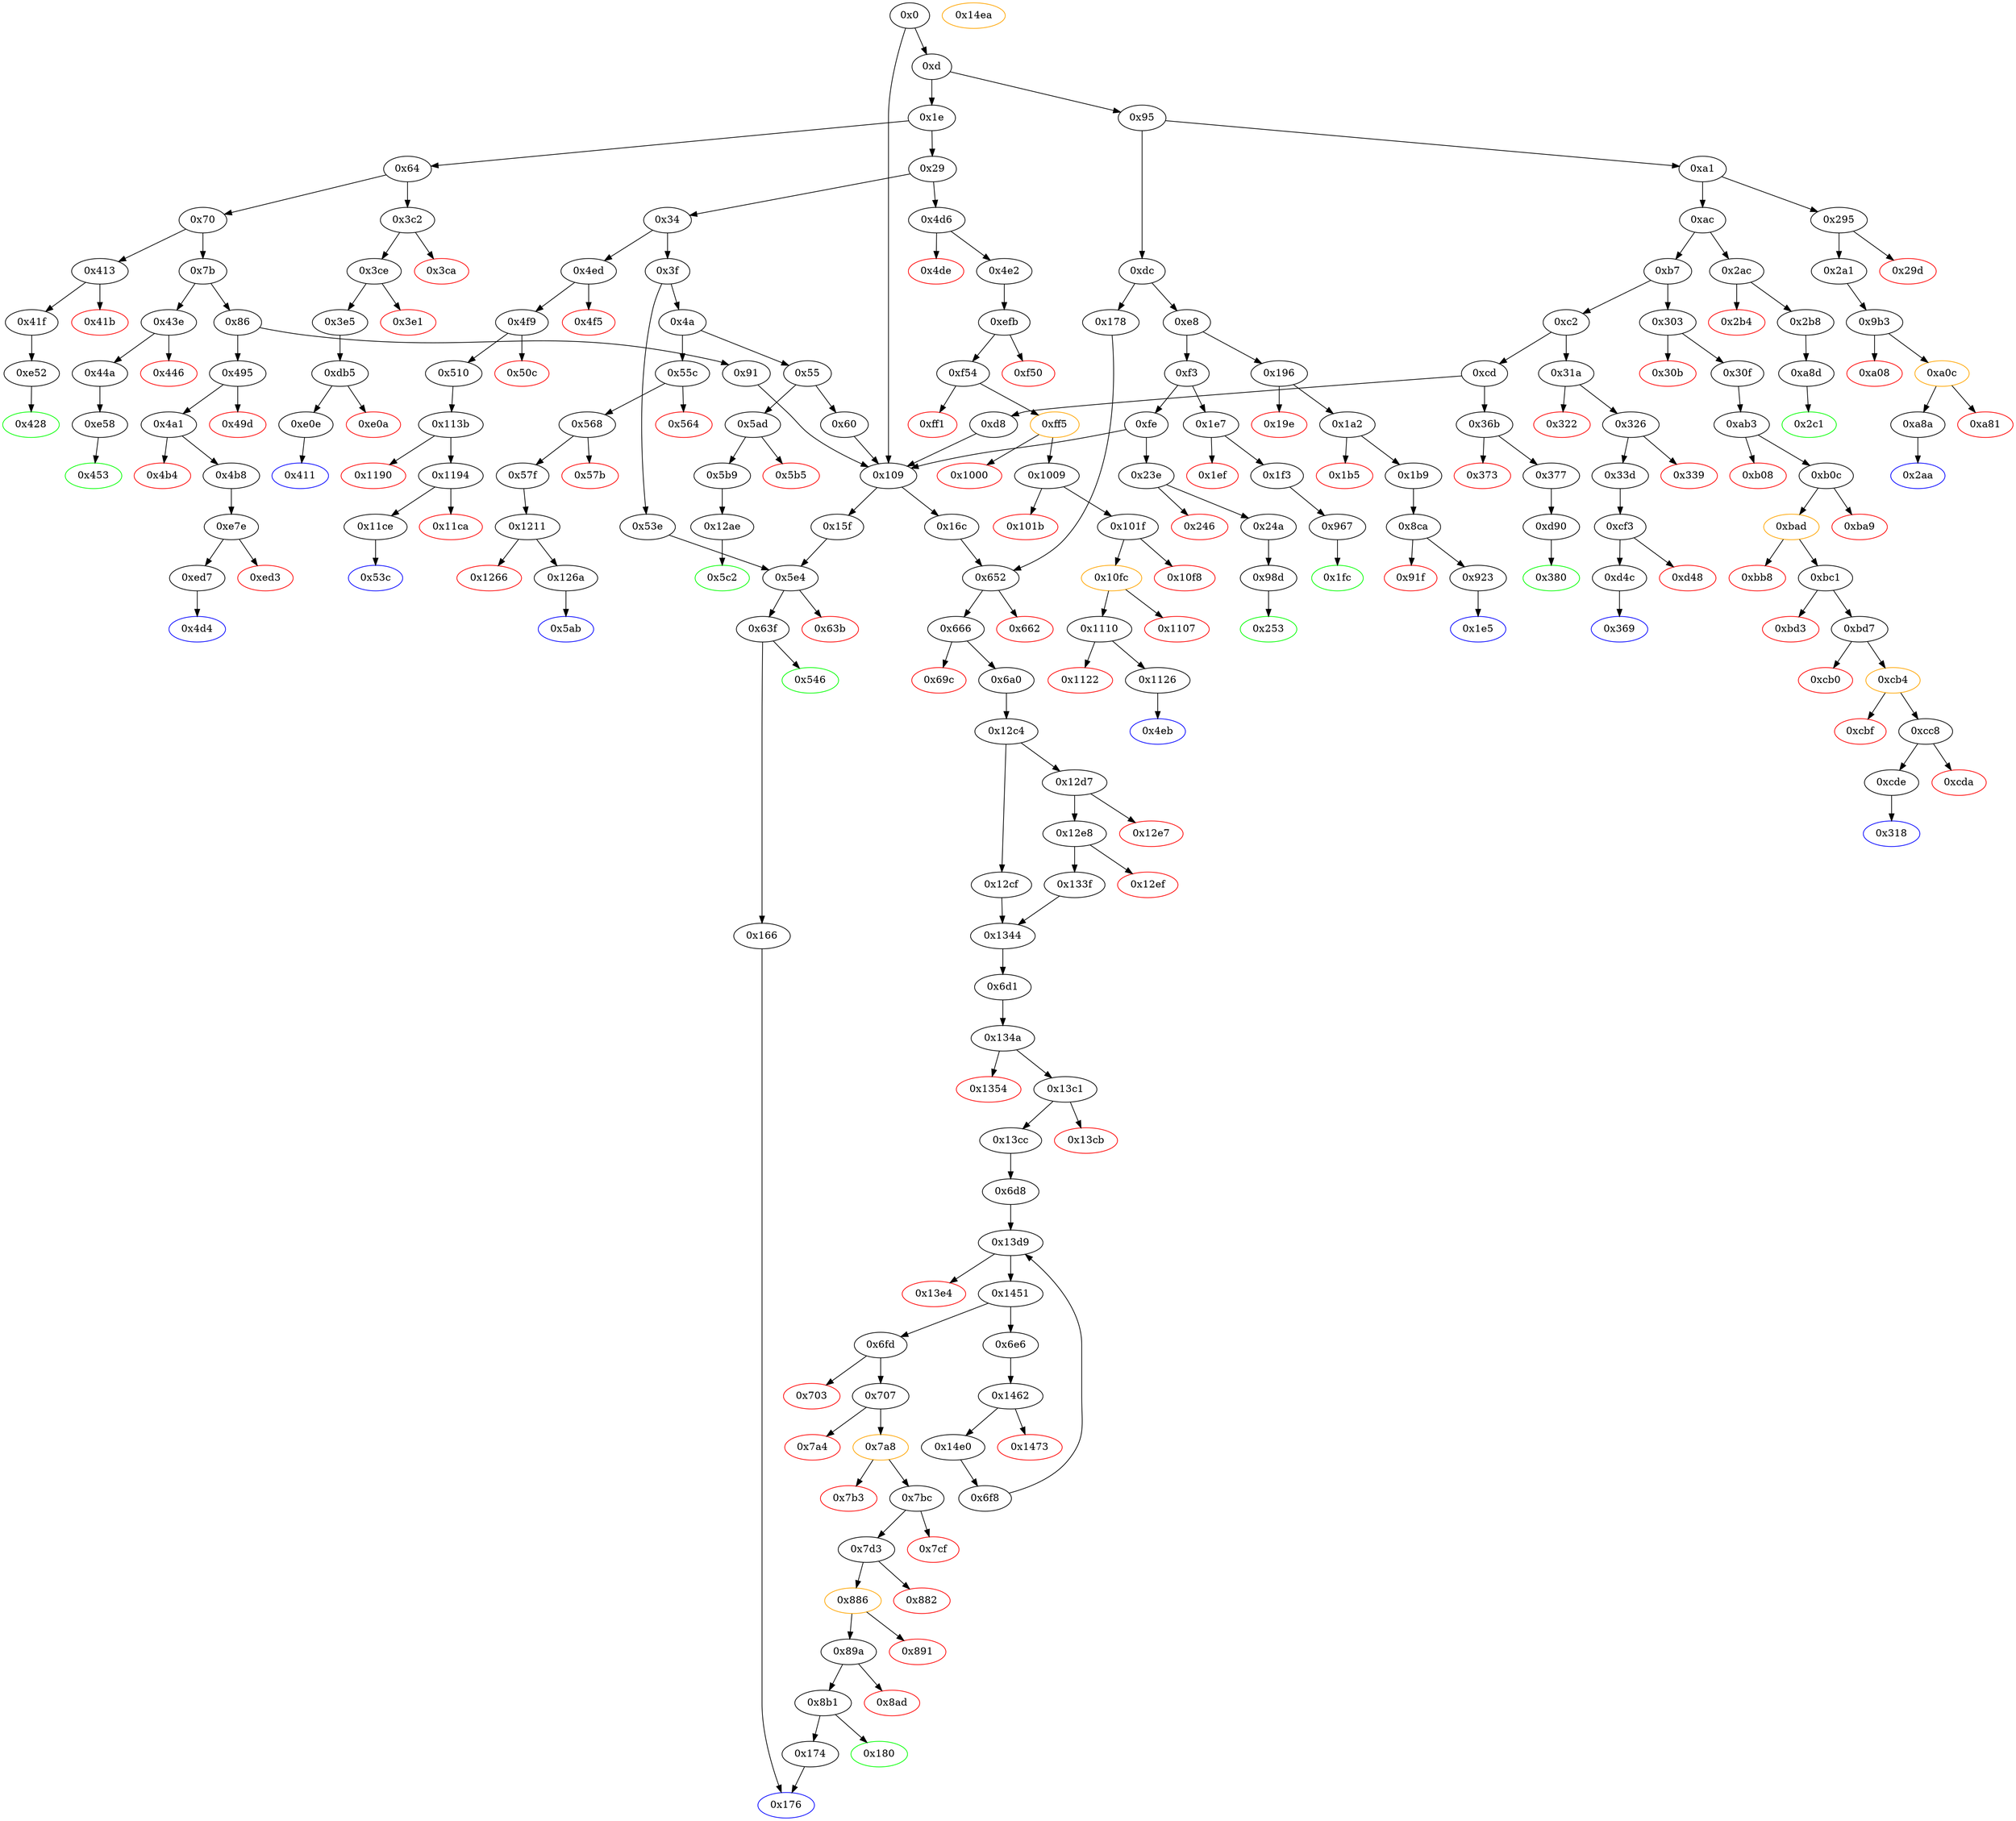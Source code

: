 strict digraph "" {
"0xf54" [fillcolor=white, id="0xf54", style=filled, tooltip="Block 0xf54\n[0xf54:0xff0]\n---\nPredecessors: [0xefb]\nSuccessors: [0xff1, 0xff5]\n---\n0xf54 JUMPDEST\n0xf55 PUSH1 0x0\n0xf57 PUSH1 0x4\n0xf59 PUSH1 0x0\n0xf5b SWAP1\n0xf5c SLOAD\n0xf5d SWAP1\n0xf5e PUSH2 0x100\n0xf61 EXP\n0xf62 SWAP1\n0xf63 DIV\n0xf64 PUSH20 0xffffffffffffffffffffffffffffffffffffffff\n0xf79 AND\n0xf7a PUSH20 0xffffffffffffffffffffffffffffffffffffffff\n0xf8f AND\n0xf90 PUSH4 0x70a08231\n0xf95 ADDRESS\n0xf96 PUSH1 0x40\n0xf98 MLOAD\n0xf99 DUP3\n0xf9a PUSH4 0xffffffff\n0xf9f AND\n0xfa0 PUSH1 0xe0\n0xfa2 SHL\n0xfa3 DUP2\n0xfa4 MSTORE\n0xfa5 PUSH1 0x4\n0xfa7 ADD\n0xfa8 DUP1\n0xfa9 DUP3\n0xfaa PUSH20 0xffffffffffffffffffffffffffffffffffffffff\n0xfbf AND\n0xfc0 PUSH20 0xffffffffffffffffffffffffffffffffffffffff\n0xfd5 AND\n0xfd6 DUP2\n0xfd7 MSTORE\n0xfd8 PUSH1 0x20\n0xfda ADD\n0xfdb SWAP2\n0xfdc POP\n0xfdd POP\n0xfde PUSH1 0x20\n0xfe0 PUSH1 0x40\n0xfe2 MLOAD\n0xfe3 DUP1\n0xfe4 DUP4\n0xfe5 SUB\n0xfe6 DUP2\n0xfe7 DUP7\n0xfe8 DUP1\n0xfe9 EXTCODESIZE\n0xfea ISZERO\n0xfeb DUP1\n0xfec ISZERO\n0xfed PUSH2 0xff5\n0xff0 JUMPI\n---\n0xf54: JUMPDEST \n0xf55: V895 = 0x0\n0xf57: V896 = 0x4\n0xf59: V897 = 0x0\n0xf5c: V898 = S[0x4]\n0xf5e: V899 = 0x100\n0xf61: V900 = EXP 0x100 0x0\n0xf63: V901 = DIV V898 0x1\n0xf64: V902 = 0xffffffffffffffffffffffffffffffffffffffff\n0xf79: V903 = AND 0xffffffffffffffffffffffffffffffffffffffff V901\n0xf7a: V904 = 0xffffffffffffffffffffffffffffffffffffffff\n0xf8f: V905 = AND 0xffffffffffffffffffffffffffffffffffffffff V903\n0xf90: V906 = 0x70a08231\n0xf95: V907 = ADDRESS\n0xf96: V908 = 0x40\n0xf98: V909 = M[0x40]\n0xf9a: V910 = 0xffffffff\n0xf9f: V911 = AND 0xffffffff 0x70a08231\n0xfa0: V912 = 0xe0\n0xfa2: V913 = SHL 0xe0 0x70a08231\n0xfa4: M[V909] = 0x70a0823100000000000000000000000000000000000000000000000000000000\n0xfa5: V914 = 0x4\n0xfa7: V915 = ADD 0x4 V909\n0xfaa: V916 = 0xffffffffffffffffffffffffffffffffffffffff\n0xfbf: V917 = AND 0xffffffffffffffffffffffffffffffffffffffff V907\n0xfc0: V918 = 0xffffffffffffffffffffffffffffffffffffffff\n0xfd5: V919 = AND 0xffffffffffffffffffffffffffffffffffffffff V917\n0xfd7: M[V915] = V919\n0xfd8: V920 = 0x20\n0xfda: V921 = ADD 0x20 V915\n0xfde: V922 = 0x20\n0xfe0: V923 = 0x40\n0xfe2: V924 = M[0x40]\n0xfe5: V925 = SUB V921 V924\n0xfe9: V926 = EXTCODESIZE V905\n0xfea: V927 = ISZERO V926\n0xfec: V928 = ISZERO V927\n0xfed: V929 = 0xff5\n0xff0: JUMPI 0xff5 V928\n---\nEntry stack: [V9, 0x4eb]\nStack pops: 0\nStack additions: [0x0, V905, 0x70a08231, V921, 0x20, V924, V925, V924, V905, V927]\nExit stack: [V9, 0x4eb, 0x0, V905, 0x70a08231, V921, 0x20, V924, V925, V924, V905, V927]\n\nDef sites:\nV9: {0xd.0x12}\n0x4eb: {0x4e2.0x4e4}\n"];
"0x411" [color=blue, fillcolor=white, id="0x411", style=filled, tooltip="Block 0x411\n[0x411:0x412]\n---\nPredecessors: [0xe0e]\nSuccessors: []\n---\n0x411 JUMPDEST\n0x412 STOP\n---\n0x411: JUMPDEST \n0x412: STOP \n---\nEntry stack: [V9]\nStack pops: 0\nStack additions: []\nExit stack: [V9]\n\nDef sites:\nV9: {0xd.0x12}\n"];
"0x4d6" [fillcolor=white, id="0x4d6", style=filled, tooltip="Block 0x4d6\n[0x4d6:0x4dd]\n---\nPredecessors: [0x29]\nSuccessors: [0x4de, 0x4e2]\n---\n0x4d6 JUMPDEST\n0x4d7 CALLVALUE\n0x4d8 DUP1\n0x4d9 ISZERO\n0x4da PUSH2 0x4e2\n0x4dd JUMPI\n---\n0x4d6: JUMPDEST \n0x4d7: V295 = CALLVALUE\n0x4d9: V296 = ISZERO V295\n0x4da: V297 = 0x4e2\n0x4dd: JUMPI 0x4e2 V296\n---\nEntry stack: [V9]\nStack pops: 0\nStack additions: [V295]\nExit stack: [V9, V295]\n\nDef sites:\nV9: {0xd.0x12}\n"];
"0x1000" [color=red, fillcolor=white, id="0x1000", style=filled, tooltip="Block 0x1000\n[0x1000:0x1008]\n---\nPredecessors: [0xff5]\nSuccessors: []\n---\n0x1000 RETURNDATASIZE\n0x1001 PUSH1 0x0\n0x1003 DUP1\n0x1004 RETURNDATACOPY\n0x1005 RETURNDATASIZE\n0x1006 PUSH1 0x0\n0x1008 REVERT\n---\n0x1000: V936 = RETURNDATASIZE\n0x1001: V937 = 0x0\n0x1004: RETURNDATACOPY 0x0 0x0 V936\n0x1005: V938 = RETURNDATASIZE\n0x1006: V939 = 0x0\n0x1008: REVERT 0x0 V938\n---\nEntry stack: [V9, 0x4eb, 0x0, V905, 0x70a08231, V921, V933]\nStack pops: 0\nStack additions: []\nExit stack: [V9, 0x4eb, 0x0, V905, 0x70a08231, V921, V933]\n\nDef sites:\nV9: {0xd.0x12}\n0x4eb: {0x4e2.0x4e4}\n0x0: {0xf54.0xf55}\nV905: {0xf54.0xf8f}\n0x70a08231: {0xf54.0xf90}\nV921: {0xf54.0xfda}\nV933: {0xff5.0xff9}\n"];
"0x113b" [fillcolor=white, id="0x113b", style=filled, tooltip="Block 0x113b\n[0x113b:0x118f]\n---\nPredecessors: [0x510]\nSuccessors: [0x1190, 0x1194]\n---\n0x113b JUMPDEST\n0x113c PUSH1 0x0\n0x113e DUP1\n0x113f SWAP1\n0x1140 SLOAD\n0x1141 SWAP1\n0x1142 PUSH2 0x100\n0x1145 EXP\n0x1146 SWAP1\n0x1147 DIV\n0x1148 PUSH20 0xffffffffffffffffffffffffffffffffffffffff\n0x115d AND\n0x115e PUSH20 0xffffffffffffffffffffffffffffffffffffffff\n0x1173 AND\n0x1174 CALLER\n0x1175 PUSH20 0xffffffffffffffffffffffffffffffffffffffff\n0x118a AND\n0x118b EQ\n0x118c PUSH2 0x1194\n0x118f JUMPI\n---\n0x113b: JUMPDEST \n0x113c: V1017 = 0x0\n0x1140: V1018 = S[0x0]\n0x1142: V1019 = 0x100\n0x1145: V1020 = EXP 0x100 0x0\n0x1147: V1021 = DIV V1018 0x1\n0x1148: V1022 = 0xffffffffffffffffffffffffffffffffffffffff\n0x115d: V1023 = AND 0xffffffffffffffffffffffffffffffffffffffff V1021\n0x115e: V1024 = 0xffffffffffffffffffffffffffffffffffffffff\n0x1173: V1025 = AND 0xffffffffffffffffffffffffffffffffffffffff V1023\n0x1174: V1026 = CALLER\n0x1175: V1027 = 0xffffffffffffffffffffffffffffffffffffffff\n0x118a: V1028 = AND 0xffffffffffffffffffffffffffffffffffffffff V1026\n0x118b: V1029 = EQ V1028 V1025\n0x118c: V1030 = 0x1194\n0x118f: JUMPI 0x1194 V1029\n---\nEntry stack: [V9, 0x53c, V317]\nStack pops: 0\nStack additions: []\nExit stack: [V9, 0x53c, V317]\n\nDef sites:\nV9: {0xd.0x12}\n0x53c: {0x4f9.0x4fb}\nV317: {0x510.0x52c}\n"];
"0x133f" [fillcolor=white, id="0x133f", style=filled, tooltip="Block 0x133f\n[0x133f:0x1343]\n---\nPredecessors: [0x12e8]\nSuccessors: [0x1344]\n---\n0x133f JUMPDEST\n0x1340 DUP1\n0x1341 SWAP2\n0x1342 POP\n0x1343 POP\n---\n0x133f: JUMPDEST \n---\nEntry stack: [V9, {0x174, 0x180}, 0x0, S8, S7, 0x0, 0x6d8, 0x6d1, S3, S2, 0x0, V1096]\nStack pops: 2\nStack additions: [S0]\nExit stack: [V9, {0x174, 0x180}, 0x0, S8, S7, 0x0, 0x6d8, 0x6d1, S3, S2, V1096]\n\nDef sites:\nV9: {0xd.0x12}\n{0x174, 0x180}: {0x178.0x179, 0x16c.0x16d}\n0x0: {0x652_0x178.0x653, 0x652_0x16c.0x653}\nS8: {0x6a0_0x178.0x6a3, 0x6a0_0x16c.0x6a3}\nS7: {0x6a0_0x178.0x6a8, 0x6a0_0x16c.0x6a8}\n0x0: {0x6a0_0x178.0x6ab, 0x6a0_0x16c.0x6ab}\n0x6d8: {0x6a0_0x178.0x6ad, 0x6a0_0x16c.0x6ad}\n0x6d1: {0x6a0_0x178.0x6b0, 0x6a0_0x16c.0x6b0}\nS3: {0x6a0_0x178.0x6a3, 0x6a0_0x16c.0x6a3}\nS2: {0x6a0_0x16c.0x6cc, 0x6a0_0x178.0x6cc}\n0x0: {0x12c4.0x12c5}\nV1096: {0x12d7.0x12dc}\n"];
"0x16c" [fillcolor=white, id="0x16c", style=filled, tooltip="Block 0x16c\n[0x16c:0x173]\n---\nPredecessors: [0x109]\nSuccessors: [0x652]\n---\n0x16c JUMPDEST\n0x16d PUSH2 0x174\n0x170 PUSH2 0x652\n0x173 JUMP\n---\n0x16c: JUMPDEST \n0x16d: V94 = 0x174\n0x170: V95 = 0x652\n0x173: JUMP 0x652\n---\nEntry stack: [V9]\nStack pops: 0\nStack additions: [0x174]\nExit stack: [V9, 0x174]\n\nDef sites:\nV9: {0xd.0x12}\n"];
"0x2b8" [fillcolor=white, id="0x2b8", style=filled, tooltip="Block 0x2b8\n[0x2b8:0x2c0]\n---\nPredecessors: [0x2ac]\nSuccessors: [0xa8d]\n---\n0x2b8 JUMPDEST\n0x2b9 POP\n0x2ba PUSH2 0x2c1\n0x2bd PUSH2 0xa8d\n0x2c0 JUMP\n---\n0x2b8: JUMPDEST \n0x2ba: V169 = 0x2c1\n0x2bd: V170 = 0xa8d\n0x2c0: JUMP 0xa8d\n---\nEntry stack: [V9, V165]\nStack pops: 1\nStack additions: [0x2c1]\nExit stack: [V9, 0x2c1]\n\nDef sites:\nV9: {0xd.0x12}\nV165: {0x2ac.0x2ad}\n"];
"0x1122" [color=red, fillcolor=white, id="0x1122", style=filled, tooltip="Block 0x1122\n[0x1122:0x1125]\n---\nPredecessors: [0x1110]\nSuccessors: []\n---\n0x1122 PUSH1 0x0\n0x1124 DUP1\n0x1125 REVERT\n---\n0x1122: V1012 = 0x0\n0x1125: REVERT 0x0 0x0\n---\nEntry stack: [V9, 0x4eb, V949, V1006, V1007]\nStack pops: 0\nStack additions: []\nExit stack: [V9, 0x4eb, V949, V1006, V1007]\n\nDef sites:\nV9: {0xd.0x12}\n0x4eb: {0x4e2.0x4e4}\nV949: {0x101f.0x1025}\nV1006: {0x1110.0x1117}\nV1007: {0x1110.0x1118}\n"];
"0x14ea" [color=orange, fillcolor=white, id="0x14ea", style=filled, tooltip="Block 0x14ea\n[0x14ea:0x1548]\n---\nPredecessors: []\nSuccessors: []\n---\n0x14ea INVALID\n0x14eb MSTORE8\n0x14ec PUSH2 0x6665\n0x14ef MISSING 0x4d\n0x14f0 PUSH2 0x7468\n0x14f3 GASPRICE\n0x14f4 SHA3\n0x14f5 PUSH14 0x756c7469706c69636174696f6e20\n0x1504 PUSH16 0x766572666c6f77a265627a7a72315820\n0x1515 SWAP5\n0x1516 MISSING 0xa7\n0x1517 SWAP6\n0x1518 MISSING 0xe3\n0x1519 MISSING 0xf6\n0x151a MISSING 0xdb\n0x151b MISSING 0xd3\n0x151c MISSING 0x5f\n0x151d MISSING 0xd6\n0x151e SHA3\n0x151f MISSING 0xe0\n0x1520 EXTCODECOPY\n0x1521 MISSING 0xf8\n0x1522 LOG1\n0x1523 MISSING 0x47\n0x1524 SWAP10\n0x1525 MISSING 0xcc\n0x1526 STATICCALL\n0x1527 MISSING 0x25\n0x1528 CALL\n0x1529 SWAP12\n0x152a LOG3\n0x152b MISSING 0xfc\n0x152c PUSH28 0xa10cb4a8fd218f8c64736f6c634300050c0032\n---\n0x14ea: INVALID \n0x14eb: M8[S0] = S1\n0x14ec: V1187 = 0x6665\n0x14ef: MISSING 0x4d\n0x14f0: V1188 = 0x7468\n0x14f3: V1189 = GASPRICE\n0x14f4: V1190 = SHA3 V1189 0x7468\n0x14f5: V1191 = 0x756c7469706c69636174696f6e20\n0x1504: V1192 = 0x766572666c6f77a265627a7a72315820\n0x1516: MISSING 0xa7\n0x1518: MISSING 0xe3\n0x1519: MISSING 0xf6\n0x151a: MISSING 0xdb\n0x151b: MISSING 0xd3\n0x151c: MISSING 0x5f\n0x151d: MISSING 0xd6\n0x151e: V1193 = SHA3 S0 S1\n0x151f: MISSING 0xe0\n0x1520: EXTCODECOPY S0 S1 S2 S3\n0x1521: MISSING 0xf8\n0x1522: LOG S0 S1 S2\n0x1523: MISSING 0x47\n0x1525: MISSING 0xcc\n0x1526: V1194 = STATICCALL S0 S1 S2 S3 S4 S5\n0x1527: MISSING 0x25\n0x1528: V1195 = CALL S0 S1 S2 S3 S4 S5 S6\n0x152a: LOG S18 S7 S8 S9 S10\n0x152b: MISSING 0xfc\n0x152c: V1196 = 0xa10cb4a8fd218f8c64736f6c634300050c0032\n---\nEntry stack: []\nStack pops: 0\nStack additions: [0x6665, S2, 0x756c7469706c69636174696f6e20, V1190, S0, S1, 0x766572666c6f77a265627a7a72315820, S6, S1, S2, S3, S4, S5, S0, V1193, S10, S1, S2, S3, S4, S5, S6, S7, S8, S9, S0, V1194, S11, S12, S13, S14, S15, S16, S17, V1195, 0xa10cb4a8fd218f8c64736f6c634300050c0032]\nExit stack: []\n\nDef sites:\n"];
"0x30b" [color=red, fillcolor=white, id="0x30b", style=filled, tooltip="Block 0x30b\n[0x30b:0x30e]\n---\nPredecessors: [0x303]\nSuccessors: []\n---\n0x30b PUSH1 0x0\n0x30d DUP1\n0x30e REVERT\n---\n0x30b: V185 = 0x0\n0x30e: REVERT 0x0 0x0\n---\nEntry stack: [V9, V182]\nStack pops: 0\nStack additions: []\nExit stack: [V9, V182]\n\nDef sites:\nV9: {0xd.0x12}\nV182: {0x303.0x304}\n"];
"0x5ab" [color=blue, fillcolor=white, id="0x5ab", style=filled, tooltip="Block 0x5ab\n[0x5ab:0x5ac]\n---\nPredecessors: [0x126a]\nSuccessors: []\n---\n0x5ab JUMPDEST\n0x5ac STOP\n---\n0x5ab: JUMPDEST \n0x5ac: STOP \n---\nEntry stack: [V9]\nStack pops: 0\nStack additions: []\nExit stack: [V9]\n\nDef sites:\nV9: {0xd.0x12}\n"];
"0x95" [fillcolor=white, id="0x95", style=filled, tooltip="Block 0x95\n[0x95:0xa0]\n---\nPredecessors: [0xd]\nSuccessors: [0xa1, 0xdc]\n---\n0x95 JUMPDEST\n0x96 DUP1\n0x97 PUSH4 0x3ccfd60b\n0x9c GT\n0x9d PUSH2 0xdc\n0xa0 JUMPI\n---\n0x95: JUMPDEST \n0x97: V45 = 0x3ccfd60b\n0x9c: V46 = GT 0x3ccfd60b V9\n0x9d: V47 = 0xdc\n0xa0: JUMPI 0xdc V46\n---\nEntry stack: [V9]\nStack pops: 1\nStack additions: [S0]\nExit stack: [V9]\n\nDef sites:\nV9: {0xd.0x12}\n"];
"0x1462" [fillcolor=white, id="0x1462", style=filled, tooltip="Block 0x1462\n[0x1462:0x1472]\n---\nPredecessors: [0x6e6]\nSuccessors: [0x1473, 0x14e0]\n---\n0x1462 JUMPDEST\n0x1463 PUSH1 0x0\n0x1465 DUP1\n0x1466 DUP3\n0x1467 DUP5\n0x1468 ADD\n0x1469 SWAP1\n0x146a POP\n0x146b DUP4\n0x146c DUP2\n0x146d LT\n0x146e ISZERO\n0x146f PUSH2 0x14e0\n0x1472 JUMPI\n---\n0x1462: JUMPDEST \n0x1463: V1165 = 0x0\n0x1468: V1166 = ADD S1 V1164\n0x146d: V1167 = LT V1166 S1\n0x146e: V1168 = ISZERO V1167\n0x146f: V1169 = 0x14e0\n0x1472: JUMPI 0x14e0 V1168\n---\nEntry stack: [V9, S12, {0x0, 0x174, 0x180}, S10, S9, S8, S7, V1164, 0x0, 0x6fd, S3, 0x6f8, S1, V1164]\nStack pops: 2\nStack additions: [S1, S0, 0x0, V1166]\nExit stack: [V9, S12, {0x0, 0x174, 0x180}, S10, S9, S8, S7, V1164, 0x0, 0x6fd, S3, 0x6f8, S1, V1164, 0x0, V1166]\n\nDef sites:\nV9: {0xd.0x12}\nS12: {0x178.0x179, 0xd.0x12, 0x16c.0x16d}\n{0x0, 0x174, 0x180}: {0x178.0x179, 0x652_0x178.0x653, 0x652_0x16c.0x653, 0x16c.0x16d}\nS10: {0x6a0_0x178.0x6a3, 0x652_0x178.0x653, 0x6a0_0x16c.0x6a3, 0x652_0x16c.0x653}\nS9: {0x6a0_0x178.0x6a8, 0x6a0_0x16c.0x6a3, 0x6a0_0x178.0x6a3, 0x6a0_0x16c.0x6a8}\nS8: {0x13cc_0x133f.0x13cd, 0x6a0_0x178.0x6a8, 0x13cc_0x12cf_0x16c.0x13cd, 0x13cc_0x12cf_0x178.0x13cd, 0x6a0_0x16c.0x6a8}\nS7: {0x13cc_0x133f.0x13cd, 0x13cc_0x12cf_0x16c.0x13cd, 0x13cc_0x12cf_0x178.0x13cd, 0x1451_0x6d8_0x12cf_0x16c.0x1456, 0x1451_0x6d8_0x12cf_0x178.0x1456, 0x1451_0x6d8_0x133f.0x1456}\nV1164: {0x1451.0x1456}\n0x0: {0x6e6.0x6e9}\n0x6fd: {0x6e6.0x6eb}\nS3: {0x6a0_0x178.0x6a8, 0x6a0_0x16c.0x6a3, 0x6a0_0x178.0x6a3, 0x6a0_0x16c.0x6a8}\n0x6f8: {0x6e6.0x6ef}\nS1: {0x13cc_0x133f.0x13cd, 0x13cc_0x12cf_0x16c.0x13cd, 0x13cc_0x12cf_0x178.0x13cd, 0x1451_0x6d8_0x12cf_0x16c.0x1456, 0x1451_0x6d8_0x12cf_0x178.0x1456, 0x1451_0x6d8_0x133f.0x1456}\nV1164: {0x1451.0x1456}\n"];
"0xe0a" [color=red, fillcolor=white, id="0xe0a", style=filled, tooltip="Block 0xe0a\n[0xe0a:0xe0d]\n---\nPredecessors: [0xdb5]\nSuccessors: []\n---\n0xe0a PUSH1 0x0\n0xe0c DUP1\n0xe0d REVERT\n---\n0xe0a: V828 = 0x0\n0xe0d: REVERT 0x0 0x0\n---\nEntry stack: [V9, 0x411, V241]\nStack pops: 0\nStack additions: []\nExit stack: [V9, 0x411, V241]\n\nDef sites:\nV9: {0xd.0x12}\n0x411: {0x3ce.0x3d0}\nV241: {0x3e5.0x401}\n"];
"0x326" [fillcolor=white, id="0x326", style=filled, tooltip="Block 0x326\n[0x326:0x338]\n---\nPredecessors: [0x31a]\nSuccessors: [0x339, 0x33d]\n---\n0x326 JUMPDEST\n0x327 POP\n0x328 PUSH2 0x369\n0x32b PUSH1 0x4\n0x32d DUP1\n0x32e CALLDATASIZE\n0x32f SUB\n0x330 PUSH1 0x20\n0x332 DUP2\n0x333 LT\n0x334 ISZERO\n0x335 PUSH2 0x33d\n0x338 JUMPI\n---\n0x326: JUMPDEST \n0x328: V192 = 0x369\n0x32b: V193 = 0x4\n0x32e: V194 = CALLDATASIZE\n0x32f: V195 = SUB V194 0x4\n0x330: V196 = 0x20\n0x333: V197 = LT V195 0x20\n0x334: V198 = ISZERO V197\n0x335: V199 = 0x33d\n0x338: JUMPI 0x33d V198\n---\nEntry stack: [V9, V188]\nStack pops: 1\nStack additions: [0x369, 0x4, V195]\nExit stack: [V9, 0x369, 0x4, V195]\n\nDef sites:\nV9: {0xd.0x12}\nV188: {0x31a.0x31b}\n"];
"0x34" [fillcolor=white, id="0x34", style=filled, tooltip="Block 0x34\n[0x34:0x3e]\n---\nPredecessors: [0x29]\nSuccessors: [0x3f, 0x4ed]\n---\n0x34 DUP1\n0x35 PUSH4 0xf2fde38b\n0x3a EQ\n0x3b PUSH2 0x4ed\n0x3e JUMPI\n---\n0x35: V19 = 0xf2fde38b\n0x3a: V20 = EQ 0xf2fde38b V9\n0x3b: V21 = 0x4ed\n0x3e: JUMPI 0x4ed V20\n---\nEntry stack: [V9]\nStack pops: 1\nStack additions: [S0]\nExit stack: [V9]\n\nDef sites:\nV9: {0xd.0x12}\n"];
"0x1f3" [fillcolor=white, id="0x1f3", style=filled, tooltip="Block 0x1f3\n[0x1f3:0x1fb]\n---\nPredecessors: [0x1e7]\nSuccessors: [0x967]\n---\n0x1f3 JUMPDEST\n0x1f4 POP\n0x1f5 PUSH2 0x1fc\n0x1f8 PUSH2 0x967\n0x1fb JUMP\n---\n0x1f3: JUMPDEST \n0x1f5: V129 = 0x1fc\n0x1f8: V130 = 0x967\n0x1fb: JUMP 0x967\n---\nEntry stack: [V9, V125]\nStack pops: 1\nStack additions: [0x1fc]\nExit stack: [V9, 0x1fc]\n\nDef sites:\nV9: {0xd.0x12}\nV125: {0x1e7.0x1e8}\n"];
"0x0" [fillcolor=white, id="0x0", style=filled, tooltip="Block 0x0\n[0x0:0xc]\n---\nPredecessors: []\nSuccessors: [0xd, 0x109]\n---\n0x0 PUSH1 0x80\n0x2 PUSH1 0x40\n0x4 MSTORE\n0x5 PUSH1 0x4\n0x7 CALLDATASIZE\n0x8 LT\n0x9 PUSH2 0x109\n0xc JUMPI\n---\n0x0: V0 = 0x80\n0x2: V1 = 0x40\n0x4: M[0x40] = 0x80\n0x5: V2 = 0x4\n0x7: V3 = CALLDATASIZE\n0x8: V4 = LT V3 0x4\n0x9: V5 = 0x109\n0xc: JUMPI 0x109 V4\n---\nEntry stack: []\nStack pops: 0\nStack additions: []\nExit stack: []\n\nDef sites:\n"];
"0x886" [color=orange, fillcolor=white, id="0x886", style=filled, tooltip="Block 0x886\n[0x886:0x890]\n---\nPredecessors: [0x7d3]\nSuccessors: [0x891, 0x89a]\n---\n0x886 JUMPDEST\n0x887 POP\n0x888 GAS\n0x889 CALL\n0x88a ISZERO\n0x88b DUP1\n0x88c ISZERO\n0x88d PUSH2 0x89a\n0x890 JUMPI\n---\n0x886: JUMPDEST \n0x888: V524 = GAS\n0x889: V525 = CALL V524 V499 S2 V517 V518 V517 0x20\n0x88a: V526 = ISZERO V525\n0x88c: V527 = ISZERO V526\n0x88d: V528 = 0x89a\n0x890: JUMPI 0x89a V527\n---\nEntry stack: [V9, S16, {0x0, 0x174, 0x180}, S14, S13, S12, S11, V499, 0xb1c6e47, S8, V514, 0x20, V517, V518, V517, S2, V499, V520]\nStack pops: 7\nStack additions: [V526]\nExit stack: [V9, S16, {0x0, 0x174, 0x180}, S14, S13, S12, S11, V499, 0xb1c6e47, S8, V514, V526]\n\nDef sites:\nV9: {0xd.0x12}\nS16: {0x178.0x179, 0xd.0x12, 0x16c.0x16d}\n{0x0, 0x174, 0x180}: {0x178.0x179, 0x652_0x16c.0x653, 0x652_0x178.0x653, 0x16c.0x16d}\nS14: {0x6a0_0x178.0x6a3, 0x652_0x16c.0x653, 0x652_0x178.0x653, 0x6a0_0x16c.0x6a3}\nS13: {0x6a0_0x16c.0x6a8, 0x6a0_0x16c.0x6a3, 0x6a0_0x178.0x6a3, 0x6a0_0x178.0x6a8}\nS12: {0x13cc_0x133f.0x13cd, 0x6a0_0x16c.0x6a8, 0x13cc_0x12cf_0x16c.0x13cd, 0x13cc_0x12cf_0x178.0x13cd, 0x6a0_0x178.0x6a8}\nS11: {0x13cc_0x133f.0x13cd, 0x1451_0x6d8_0x133f.0x1456, 0x1451_0x6d8_0x12cf_0x16c.0x1456, 0x1451_0x6d8_0x12cf_0x178.0x1456}\nV499: {0x7d3.0x81e}\n0xb1c6e47: {0x7d3.0x81f}\nS8: {0x13cc_0x133f.0x13cd, 0x1451_0x6d8_0x133f.0x1456, 0x1451_0x6d8_0x12cf_0x16c.0x1456, 0x1451_0x6d8_0x12cf_0x178.0x1456}\nV514: {0x7d3.0x86a}\n0x20: {0x7d3.0x86e}\nV517: {0x7d3.0x872}\nV518: {0x7d3.0x875}\nV517: {0x7d3.0x872}\nS2: {0x13cc_0x133f.0x13cd, 0x1451_0x6d8_0x133f.0x1456, 0x1451_0x6d8_0x12cf_0x16c.0x1456, 0x1451_0x6d8_0x12cf_0x178.0x1456}\nV499: {0x7d3.0x81e}\nV520: {0x7d3.0x87b}\n"];
"0x36b" [fillcolor=white, id="0x36b", style=filled, tooltip="Block 0x36b\n[0x36b:0x372]\n---\nPredecessors: [0xcd]\nSuccessors: [0x373, 0x377]\n---\n0x36b JUMPDEST\n0x36c CALLVALUE\n0x36d DUP1\n0x36e ISZERO\n0x36f PUSH2 0x377\n0x372 JUMPI\n---\n0x36b: JUMPDEST \n0x36c: V208 = CALLVALUE\n0x36e: V209 = ISZERO V208\n0x36f: V210 = 0x377\n0x372: JUMPI 0x377 V209\n---\nEntry stack: [V9]\nStack pops: 0\nStack additions: [V208]\nExit stack: [V9, V208]\n\nDef sites:\nV9: {0xd.0x12}\n"];
"0xe58" [fillcolor=white, id="0xe58", style=filled, tooltip="Block 0xe58\n[0xe58:0xe7d]\n---\nPredecessors: [0x44a]\nSuccessors: [0x453]\n---\n0xe58 JUMPDEST\n0xe59 PUSH1 0x4\n0xe5b PUSH1 0x0\n0xe5d SWAP1\n0xe5e SLOAD\n0xe5f SWAP1\n0xe60 PUSH2 0x100\n0xe63 EXP\n0xe64 SWAP1\n0xe65 DIV\n0xe66 PUSH20 0xffffffffffffffffffffffffffffffffffffffff\n0xe7b AND\n0xe7c DUP2\n0xe7d JUMP\n---\n0xe58: JUMPDEST \n0xe59: V844 = 0x4\n0xe5b: V845 = 0x0\n0xe5e: V846 = S[0x4]\n0xe60: V847 = 0x100\n0xe63: V848 = EXP 0x100 0x0\n0xe65: V849 = DIV V846 0x1\n0xe66: V850 = 0xffffffffffffffffffffffffffffffffffffffff\n0xe7b: V851 = AND 0xffffffffffffffffffffffffffffffffffffffff V849\n0xe7d: JUMP 0x453\n---\nEntry stack: [V9, 0x453]\nStack pops: 1\nStack additions: [S0, V851]\nExit stack: [V9, 0x453, V851]\n\nDef sites:\nV9: {0xd.0x12}\n0x453: {0x44a.0x44c}\n"];
"0x12ae" [fillcolor=white, id="0x12ae", style=filled, tooltip="Block 0x12ae\n[0x12ae:0x12c3]\n---\nPredecessors: [0x5b9]\nSuccessors: [0x5c2]\n---\n0x12ae JUMPDEST\n0x12af PUSH1 0x4\n0x12b1 PUSH1 0x14\n0x12b3 SWAP1\n0x12b4 SLOAD\n0x12b5 SWAP1\n0x12b6 PUSH2 0x100\n0x12b9 EXP\n0x12ba SWAP1\n0x12bb DIV\n0x12bc PUSH4 0xffffffff\n0x12c1 AND\n0x12c2 DUP2\n0x12c3 JUMP\n---\n0x12ae: JUMPDEST \n0x12af: V1081 = 0x4\n0x12b1: V1082 = 0x14\n0x12b4: V1083 = S[0x4]\n0x12b6: V1084 = 0x100\n0x12b9: V1085 = EXP 0x100 0x14\n0x12bb: V1086 = DIV V1083 0x10000000000000000000000000000000000000000\n0x12bc: V1087 = 0xffffffff\n0x12c1: V1088 = AND 0xffffffff V1086\n0x12c3: JUMP 0x5c2\n---\nEntry stack: [V9, 0x5c2]\nStack pops: 1\nStack additions: [S0, V1088]\nExit stack: [V9, 0x5c2, V1088]\n\nDef sites:\nV9: {0xd.0x12}\n0x5c2: {0x5b9.0x5bb}\n"];
"0xcda" [color=red, fillcolor=white, id="0xcda", style=filled, tooltip="Block 0xcda\n[0xcda:0xcdd]\n---\nPredecessors: [0xcc8]\nSuccessors: []\n---\n0xcda PUSH1 0x0\n0xcdc DUP1\n0xcdd REVERT\n---\n0xcda: V774 = 0x0\n0xcdd: REVERT 0x0 0x0\n---\nEntry stack: [V9, 0x318, V711, V768, V769]\nStack pops: 0\nStack additions: []\nExit stack: [V9, 0x318, V711, V768, V769]\n\nDef sites:\nV9: {0xd.0x12}\n0x318: {0x30f.0x311}\nV711: {0xbd7.0xbdd}\nV768: {0xcc8.0xccf}\nV769: {0xcc8.0xcd0}\n"];
"0x1a2" [fillcolor=white, id="0x1a2", style=filled, tooltip="Block 0x1a2\n[0x1a2:0x1b4]\n---\nPredecessors: [0x196]\nSuccessors: [0x1b5, 0x1b9]\n---\n0x1a2 JUMPDEST\n0x1a3 POP\n0x1a4 PUSH2 0x1e5\n0x1a7 PUSH1 0x4\n0x1a9 DUP1\n0x1aa CALLDATASIZE\n0x1ab SUB\n0x1ac PUSH1 0x20\n0x1ae DUP2\n0x1af LT\n0x1b0 ISZERO\n0x1b1 PUSH2 0x1b9\n0x1b4 JUMPI\n---\n0x1a2: JUMPDEST \n0x1a4: V109 = 0x1e5\n0x1a7: V110 = 0x4\n0x1aa: V111 = CALLDATASIZE\n0x1ab: V112 = SUB V111 0x4\n0x1ac: V113 = 0x20\n0x1af: V114 = LT V112 0x20\n0x1b0: V115 = ISZERO V114\n0x1b1: V116 = 0x1b9\n0x1b4: JUMPI 0x1b9 V115\n---\nEntry stack: [V9, V105]\nStack pops: 1\nStack additions: [0x1e5, 0x4, V112]\nExit stack: [V9, 0x1e5, 0x4, V112]\n\nDef sites:\nV9: {0xd.0x12}\nV105: {0x196.0x197}\n"];
"0x5e4" [fillcolor=white, id="0x5e4", style=filled, tooltip="Block 0x5e4\n[0x5e4:0x63a]\n---\nPredecessors: [0x15f, 0x53e]\nSuccessors: [0x63b, 0x63f]\n---\n0x5e4 JUMPDEST\n0x5e5 PUSH1 0x0\n0x5e7 DUP1\n0x5e8 PUSH1 0x0\n0x5ea SWAP1\n0x5eb SLOAD\n0x5ec SWAP1\n0x5ed PUSH2 0x100\n0x5f0 EXP\n0x5f1 SWAP1\n0x5f2 DIV\n0x5f3 PUSH20 0xffffffffffffffffffffffffffffffffffffffff\n0x608 AND\n0x609 PUSH20 0xffffffffffffffffffffffffffffffffffffffff\n0x61e AND\n0x61f CALLER\n0x620 PUSH20 0xffffffffffffffffffffffffffffffffffffffff\n0x635 AND\n0x636 EQ\n0x637 PUSH2 0x63f\n0x63a JUMPI\n---\n0x5e4: JUMPDEST \n0x5e5: V367 = 0x0\n0x5e8: V368 = 0x0\n0x5eb: V369 = S[0x0]\n0x5ed: V370 = 0x100\n0x5f0: V371 = EXP 0x100 0x0\n0x5f2: V372 = DIV V369 0x1\n0x5f3: V373 = 0xffffffffffffffffffffffffffffffffffffffff\n0x608: V374 = AND 0xffffffffffffffffffffffffffffffffffffffff V372\n0x609: V375 = 0xffffffffffffffffffffffffffffffffffffffff\n0x61e: V376 = AND 0xffffffffffffffffffffffffffffffffffffffff V374\n0x61f: V377 = CALLER\n0x620: V378 = 0xffffffffffffffffffffffffffffffffffffffff\n0x635: V379 = AND 0xffffffffffffffffffffffffffffffffffffffff V377\n0x636: V380 = EQ V379 V376\n0x637: V381 = 0x63f\n0x63a: JUMPI 0x63f V380\n---\nEntry stack: [V9, {0x166, 0x546}]\nStack pops: 0\nStack additions: [0x0]\nExit stack: [V9, {0x166, 0x546}, 0x0]\n\nDef sites:\nV9: {0xd.0x12}\n{0x166, 0x546}: {0x15f.0x15f, 0x53e.0x53f}\n"];
"0xcb0" [color=red, fillcolor=white, id="0xcb0", style=filled, tooltip="Block 0xcb0\n[0xcb0:0xcb3]\n---\nPredecessors: [0xbd7]\nSuccessors: []\n---\n0xcb0 PUSH1 0x0\n0xcb2 DUP1\n0xcb3 REVERT\n---\n0xcb0: V757 = 0x0\n0xcb3: REVERT 0x0 0x0\n---\nEntry stack: [V9, 0x318, V711, V723, 0xa9059cbb, V747, 0x20, V750, V751, V750, 0x0, V723, V754]\nStack pops: 0\nStack additions: []\nExit stack: [V9, 0x318, V711, V723, 0xa9059cbb, V747, 0x20, V750, V751, V750, 0x0, V723, V754]\n\nDef sites:\nV9: {0xd.0x12}\n0x318: {0x30f.0x311}\nV711: {0xbd7.0xbdd}\nV723: {0xbd7.0xc23}\n0xa9059cbb: {0xbd7.0xc24}\nV747: {0xbd7.0xc96}\n0x20: {0xbd7.0xc9b}\nV750: {0xbd7.0xc9f}\nV751: {0xbd7.0xca2}\nV750: {0xbd7.0xc9f}\n0x0: {0xbd7.0xca4}\nV723: {0xbd7.0xc23}\nV754: {0xbd7.0xca9}\n"];
"0xe7e" [fillcolor=white, id="0xe7e", style=filled, tooltip="Block 0xe7e\n[0xe7e:0xed2]\n---\nPredecessors: [0x4b8]\nSuccessors: [0xed3, 0xed7]\n---\n0xe7e JUMPDEST\n0xe7f PUSH1 0x0\n0xe81 DUP1\n0xe82 SWAP1\n0xe83 SLOAD\n0xe84 SWAP1\n0xe85 PUSH2 0x100\n0xe88 EXP\n0xe89 SWAP1\n0xe8a DIV\n0xe8b PUSH20 0xffffffffffffffffffffffffffffffffffffffff\n0xea0 AND\n0xea1 PUSH20 0xffffffffffffffffffffffffffffffffffffffff\n0xeb6 AND\n0xeb7 CALLER\n0xeb8 PUSH20 0xffffffffffffffffffffffffffffffffffffffff\n0xecd AND\n0xece EQ\n0xecf PUSH2 0xed7\n0xed2 JUMPI\n---\n0xe7e: JUMPDEST \n0xe7f: V852 = 0x0\n0xe83: V853 = S[0x0]\n0xe85: V854 = 0x100\n0xe88: V855 = EXP 0x100 0x0\n0xe8a: V856 = DIV V853 0x1\n0xe8b: V857 = 0xffffffffffffffffffffffffffffffffffffffff\n0xea0: V858 = AND 0xffffffffffffffffffffffffffffffffffffffff V856\n0xea1: V859 = 0xffffffffffffffffffffffffffffffffffffffff\n0xeb6: V860 = AND 0xffffffffffffffffffffffffffffffffffffffff V858\n0xeb7: V861 = CALLER\n0xeb8: V862 = 0xffffffffffffffffffffffffffffffffffffffff\n0xecd: V863 = AND 0xffffffffffffffffffffffffffffffffffffffff V861\n0xece: V864 = EQ V863 V860\n0xecf: V865 = 0xed7\n0xed2: JUMPI 0xed7 V864\n---\nEntry stack: [V9, 0x4d4, V291]\nStack pops: 0\nStack additions: []\nExit stack: [V9, 0x4d4, V291]\n\nDef sites:\nV9: {0xd.0x12}\n0x4d4: {0x4a1.0x4a3}\nV291: {0x4b8.0x4c4}\n"];
"0x339" [color=red, fillcolor=white, id="0x339", style=filled, tooltip="Block 0x339\n[0x339:0x33c]\n---\nPredecessors: [0x326]\nSuccessors: []\n---\n0x339 PUSH1 0x0\n0x33b DUP1\n0x33c REVERT\n---\n0x339: V200 = 0x0\n0x33c: REVERT 0x0 0x0\n---\nEntry stack: [V9, 0x369, 0x4, V195]\nStack pops: 0\nStack additions: []\nExit stack: [V9, 0x369, 0x4, V195]\n\nDef sites:\nV9: {0xd.0x12}\n0x369: {0x326.0x328}\n0x4: {0x326.0x32b}\nV195: {0x326.0x32f}\n"];
"0x196" [fillcolor=white, id="0x196", style=filled, tooltip="Block 0x196\n[0x196:0x19d]\n---\nPredecessors: [0xe8]\nSuccessors: [0x19e, 0x1a2]\n---\n0x196 JUMPDEST\n0x197 CALLVALUE\n0x198 DUP1\n0x199 ISZERO\n0x19a PUSH2 0x1a2\n0x19d JUMPI\n---\n0x196: JUMPDEST \n0x197: V105 = CALLVALUE\n0x199: V106 = ISZERO V105\n0x19a: V107 = 0x1a2\n0x19d: JUMPI 0x1a2 V106\n---\nEntry stack: [V9]\nStack pops: 0\nStack additions: [V105]\nExit stack: [V9, V105]\n\nDef sites:\nV9: {0xd.0x12}\n"];
"0x1190" [color=red, fillcolor=white, id="0x1190", style=filled, tooltip="Block 0x1190\n[0x1190:0x1193]\n---\nPredecessors: [0x113b]\nSuccessors: []\n---\n0x1190 PUSH1 0x0\n0x1192 DUP1\n0x1193 REVERT\n---\n0x1190: V1031 = 0x0\n0x1193: REVERT 0x0 0x0\n---\nEntry stack: [V9, 0x53c, V317]\nStack pops: 0\nStack additions: []\nExit stack: [V9, 0x53c, V317]\n\nDef sites:\nV9: {0xd.0x12}\n0x53c: {0x4f9.0x4fb}\nV317: {0x510.0x52c}\n"];
"0x176" [color=blue, fillcolor=white, id="0x176", style=filled, tooltip="Block 0x176\n[0x176:0x177]\n---\nPredecessors: [0x166, 0x174]\nSuccessors: []\n---\n0x176 JUMPDEST\n0x177 STOP\n---\n0x176: JUMPDEST \n0x177: STOP \n---\nEntry stack: [V9]\nStack pops: 0\nStack additions: []\nExit stack: [V9]\n\nDef sites:\nV9: {0xd.0x12}\n"];
"0xcf3" [fillcolor=white, id="0xcf3", style=filled, tooltip="Block 0xcf3\n[0xcf3:0xd47]\n---\nPredecessors: [0x33d]\nSuccessors: [0xd48, 0xd4c]\n---\n0xcf3 JUMPDEST\n0xcf4 PUSH1 0x0\n0xcf6 DUP1\n0xcf7 SWAP1\n0xcf8 SLOAD\n0xcf9 SWAP1\n0xcfa PUSH2 0x100\n0xcfd EXP\n0xcfe SWAP1\n0xcff DIV\n0xd00 PUSH20 0xffffffffffffffffffffffffffffffffffffffff\n0xd15 AND\n0xd16 PUSH20 0xffffffffffffffffffffffffffffffffffffffff\n0xd2b AND\n0xd2c CALLER\n0xd2d PUSH20 0xffffffffffffffffffffffffffffffffffffffff\n0xd42 AND\n0xd43 EQ\n0xd44 PUSH2 0xd4c\n0xd47 JUMPI\n---\n0xcf3: JUMPDEST \n0xcf4: V779 = 0x0\n0xcf8: V780 = S[0x0]\n0xcfa: V781 = 0x100\n0xcfd: V782 = EXP 0x100 0x0\n0xcff: V783 = DIV V780 0x1\n0xd00: V784 = 0xffffffffffffffffffffffffffffffffffffffff\n0xd15: V785 = AND 0xffffffffffffffffffffffffffffffffffffffff V783\n0xd16: V786 = 0xffffffffffffffffffffffffffffffffffffffff\n0xd2b: V787 = AND 0xffffffffffffffffffffffffffffffffffffffff V785\n0xd2c: V788 = CALLER\n0xd2d: V789 = 0xffffffffffffffffffffffffffffffffffffffff\n0xd42: V790 = AND 0xffffffffffffffffffffffffffffffffffffffff V788\n0xd43: V791 = EQ V790 V787\n0xd44: V792 = 0xd4c\n0xd47: JUMPI 0xd4c V791\n---\nEntry stack: [V9, 0x369, V204]\nStack pops: 0\nStack additions: []\nExit stack: [V9, 0x369, V204]\n\nDef sites:\nV9: {0xd.0x12}\n0x369: {0x326.0x328}\nV204: {0x33d.0x359}\n"];
"0x13cb" [color=red, fillcolor=white, id="0x13cb", style=filled, tooltip="Block 0x13cb\n[0x13cb:0x13cb]\n---\nPredecessors: [0x13c1]\nSuccessors: []\n---\n0x13cb INVALID\n---\n0x13cb: INVALID \n---\nEntry stack: [V9, {0x174, 0x180}, 0x0, S9, S8, 0x0, 0x6d8, S5, 0x64, 0x0, 0x0, 0x64, S0]\nStack pops: 0\nStack additions: []\nExit stack: [V9, {0x174, 0x180}, 0x0, S9, S8, 0x0, 0x6d8, S5, 0x64, 0x0, 0x0, 0x64, S0]\n\nDef sites:\nV9: {0xd.0x12}\n{0x174, 0x180}: {0x178.0x179, 0x16c.0x16d}\n0x0: {0x652_0x178.0x653, 0x652_0x16c.0x653}\nS9: {0x6a0_0x178.0x6a3, 0x6a0_0x16c.0x6a3}\nS8: {0x6a0_0x178.0x6a8, 0x6a0_0x16c.0x6a8}\n0x0: {0x6a0_0x178.0x6ab, 0x6a0_0x16c.0x6ab}\n0x6d8: {0x6a0_0x178.0x6ad, 0x6a0_0x16c.0x6ad}\nS5: {0x12cf_0x16c.0x12cf, 0x12cf_0x178.0x12cf, 0x12d7.0x12dc}\n0x64: {0x6d1_0x12cf_0x178.0x6d2, 0x6d1_0x12cf_0x16c.0x6d2, 0x6d1_0x133f.0x6d2}\n0x0: {0x134a_0x12cf_0x16c.0x134b, 0x134a_0x12cf_0x178.0x134b, 0x134a_0x133f.0x134b}\n0x0: {0x13c1.0x13c2}\n0x64: {0x6d1_0x12cf_0x178.0x6d2, 0x6d1_0x12cf_0x16c.0x6d2, 0x6d1_0x133f.0x6d2}\nS0: {0x12cf_0x16c.0x12cf, 0x12cf_0x178.0x12cf, 0x12d7.0x12dc}\n"];
"0x5b5" [color=red, fillcolor=white, id="0x5b5", style=filled, tooltip="Block 0x5b5\n[0x5b5:0x5b8]\n---\nPredecessors: [0x5ad]\nSuccessors: []\n---\n0x5b5 PUSH1 0x0\n0x5b7 DUP1\n0x5b8 REVERT\n---\n0x5b5: V353 = 0x0\n0x5b8: REVERT 0x0 0x0\n---\nEntry stack: [V9, V350]\nStack pops: 0\nStack additions: []\nExit stack: [V9, V350]\n\nDef sites:\nV9: {0xd.0x12}\nV350: {0x5ad.0x5ae}\n"];
"0x91f" [color=red, fillcolor=white, id="0x91f", style=filled, tooltip="Block 0x91f\n[0x91f:0x922]\n---\nPredecessors: [0x8ca]\nSuccessors: []\n---\n0x91f PUSH1 0x0\n0x921 DUP1\n0x922 REVERT\n---\n0x91f: V559 = 0x0\n0x922: REVERT 0x0 0x0\n---\nEntry stack: [V9, 0x1e5, V121]\nStack pops: 0\nStack additions: []\nExit stack: [V9, 0x1e5, V121]\n\nDef sites:\nV9: {0xd.0x12}\n0x1e5: {0x1a2.0x1a4}\nV121: {0x1b9.0x1d5}\n"];
"0xcb4" [color=orange, fillcolor=white, id="0xcb4", style=filled, tooltip="Block 0xcb4\n[0xcb4:0xcbe]\n---\nPredecessors: [0xbd7]\nSuccessors: [0xcbf, 0xcc8]\n---\n0xcb4 JUMPDEST\n0xcb5 POP\n0xcb6 GAS\n0xcb7 CALL\n0xcb8 ISZERO\n0xcb9 DUP1\n0xcba ISZERO\n0xcbb PUSH2 0xcc8\n0xcbe JUMPI\n---\n0xcb4: JUMPDEST \n0xcb6: V758 = GAS\n0xcb7: V759 = CALL V758 V723 0x0 V750 V751 V750 0x20\n0xcb8: V760 = ISZERO V759\n0xcba: V761 = ISZERO V760\n0xcbb: V762 = 0xcc8\n0xcbe: JUMPI 0xcc8 V761\n---\nEntry stack: [V9, 0x318, V711, V723, 0xa9059cbb, V747, 0x20, V750, V751, V750, 0x0, V723, V754]\nStack pops: 7\nStack additions: [V760]\nExit stack: [V9, 0x318, V711, V723, 0xa9059cbb, V747, V760]\n\nDef sites:\nV9: {0xd.0x12}\n0x318: {0x30f.0x311}\nV711: {0xbd7.0xbdd}\nV723: {0xbd7.0xc23}\n0xa9059cbb: {0xbd7.0xc24}\nV747: {0xbd7.0xc96}\n0x20: {0xbd7.0xc9b}\nV750: {0xbd7.0xc9f}\nV751: {0xbd7.0xca2}\nV750: {0xbd7.0xc9f}\n0x0: {0xbd7.0xca4}\nV723: {0xbd7.0xc23}\nV754: {0xbd7.0xca9}\n"];
"0x166" [fillcolor=white, id="0x166", style=filled, tooltip="Block 0x166\n[0x166:0x16b]\n---\nPredecessors: [0x63f]\nSuccessors: [0x176]\n---\n0x166 JUMPDEST\n0x167 POP\n0x168 PUSH2 0x176\n0x16b JUMP\n---\n0x166: JUMPDEST \n0x168: V93 = 0x176\n0x16b: JUMP 0x176\n---\nEntry stack: [V9, 0x0]\nStack pops: 1\nStack additions: []\nExit stack: [V9]\n\nDef sites:\nV9: {0xd.0x12}\n0x0: {0x5e4_0x15f.0x5e5, 0x5e4_0x53e.0x5e5}\n"];
"0x882" [color=red, fillcolor=white, id="0x882", style=filled, tooltip="Block 0x882\n[0x882:0x885]\n---\nPredecessors: [0x7d3]\nSuccessors: []\n---\n0x882 PUSH1 0x0\n0x884 DUP1\n0x885 REVERT\n---\n0x882: V523 = 0x0\n0x885: REVERT 0x0 0x0\n---\nEntry stack: [V9, S16, {0x0, 0x174, 0x180}, S14, S13, S12, S11, V499, 0xb1c6e47, S8, V514, 0x20, V517, V518, V517, S2, V499, V520]\nStack pops: 0\nStack additions: []\nExit stack: [V9, S16, {0x0, 0x174, 0x180}, S14, S13, S12, S11, V499, 0xb1c6e47, S8, V514, 0x20, V517, V518, V517, S2, V499, V520]\n\nDef sites:\nV9: {0xd.0x12}\nS16: {0x178.0x179, 0xd.0x12, 0x16c.0x16d}\n{0x0, 0x174, 0x180}: {0x178.0x179, 0x652_0x16c.0x653, 0x652_0x178.0x653, 0x16c.0x16d}\nS14: {0x6a0_0x178.0x6a3, 0x652_0x16c.0x653, 0x652_0x178.0x653, 0x6a0_0x16c.0x6a3}\nS13: {0x6a0_0x16c.0x6a8, 0x6a0_0x16c.0x6a3, 0x6a0_0x178.0x6a3, 0x6a0_0x178.0x6a8}\nS12: {0x13cc_0x133f.0x13cd, 0x6a0_0x16c.0x6a8, 0x13cc_0x12cf_0x16c.0x13cd, 0x13cc_0x12cf_0x178.0x13cd, 0x6a0_0x178.0x6a8}\nS11: {0x13cc_0x133f.0x13cd, 0x1451_0x6d8_0x133f.0x1456, 0x1451_0x6d8_0x12cf_0x16c.0x1456, 0x1451_0x6d8_0x12cf_0x178.0x1456}\nV499: {0x7d3.0x81e}\n0xb1c6e47: {0x7d3.0x81f}\nS8: {0x13cc_0x133f.0x13cd, 0x1451_0x6d8_0x133f.0x1456, 0x1451_0x6d8_0x12cf_0x16c.0x1456, 0x1451_0x6d8_0x12cf_0x178.0x1456}\nV514: {0x7d3.0x86a}\n0x20: {0x7d3.0x86e}\nV517: {0x7d3.0x872}\nV518: {0x7d3.0x875}\nV517: {0x7d3.0x872}\nS2: {0x13cc_0x133f.0x13cd, 0x1451_0x6d8_0x133f.0x1456, 0x1451_0x6d8_0x12cf_0x16c.0x1456, 0x1451_0x6d8_0x12cf_0x178.0x1456}\nV499: {0x7d3.0x81e}\nV520: {0x7d3.0x87b}\n"];
"0x89a" [fillcolor=white, id="0x89a", style=filled, tooltip="Block 0x89a\n[0x89a:0x8ac]\n---\nPredecessors: [0x886]\nSuccessors: [0x8ad, 0x8b1]\n---\n0x89a JUMPDEST\n0x89b POP\n0x89c POP\n0x89d POP\n0x89e POP\n0x89f POP\n0x8a0 PUSH1 0x40\n0x8a2 MLOAD\n0x8a3 RETURNDATASIZE\n0x8a4 PUSH1 0x20\n0x8a6 DUP2\n0x8a7 LT\n0x8a8 ISZERO\n0x8a9 PUSH2 0x8b1\n0x8ac JUMPI\n---\n0x89a: JUMPDEST \n0x8a0: V533 = 0x40\n0x8a2: V534 = M[0x40]\n0x8a3: V535 = RETURNDATASIZE\n0x8a4: V536 = 0x20\n0x8a7: V537 = LT V535 0x20\n0x8a8: V538 = ISZERO V537\n0x8a9: V539 = 0x8b1\n0x8ac: JUMPI 0x8b1 V538\n---\nEntry stack: [V9, S10, {0x0, 0x174, 0x180}, S8, S7, S6, S5, S4, 0xb1c6e47, S2, S1, V526]\nStack pops: 5\nStack additions: [V534, V535]\nExit stack: [V9, S10, {0x0, 0x174, 0x180}, S8, S7, S6, S5, V534, V535]\n\nDef sites:\nV9: {0xd.0x12}\nS10: {0x178.0x179, 0xd.0x12, 0x16c.0x16d}\n{0x0, 0x174, 0x180}: {0x178.0x179, 0x652_0x16c.0x653, 0x652_0x178.0x653, 0x16c.0x16d}\nS8: {0x6a0_0x178.0x6a3, 0x652_0x16c.0x653, 0x652_0x178.0x653, 0x6a0_0x16c.0x6a3}\nS7: {0x6a0_0x16c.0x6a8, 0x6a0_0x16c.0x6a3, 0x6a0_0x178.0x6a3, 0x6a0_0x178.0x6a8}\nS6: {0x13cc_0x133f.0x13cd, 0x6a0_0x16c.0x6a8, 0x13cc_0x12cf_0x16c.0x13cd, 0x13cc_0x12cf_0x178.0x13cd, 0x6a0_0x178.0x6a8}\nS5: {0x13cc_0x133f.0x13cd, 0x1451_0x6d8_0x133f.0x1456, 0x1451_0x6d8_0x12cf_0x16c.0x1456, 0x1451_0x6d8_0x12cf_0x178.0x1456}\nS4: {0x7d3_0x6d8.0x81e, 0x7d3_0x6f8_0x12cf_0x178.0x81e, 0x7d3_0x6f8_0x12cf_0x16c.0x81e, 0x7d3_0x6f8_0x133f.0x81e}\n0xb1c6e47: {0x7d3_0x6d8.0x81f, 0x7d3_0x6f8_0x12cf_0x16c.0x81f, 0x7d3_0x6f8_0x133f.0x81f, 0x7d3_0x6f8_0x12cf_0x178.0x81f}\nS2: {0x13cc_0x133f.0x13cd, 0x1451_0x6d8_0x133f.0x1456, 0x1451_0x6d8_0x12cf_0x16c.0x1456, 0x1451_0x6d8_0x12cf_0x178.0x1456}\nS1: {0x7d3_0x6f8_0x133f.0x86a, 0x7d3_0x6d8.0x86a, 0x7d3_0x6f8_0x12cf_0x178.0x86a, 0x7d3_0x6f8_0x12cf_0x16c.0x86a}\nV526: {0x886.0x88a}\n"];
"0xfe" [fillcolor=white, id="0xfe", style=filled, tooltip="Block 0xfe\n[0xfe:0x108]\n---\nPredecessors: [0xf3]\nSuccessors: [0x109, 0x23e]\n---\n0xfe DUP1\n0xff PUSH4 0x39cbf9ac\n0x104 EQ\n0x105 PUSH2 0x23e\n0x108 JUMPI\n---\n0xff: V73 = 0x39cbf9ac\n0x104: V74 = EQ 0x39cbf9ac V9\n0x105: V75 = 0x23e\n0x108: JUMPI 0x23e V74\n---\nEntry stack: [V9]\nStack pops: 1\nStack additions: [S0]\nExit stack: [V9]\n\nDef sites:\nV9: {0xd.0x12}\n"];
"0x12c4" [fillcolor=white, id="0x12c4", style=filled, tooltip="Block 0x12c4\n[0x12c4:0x12ce]\n---\nPredecessors: [0x6a0]\nSuccessors: [0x12cf, 0x12d7]\n---\n0x12c4 JUMPDEST\n0x12c5 PUSH1 0x0\n0x12c7 DUP1\n0x12c8 DUP4\n0x12c9 EQ\n0x12ca ISZERO\n0x12cb PUSH2 0x12d7\n0x12ce JUMPI\n---\n0x12c4: JUMPDEST \n0x12c5: V1089 = 0x0\n0x12c9: V1090 = EQ V405 0x0\n0x12ca: V1091 = ISZERO V1090\n0x12cb: V1092 = 0x12d7\n0x12ce: JUMPI 0x12d7 V1091\n---\nEntry stack: [V9, {0x174, 0x180}, 0x0, V405, V407, 0x0, 0x6d8, 0x6d1, V405, V420]\nStack pops: 2\nStack additions: [S1, S0, 0x0]\nExit stack: [V9, {0x174, 0x180}, 0x0, V405, V407, 0x0, 0x6d8, 0x6d1, V405, V420, 0x0]\n\nDef sites:\nV9: {0xd.0x12}\n{0x174, 0x180}: {0x178.0x179, 0x16c.0x16d}\n0x0: {0x652_0x178.0x653, 0x652_0x16c.0x653}\nV405: {0x6a0.0x6a3}\nV407: {0x6a0.0x6a8}\n0x0: {0x6a0.0x6ab}\n0x6d8: {0x6a0.0x6ad}\n0x6d1: {0x6a0.0x6b0}\nV405: {0x6a0.0x6a3}\nV420: {0x6a0.0x6cc}\n"];
"0x707" [fillcolor=white, id="0x707", style=filled, tooltip="Block 0x707\n[0x707:0x7a3]\n---\nPredecessors: [0x6fd]\nSuccessors: [0x7a4, 0x7a8]\n---\n0x707 JUMPDEST\n0x708 PUSH1 0x1\n0x70a PUSH1 0x0\n0x70c SWAP1\n0x70d SLOAD\n0x70e SWAP1\n0x70f PUSH2 0x100\n0x712 EXP\n0x713 SWAP1\n0x714 DIV\n0x715 PUSH20 0xffffffffffffffffffffffffffffffffffffffff\n0x72a AND\n0x72b PUSH20 0xffffffffffffffffffffffffffffffffffffffff\n0x740 AND\n0x741 PUSH4 0xcb086891\n0x746 DUP4\n0x747 DUP6\n0x748 PUSH1 0x40\n0x74a MLOAD\n0x74b DUP4\n0x74c PUSH4 0xffffffff\n0x751 AND\n0x752 PUSH1 0xe0\n0x754 SHL\n0x755 DUP2\n0x756 MSTORE\n0x757 PUSH1 0x4\n0x759 ADD\n0x75a DUP1\n0x75b DUP3\n0x75c PUSH20 0xffffffffffffffffffffffffffffffffffffffff\n0x771 AND\n0x772 PUSH20 0xffffffffffffffffffffffffffffffffffffffff\n0x787 AND\n0x788 DUP2\n0x789 MSTORE\n0x78a PUSH1 0x20\n0x78c ADD\n0x78d SWAP2\n0x78e POP\n0x78f POP\n0x790 PUSH1 0x20\n0x792 PUSH1 0x40\n0x794 MLOAD\n0x795 DUP1\n0x796 DUP4\n0x797 SUB\n0x798 DUP2\n0x799 DUP6\n0x79a DUP9\n0x79b DUP1\n0x79c EXTCODESIZE\n0x79d ISZERO\n0x79e DUP1\n0x79f ISZERO\n0x7a0 PUSH2 0x7a8\n0x7a3 JUMPI\n---\n0x707: JUMPDEST \n0x708: V435 = 0x1\n0x70a: V436 = 0x0\n0x70d: V437 = S[0x1]\n0x70f: V438 = 0x100\n0x712: V439 = EXP 0x100 0x0\n0x714: V440 = DIV V437 0x1\n0x715: V441 = 0xffffffffffffffffffffffffffffffffffffffff\n0x72a: V442 = AND 0xffffffffffffffffffffffffffffffffffffffff V440\n0x72b: V443 = 0xffffffffffffffffffffffffffffffffffffffff\n0x740: V444 = AND 0xffffffffffffffffffffffffffffffffffffffff V442\n0x741: V445 = 0xcb086891\n0x748: V446 = 0x40\n0x74a: V447 = M[0x40]\n0x74c: V448 = 0xffffffff\n0x751: V449 = AND 0xffffffff 0xcb086891\n0x752: V450 = 0xe0\n0x754: V451 = SHL 0xe0 0xcb086891\n0x756: M[V447] = 0xcb08689100000000000000000000000000000000000000000000000000000000\n0x757: V452 = 0x4\n0x759: V453 = ADD 0x4 V447\n0x75c: V454 = 0xffffffffffffffffffffffffffffffffffffffff\n0x771: V455 = AND 0xffffffffffffffffffffffffffffffffffffffff S2\n0x772: V456 = 0xffffffffffffffffffffffffffffffffffffffff\n0x787: V457 = AND 0xffffffffffffffffffffffffffffffffffffffff V455\n0x789: M[V453] = V457\n0x78a: V458 = 0x20\n0x78c: V459 = ADD 0x20 V453\n0x790: V460 = 0x20\n0x792: V461 = 0x40\n0x794: V462 = M[0x40]\n0x797: V463 = SUB V459 V462\n0x79c: V464 = EXTCODESIZE V444\n0x79d: V465 = ISZERO V464\n0x79f: V466 = ISZERO V465\n0x7a0: V467 = 0x7a8\n0x7a3: JUMPI 0x7a8 V466\n---\nEntry stack: [V9, S5, {0x0, 0x174, 0x180}, S3, S2, S1, S0]\nStack pops: 3\nStack additions: [S2, S1, S0, V444, 0xcb086891, S1, V459, 0x20, V462, V463, V462, S1, V444, V465]\nExit stack: [V9, S5, {0x0, 0x174, 0x180}, S3, S2, S1, S0, V444, 0xcb086891, S1, V459, 0x20, V462, V463, V462, S1, V444, V465]\n\nDef sites:\nV9: {0xd.0x12}\nS5: {0x178.0x179, 0xd.0x12, 0x16c.0x16d}\n{0x0, 0x174, 0x180}: {0x178.0x179, 0x652_0x178.0x653, 0x652_0x16c.0x653, 0x16c.0x16d}\nS3: {0x6a0_0x178.0x6a3, 0x652_0x178.0x653, 0x6a0_0x16c.0x6a3, 0x652_0x16c.0x653}\nS2: {0x6a0_0x178.0x6a8, 0x6a0_0x16c.0x6a3, 0x6a0_0x178.0x6a3, 0x6a0_0x16c.0x6a8}\nS1: {0x13cc_0x133f.0x13cd, 0x6a0_0x178.0x6a8, 0x13cc_0x12cf_0x16c.0x13cd, 0x13cc_0x12cf_0x178.0x13cd, 0x6a0_0x16c.0x6a8}\nS0: {0x13cc_0x133f.0x13cd, 0x13cc_0x12cf_0x16c.0x13cd, 0x13cc_0x12cf_0x178.0x13cd, 0x1451_0x6d8_0x12cf_0x16c.0x1456, 0x1451_0x6d8_0x12cf_0x178.0x1456, 0x1451_0x6d8_0x133f.0x1456}\n"];
"0x109" [fillcolor=white, id="0x109", style=filled, tooltip="Block 0x109\n[0x109:0x15e]\n---\nPredecessors: [0x0, 0x60, 0x91, 0xd8, 0xfe]\nSuccessors: [0x15f, 0x16c]\n---\n0x109 JUMPDEST\n0x10a PUSH1 0x0\n0x10c DUP1\n0x10d SWAP1\n0x10e SLOAD\n0x10f SWAP1\n0x110 PUSH2 0x100\n0x113 EXP\n0x114 SWAP1\n0x115 DIV\n0x116 PUSH20 0xffffffffffffffffffffffffffffffffffffffff\n0x12b AND\n0x12c PUSH20 0xffffffffffffffffffffffffffffffffffffffff\n0x141 AND\n0x142 CALLER\n0x143 PUSH20 0xffffffffffffffffffffffffffffffffffffffff\n0x158 AND\n0x159 EQ\n0x15a ISZERO\n0x15b PUSH2 0x16c\n0x15e JUMPI\n---\n0x109: JUMPDEST \n0x10a: V76 = 0x0\n0x10e: V77 = S[0x0]\n0x110: V78 = 0x100\n0x113: V79 = EXP 0x100 0x0\n0x115: V80 = DIV V77 0x1\n0x116: V81 = 0xffffffffffffffffffffffffffffffffffffffff\n0x12b: V82 = AND 0xffffffffffffffffffffffffffffffffffffffff V80\n0x12c: V83 = 0xffffffffffffffffffffffffffffffffffffffff\n0x141: V84 = AND 0xffffffffffffffffffffffffffffffffffffffff V82\n0x142: V85 = CALLER\n0x143: V86 = 0xffffffffffffffffffffffffffffffffffffffff\n0x158: V87 = AND 0xffffffffffffffffffffffffffffffffffffffff V85\n0x159: V88 = EQ V87 V84\n0x15a: V89 = ISZERO V88\n0x15b: V90 = 0x16c\n0x15e: JUMPI 0x16c V89\n---\nEntry stack: [V9]\nStack pops: 0\nStack additions: []\nExit stack: [V9]\n\nDef sites:\nV9: {0xd.0x12}\n"];
"0x49d" [color=red, fillcolor=white, id="0x49d", style=filled, tooltip="Block 0x49d\n[0x49d:0x4a0]\n---\nPredecessors: [0x495]\nSuccessors: []\n---\n0x49d PUSH1 0x0\n0x49f DUP1\n0x4a0 REVERT\n---\n0x49d: V278 = 0x0\n0x4a0: REVERT 0x0 0x0\n---\nEntry stack: [V9, V275]\nStack pops: 0\nStack additions: []\nExit stack: [V9, V275]\n\nDef sites:\nV9: {0xd.0x12}\nV275: {0x495.0x496}\n"];
"0x453" [color=green, fillcolor=white, id="0x453", style=filled, tooltip="Block 0x453\n[0x453:0x494]\n---\nPredecessors: [0xe58]\nSuccessors: []\n---\n0x453 JUMPDEST\n0x454 PUSH1 0x40\n0x456 MLOAD\n0x457 DUP1\n0x458 DUP3\n0x459 PUSH20 0xffffffffffffffffffffffffffffffffffffffff\n0x46e AND\n0x46f PUSH20 0xffffffffffffffffffffffffffffffffffffffff\n0x484 AND\n0x485 DUP2\n0x486 MSTORE\n0x487 PUSH1 0x20\n0x489 ADD\n0x48a SWAP2\n0x48b POP\n0x48c POP\n0x48d PUSH1 0x40\n0x48f MLOAD\n0x490 DUP1\n0x491 SWAP2\n0x492 SUB\n0x493 SWAP1\n0x494 RETURN\n---\n0x453: JUMPDEST \n0x454: V264 = 0x40\n0x456: V265 = M[0x40]\n0x459: V266 = 0xffffffffffffffffffffffffffffffffffffffff\n0x46e: V267 = AND 0xffffffffffffffffffffffffffffffffffffffff V851\n0x46f: V268 = 0xffffffffffffffffffffffffffffffffffffffff\n0x484: V269 = AND 0xffffffffffffffffffffffffffffffffffffffff V267\n0x486: M[V265] = V269\n0x487: V270 = 0x20\n0x489: V271 = ADD 0x20 V265\n0x48d: V272 = 0x40\n0x48f: V273 = M[0x40]\n0x492: V274 = SUB V271 V273\n0x494: RETURN V273 V274\n---\nEntry stack: [V9, 0x453, V851]\nStack pops: 1\nStack additions: []\nExit stack: [V9, 0x453]\n\nDef sites:\nV9: {0xd.0x12}\n0x453: {0x44a.0x44c}\nV851: {0xe58.0xe7b}\n"];
"0x2a1" [fillcolor=white, id="0x2a1", style=filled, tooltip="Block 0x2a1\n[0x2a1:0x2a9]\n---\nPredecessors: [0x295]\nSuccessors: [0x9b3]\n---\n0x2a1 JUMPDEST\n0x2a2 POP\n0x2a3 PUSH2 0x2aa\n0x2a6 PUSH2 0x9b3\n0x2a9 JUMP\n---\n0x2a1: JUMPDEST \n0x2a3: V163 = 0x2aa\n0x2a6: V164 = 0x9b3\n0x2a9: JUMP 0x9b3\n---\nEntry stack: [V9, V159]\nStack pops: 1\nStack additions: [0x2aa]\nExit stack: [V9, 0x2aa]\n\nDef sites:\nV9: {0xd.0x12}\nV159: {0x295.0x296}\n"];
"0xc2" [fillcolor=white, id="0xc2", style=filled, tooltip="Block 0xc2\n[0xc2:0xcc]\n---\nPredecessors: [0xb7]\nSuccessors: [0xcd, 0x31a]\n---\n0xc2 DUP1\n0xc3 PUSH4 0x6aa181a6\n0xc8 EQ\n0xc9 PUSH2 0x31a\n0xcc JUMPI\n---\n0xc3: V57 = 0x6aa181a6\n0xc8: V58 = EQ 0x6aa181a6 V9\n0xc9: V59 = 0x31a\n0xcc: JUMPI 0x31a V58\n---\nEntry stack: [V9]\nStack pops: 1\nStack additions: [S0]\nExit stack: [V9]\n\nDef sites:\nV9: {0xd.0x12}\n"];
"0x446" [color=red, fillcolor=white, id="0x446", style=filled, tooltip="Block 0x446\n[0x446:0x449]\n---\nPredecessors: [0x43e]\nSuccessors: []\n---\n0x446 PUSH1 0x0\n0x448 DUP1\n0x449 REVERT\n---\n0x446: V261 = 0x0\n0x449: REVERT 0x0 0x0\n---\nEntry stack: [V9, V258]\nStack pops: 0\nStack additions: []\nExit stack: [V9, V258]\n\nDef sites:\nV9: {0xd.0x12}\nV258: {0x43e.0x43f}\n"];
"0x43e" [fillcolor=white, id="0x43e", style=filled, tooltip="Block 0x43e\n[0x43e:0x445]\n---\nPredecessors: [0x7b]\nSuccessors: [0x446, 0x44a]\n---\n0x43e JUMPDEST\n0x43f CALLVALUE\n0x440 DUP1\n0x441 ISZERO\n0x442 PUSH2 0x44a\n0x445 JUMPI\n---\n0x43e: JUMPDEST \n0x43f: V258 = CALLVALUE\n0x441: V259 = ISZERO V258\n0x442: V260 = 0x44a\n0x445: JUMPI 0x44a V259\n---\nEntry stack: [V9]\nStack pops: 0\nStack additions: [V258]\nExit stack: [V9, V258]\n\nDef sites:\nV9: {0xd.0x12}\n"];
"0xf3" [fillcolor=white, id="0xf3", style=filled, tooltip="Block 0xf3\n[0xf3:0xfd]\n---\nPredecessors: [0xe8]\nSuccessors: [0xfe, 0x1e7]\n---\n0xf3 DUP1\n0xf4 PUSH4 0x19054255\n0xf9 EQ\n0xfa PUSH2 0x1e7\n0xfd JUMPI\n---\n0xf4: V70 = 0x19054255\n0xf9: V71 = EQ 0x19054255 V9\n0xfa: V72 = 0x1e7\n0xfd: JUMPI 0x1e7 V71\n---\nEntry stack: [V9]\nStack pops: 1\nStack additions: [S0]\nExit stack: [V9]\n\nDef sites:\nV9: {0xd.0x12}\n"];
"0x4d4" [color=blue, fillcolor=white, id="0x4d4", style=filled, tooltip="Block 0x4d4\n[0x4d4:0x4d5]\n---\nPredecessors: [0xed7]\nSuccessors: []\n---\n0x4d4 JUMPDEST\n0x4d5 STOP\n---\n0x4d4: JUMPDEST \n0x4d5: STOP \n---\nEntry stack: [V9]\nStack pops: 0\nStack additions: []\nExit stack: [V9]\n\nDef sites:\nV9: {0xd.0x12}\n"];
"0x1fc" [color=green, fillcolor=white, id="0x1fc", style=filled, tooltip="Block 0x1fc\n[0x1fc:0x23d]\n---\nPredecessors: [0x967]\nSuccessors: []\n---\n0x1fc JUMPDEST\n0x1fd PUSH1 0x40\n0x1ff MLOAD\n0x200 DUP1\n0x201 DUP3\n0x202 PUSH20 0xffffffffffffffffffffffffffffffffffffffff\n0x217 AND\n0x218 PUSH20 0xffffffffffffffffffffffffffffffffffffffff\n0x22d AND\n0x22e DUP2\n0x22f MSTORE\n0x230 PUSH1 0x20\n0x232 ADD\n0x233 SWAP2\n0x234 POP\n0x235 POP\n0x236 PUSH1 0x40\n0x238 MLOAD\n0x239 DUP1\n0x23a SWAP2\n0x23b SUB\n0x23c SWAP1\n0x23d RETURN\n---\n0x1fc: JUMPDEST \n0x1fd: V131 = 0x40\n0x1ff: V132 = M[0x40]\n0x202: V133 = 0xffffffffffffffffffffffffffffffffffffffff\n0x217: V134 = AND 0xffffffffffffffffffffffffffffffffffffffff V580\n0x218: V135 = 0xffffffffffffffffffffffffffffffffffffffff\n0x22d: V136 = AND 0xffffffffffffffffffffffffffffffffffffffff V134\n0x22f: M[V132] = V136\n0x230: V137 = 0x20\n0x232: V138 = ADD 0x20 V132\n0x236: V139 = 0x40\n0x238: V140 = M[0x40]\n0x23b: V141 = SUB V138 V140\n0x23d: RETURN V140 V141\n---\nEntry stack: [V9, 0x1fc, V580]\nStack pops: 1\nStack additions: []\nExit stack: [V9, 0x1fc]\n\nDef sites:\nV9: {0xd.0x12}\n0x1fc: {0x1f3.0x1f5}\nV580: {0x967.0x98a}\n"];
"0xa81" [color=red, fillcolor=white, id="0xa81", style=filled, tooltip="Block 0xa81\n[0xa81:0xa89]\n---\nPredecessors: [0xa0c]\nSuccessors: []\n---\n0xa81 RETURNDATASIZE\n0xa82 PUSH1 0x0\n0xa84 DUP1\n0xa85 RETURNDATACOPY\n0xa86 RETURNDATASIZE\n0xa87 PUSH1 0x0\n0xa89 REVERT\n---\n0xa81: V630 = RETURNDATASIZE\n0xa82: V631 = 0x0\n0xa85: RETURNDATACOPY 0x0 0x0 V630\n0xa86: V632 = RETURNDATASIZE\n0xa87: V633 = 0x0\n0xa89: REVERT 0x0 V632\n---\nEntry stack: [V9, 0x2aa, V627]\nStack pops: 0\nStack additions: []\nExit stack: [V9, 0x2aa, V627]\n\nDef sites:\nV9: {0xd.0x12}\n0x2aa: {0x2a1.0x2a3}\nV627: {0xa0c.0xa7a}\n"];
"0xab3" [fillcolor=white, id="0xab3", style=filled, tooltip="Block 0xab3\n[0xab3:0xb07]\n---\nPredecessors: [0x30f]\nSuccessors: [0xb08, 0xb0c]\n---\n0xab3 JUMPDEST\n0xab4 PUSH1 0x0\n0xab6 DUP1\n0xab7 SWAP1\n0xab8 SLOAD\n0xab9 SWAP1\n0xaba PUSH2 0x100\n0xabd EXP\n0xabe SWAP1\n0xabf DIV\n0xac0 PUSH20 0xffffffffffffffffffffffffffffffffffffffff\n0xad5 AND\n0xad6 PUSH20 0xffffffffffffffffffffffffffffffffffffffff\n0xaeb AND\n0xaec CALLER\n0xaed PUSH20 0xffffffffffffffffffffffffffffffffffffffff\n0xb02 AND\n0xb03 EQ\n0xb04 PUSH2 0xb0c\n0xb07 JUMPI\n---\n0xab3: JUMPDEST \n0xab4: V642 = 0x0\n0xab8: V643 = S[0x0]\n0xaba: V644 = 0x100\n0xabd: V645 = EXP 0x100 0x0\n0xabf: V646 = DIV V643 0x1\n0xac0: V647 = 0xffffffffffffffffffffffffffffffffffffffff\n0xad5: V648 = AND 0xffffffffffffffffffffffffffffffffffffffff V646\n0xad6: V649 = 0xffffffffffffffffffffffffffffffffffffffff\n0xaeb: V650 = AND 0xffffffffffffffffffffffffffffffffffffffff V648\n0xaec: V651 = CALLER\n0xaed: V652 = 0xffffffffffffffffffffffffffffffffffffffff\n0xb02: V653 = AND 0xffffffffffffffffffffffffffffffffffffffff V651\n0xb03: V654 = EQ V653 V650\n0xb04: V655 = 0xb0c\n0xb07: JUMPI 0xb0c V654\n---\nEntry stack: [V9, 0x318]\nStack pops: 0\nStack additions: []\nExit stack: [V9, 0x318]\n\nDef sites:\nV9: {0xd.0x12}\n0x318: {0x30f.0x311}\n"];
"0x8b1" [fillcolor=white, id="0x8b1", style=filled, tooltip="Block 0x8b1\n[0x8b1:0x8c9]\n---\nPredecessors: [0x89a]\nSuccessors: [0x174, 0x180]\n---\n0x8b1 JUMPDEST\n0x8b2 DUP2\n0x8b3 ADD\n0x8b4 SWAP1\n0x8b5 DUP1\n0x8b6 DUP1\n0x8b7 MLOAD\n0x8b8 SWAP1\n0x8b9 PUSH1 0x20\n0x8bb ADD\n0x8bc SWAP1\n0x8bd SWAP3\n0x8be SWAP2\n0x8bf SWAP1\n0x8c0 POP\n0x8c1 POP\n0x8c2 POP\n0x8c3 POP\n0x8c4 POP\n0x8c5 POP\n0x8c6 POP\n0x8c7 POP\n0x8c8 SWAP1\n0x8c9 JUMP\n---\n0x8b1: JUMPDEST \n0x8b3: V541 = ADD V534 V535\n0x8b7: V542 = M[V534]\n0x8b9: V543 = 0x20\n0x8bb: V544 = ADD 0x20 V534\n0x8c9: JUMP S7\n---\nEntry stack: [V9, S7, {0x0, 0x174, 0x180}, S5, S4, S3, S2, V534, V535]\nStack pops: 8\nStack additions: [S6]\nExit stack: [V9, {0x0, 0x174, 0x180}]\n\nDef sites:\nV9: {0xd.0x12}\nS7: {0x178.0x179, 0xd.0x12, 0x16c.0x16d}\n{0x0, 0x174, 0x180}: {0x178.0x179, 0x652_0x16c.0x653, 0x652_0x178.0x653, 0x16c.0x16d}\nS5: {0x6a0_0x178.0x6a3, 0x652_0x16c.0x653, 0x652_0x178.0x653, 0x6a0_0x16c.0x6a3}\nS4: {0x6a0_0x16c.0x6a8, 0x6a0_0x16c.0x6a3, 0x6a0_0x178.0x6a3, 0x6a0_0x178.0x6a8}\nS3: {0x13cc_0x133f.0x13cd, 0x6a0_0x16c.0x6a8, 0x13cc_0x12cf_0x16c.0x13cd, 0x13cc_0x12cf_0x178.0x13cd, 0x6a0_0x178.0x6a8}\nS2: {0x13cc_0x133f.0x13cd, 0x1451_0x6d8_0x133f.0x1456, 0x1451_0x6d8_0x12cf_0x16c.0x1456, 0x1451_0x6d8_0x12cf_0x178.0x1456}\nV534: {0x89a.0x8a2}\nV535: {0x89a.0x8a3}\n"];
"0x253" [color=green, fillcolor=white, id="0x253", style=filled, tooltip="Block 0x253\n[0x253:0x294]\n---\nPredecessors: [0x98d]\nSuccessors: []\n---\n0x253 JUMPDEST\n0x254 PUSH1 0x40\n0x256 MLOAD\n0x257 DUP1\n0x258 DUP3\n0x259 PUSH20 0xffffffffffffffffffffffffffffffffffffffff\n0x26e AND\n0x26f PUSH20 0xffffffffffffffffffffffffffffffffffffffff\n0x284 AND\n0x285 DUP2\n0x286 MSTORE\n0x287 PUSH1 0x20\n0x289 ADD\n0x28a SWAP2\n0x28b POP\n0x28c POP\n0x28d PUSH1 0x40\n0x28f MLOAD\n0x290 DUP1\n0x291 SWAP2\n0x292 SUB\n0x293 SWAP1\n0x294 RETURN\n---\n0x253: JUMPDEST \n0x254: V148 = 0x40\n0x256: V149 = M[0x40]\n0x259: V150 = 0xffffffffffffffffffffffffffffffffffffffff\n0x26e: V151 = AND 0xffffffffffffffffffffffffffffffffffffffff V588\n0x26f: V152 = 0xffffffffffffffffffffffffffffffffffffffff\n0x284: V153 = AND 0xffffffffffffffffffffffffffffffffffffffff V151\n0x286: M[V149] = V153\n0x287: V154 = 0x20\n0x289: V155 = ADD 0x20 V149\n0x28d: V156 = 0x40\n0x28f: V157 = M[0x40]\n0x292: V158 = SUB V155 V157\n0x294: RETURN V157 V158\n---\nEntry stack: [V9, 0x253, V588]\nStack pops: 1\nStack additions: []\nExit stack: [V9, 0x253]\n\nDef sites:\nV9: {0xd.0x12}\n0x253: {0x24a.0x24c}\nV588: {0x98d.0x9b0}\n"];
"0xe0e" [fillcolor=white, id="0xe0e", style=filled, tooltip="Block 0xe0e\n[0xe0e:0xe51]\n---\nPredecessors: [0xdb5]\nSuccessors: [0x411]\n---\n0xe0e JUMPDEST\n0xe0f DUP1\n0xe10 PUSH1 0x1\n0xe12 PUSH1 0x0\n0xe14 PUSH2 0x100\n0xe17 EXP\n0xe18 DUP2\n0xe19 SLOAD\n0xe1a DUP2\n0xe1b PUSH20 0xffffffffffffffffffffffffffffffffffffffff\n0xe30 MUL\n0xe31 NOT\n0xe32 AND\n0xe33 SWAP1\n0xe34 DUP4\n0xe35 PUSH20 0xffffffffffffffffffffffffffffffffffffffff\n0xe4a AND\n0xe4b MUL\n0xe4c OR\n0xe4d SWAP1\n0xe4e SSTORE\n0xe4f POP\n0xe50 POP\n0xe51 JUMP\n---\n0xe0e: JUMPDEST \n0xe10: V829 = 0x1\n0xe12: V830 = 0x0\n0xe14: V831 = 0x100\n0xe17: V832 = EXP 0x100 0x0\n0xe19: V833 = S[0x1]\n0xe1b: V834 = 0xffffffffffffffffffffffffffffffffffffffff\n0xe30: V835 = MUL 0xffffffffffffffffffffffffffffffffffffffff 0x1\n0xe31: V836 = NOT 0xffffffffffffffffffffffffffffffffffffffff\n0xe32: V837 = AND 0xffffffffffffffffffffffff0000000000000000000000000000000000000000 V833\n0xe35: V838 = 0xffffffffffffffffffffffffffffffffffffffff\n0xe4a: V839 = AND 0xffffffffffffffffffffffffffffffffffffffff V241\n0xe4b: V840 = MUL V839 0x1\n0xe4c: V841 = OR V840 V837\n0xe4e: S[0x1] = V841\n0xe51: JUMP 0x411\n---\nEntry stack: [V9, 0x411, V241]\nStack pops: 2\nStack additions: []\nExit stack: [V9]\n\nDef sites:\nV9: {0xd.0x12}\n0x411: {0x3ce.0x3d0}\nV241: {0x3e5.0x401}\n"];
"0x13e4" [color=red, fillcolor=white, id="0x13e4", style=filled, tooltip="Block 0x13e4\n[0x13e4:0x1450]\n---\nPredecessors: [0x13d9]\nSuccessors: []\n---\n0x13e4 PUSH1 0x40\n0x13e6 MLOAD\n0x13e7 PUSH32 0x8c379a000000000000000000000000000000000000000000000000000000000\n0x1408 DUP2\n0x1409 MSTORE\n0x140a PUSH1 0x4\n0x140c ADD\n0x140d DUP1\n0x140e DUP1\n0x140f PUSH1 0x20\n0x1411 ADD\n0x1412 DUP3\n0x1413 DUP2\n0x1414 SUB\n0x1415 DUP3\n0x1416 MSTORE\n0x1417 PUSH1 0x1e\n0x1419 DUP2\n0x141a MSTORE\n0x141b PUSH1 0x20\n0x141d ADD\n0x141e DUP1\n0x141f PUSH32 0x536166654d6174683a207375627472616374696f6e206f766572666c6f770000\n0x1440 DUP2\n0x1441 MSTORE\n0x1442 POP\n0x1443 PUSH1 0x20\n0x1445 ADD\n0x1446 SWAP2\n0x1447 POP\n0x1448 POP\n0x1449 PUSH1 0x40\n0x144b MLOAD\n0x144c DUP1\n0x144d SWAP2\n0x144e SUB\n0x144f SWAP1\n0x1450 REVERT\n---\n0x13e4: V1146 = 0x40\n0x13e6: V1147 = M[0x40]\n0x13e7: V1148 = 0x8c379a000000000000000000000000000000000000000000000000000000000\n0x1409: M[V1147] = 0x8c379a000000000000000000000000000000000000000000000000000000000\n0x140a: V1149 = 0x4\n0x140c: V1150 = ADD 0x4 V1147\n0x140f: V1151 = 0x20\n0x1411: V1152 = ADD 0x20 V1150\n0x1414: V1153 = SUB V1152 V1150\n0x1416: M[V1150] = V1153\n0x1417: V1154 = 0x1e\n0x141a: M[V1152] = 0x1e\n0x141b: V1155 = 0x20\n0x141d: V1156 = ADD 0x20 V1152\n0x141f: V1157 = 0x536166654d6174683a207375627472616374696f6e206f766572666c6f770000\n0x1441: M[V1156] = 0x536166654d6174683a207375627472616374696f6e206f766572666c6f770000\n0x1443: V1158 = 0x20\n0x1445: V1159 = ADD 0x20 V1156\n0x1449: V1160 = 0x40\n0x144b: V1161 = M[0x40]\n0x144e: V1162 = SUB V1159 V1161\n0x1450: REVERT V1161 V1162\n---\nEntry stack: [V9, S10, {0x0, 0x174, 0x180}, S8, S7, S6, S5, 0x0, {0x6e6, 0x6fd}, S2, S1, 0x0]\nStack pops: 0\nStack additions: []\nExit stack: [V9, S10, {0x0, 0x174, 0x180}, S8, S7, S6, S5, 0x0, {0x6e6, 0x6fd}, S2, S1, 0x0]\n\nDef sites:\nV9: {0xd.0x12}\nS10: {0x178.0x179, 0xd.0x12, 0x16c.0x16d}\n{0x0, 0x174, 0x180}: {0x178.0x179, 0x652_0x178.0x653, 0x652_0x16c.0x653, 0x16c.0x16d}\nS8: {0x6a0_0x178.0x6a3, 0x652_0x178.0x653, 0x6a0_0x16c.0x6a3, 0x652_0x16c.0x653}\nS7: {0x6a0_0x178.0x6a8, 0x6a0_0x16c.0x6a3, 0x6a0_0x178.0x6a3, 0x6a0_0x16c.0x6a8}\nS6: {0x13cc_0x133f.0x13cd, 0x6a0_0x16c.0x6a8, 0x13cc_0x12cf_0x16c.0x13cd, 0x13cc_0x12cf_0x178.0x13cd, 0x6a0_0x178.0x6a8}\nS5: {0x13cc_0x133f.0x13cd, 0x13cc_0x12cf_0x16c.0x13cd, 0x13cc_0x12cf_0x178.0x13cd, 0x1451_0x6d8_0x12cf_0x16c.0x1456, 0x1451_0x6d8_0x12cf_0x178.0x1456, 0x1451_0x6d8_0x133f.0x1456}\n0x0: {0x6d8_0x12cf_0x178.0x6db, 0x6e6_0x133f.0x6e9, 0x6e6_0x12cf_0x178.0x6e9, 0x6e6_0x12cf_0x16c.0x6e9, 0x6d8_0x12cf_0x16c.0x6db, 0x6d8_0x133f.0x6db}\n{0x6e6, 0x6fd}: {0x6e6_0x133f.0x6eb, 0x6e6_0x12cf_0x16c.0x6eb, 0x6e6_0x12cf_0x178.0x6eb, 0x6d8_0x12cf_0x16c.0x6dd, 0x6d8_0x133f.0x6dd, 0x6d8_0x12cf_0x178.0x6dd}\nS2: {0x6a0_0x178.0x6a3, 0x6a0_0x16c.0x6a3}\nS1: {0x13cc_0x133f.0x13cd, 0x13cc_0x12cf_0x16c.0x13cd, 0x13cc_0x12cf_0x178.0x13cd, 0x1462_0x133f.0x1468, 0x1462_0x12cf_0x16c.0x1468, 0x1462_0x12cf_0x178.0x1468}\n0x0: {0x13d9.0x13da}\n"];
"0x2b4" [color=red, fillcolor=white, id="0x2b4", style=filled, tooltip="Block 0x2b4\n[0x2b4:0x2b7]\n---\nPredecessors: [0x2ac]\nSuccessors: []\n---\n0x2b4 PUSH1 0x0\n0x2b6 DUP1\n0x2b7 REVERT\n---\n0x2b4: V168 = 0x0\n0x2b7: REVERT 0x0 0x0\n---\nEntry stack: [V9, V165]\nStack pops: 0\nStack additions: []\nExit stack: [V9, V165]\n\nDef sites:\nV9: {0xd.0x12}\nV165: {0x2ac.0x2ad}\n"];
"0x564" [color=red, fillcolor=white, id="0x564", style=filled, tooltip="Block 0x564\n[0x564:0x567]\n---\nPredecessors: [0x55c]\nSuccessors: []\n---\n0x564 PUSH1 0x0\n0x566 DUP1\n0x567 REVERT\n---\n0x564: V333 = 0x0\n0x567: REVERT 0x0 0x0\n---\nEntry stack: [V9, V330]\nStack pops: 0\nStack additions: []\nExit stack: [V9, V330]\n\nDef sites:\nV9: {0xd.0x12}\nV330: {0x55c.0x55d}\n"];
"0x923" [fillcolor=white, id="0x923", style=filled, tooltip="Block 0x923\n[0x923:0x966]\n---\nPredecessors: [0x8ca]\nSuccessors: [0x1e5]\n---\n0x923 JUMPDEST\n0x924 DUP1\n0x925 PUSH1 0x2\n0x927 PUSH1 0x0\n0x929 PUSH2 0x100\n0x92c EXP\n0x92d DUP2\n0x92e SLOAD\n0x92f DUP2\n0x930 PUSH20 0xffffffffffffffffffffffffffffffffffffffff\n0x945 MUL\n0x946 NOT\n0x947 AND\n0x948 SWAP1\n0x949 DUP4\n0x94a PUSH20 0xffffffffffffffffffffffffffffffffffffffff\n0x95f AND\n0x960 MUL\n0x961 OR\n0x962 SWAP1\n0x963 SSTORE\n0x964 POP\n0x965 POP\n0x966 JUMP\n---\n0x923: JUMPDEST \n0x925: V560 = 0x2\n0x927: V561 = 0x0\n0x929: V562 = 0x100\n0x92c: V563 = EXP 0x100 0x0\n0x92e: V564 = S[0x2]\n0x930: V565 = 0xffffffffffffffffffffffffffffffffffffffff\n0x945: V566 = MUL 0xffffffffffffffffffffffffffffffffffffffff 0x1\n0x946: V567 = NOT 0xffffffffffffffffffffffffffffffffffffffff\n0x947: V568 = AND 0xffffffffffffffffffffffff0000000000000000000000000000000000000000 V564\n0x94a: V569 = 0xffffffffffffffffffffffffffffffffffffffff\n0x95f: V570 = AND 0xffffffffffffffffffffffffffffffffffffffff V121\n0x960: V571 = MUL V570 0x1\n0x961: V572 = OR V571 V568\n0x963: S[0x2] = V572\n0x966: JUMP 0x1e5\n---\nEntry stack: [V9, 0x1e5, V121]\nStack pops: 2\nStack additions: []\nExit stack: [V9]\n\nDef sites:\nV9: {0xd.0x12}\n0x1e5: {0x1a2.0x1a4}\nV121: {0x1b9.0x1d5}\n"];
"0x7a8" [color=orange, fillcolor=white, id="0x7a8", style=filled, tooltip="Block 0x7a8\n[0x7a8:0x7b2]\n---\nPredecessors: [0x707]\nSuccessors: [0x7b3, 0x7bc]\n---\n0x7a8 JUMPDEST\n0x7a9 POP\n0x7aa GAS\n0x7ab CALL\n0x7ac ISZERO\n0x7ad DUP1\n0x7ae ISZERO\n0x7af PUSH2 0x7bc\n0x7b2 JUMPI\n---\n0x7a8: JUMPDEST \n0x7aa: V469 = GAS\n0x7ab: V470 = CALL V469 V444 S2 V462 V463 V462 0x20\n0x7ac: V471 = ISZERO V470\n0x7ae: V472 = ISZERO V471\n0x7af: V473 = 0x7bc\n0x7b2: JUMPI 0x7bc V472\n---\nEntry stack: [V9, S16, {0x0, 0x174, 0x180}, S14, S13, S12, S11, V444, 0xcb086891, S8, V459, 0x20, V462, V463, V462, S2, V444, V465]\nStack pops: 7\nStack additions: [V471]\nExit stack: [V9, S16, {0x0, 0x174, 0x180}, S14, S13, S12, S11, V444, 0xcb086891, S8, V459, V471]\n\nDef sites:\nV9: {0xd.0x12}\nS16: {0x178.0x179, 0xd.0x12, 0x16c.0x16d}\n{0x0, 0x174, 0x180}: {0x178.0x179, 0x652_0x16c.0x653, 0x652_0x178.0x653, 0x16c.0x16d}\nS14: {0x6a0_0x178.0x6a3, 0x652_0x16c.0x653, 0x652_0x178.0x653, 0x6a0_0x16c.0x6a3}\nS13: {0x6a0_0x16c.0x6a8, 0x6a0_0x16c.0x6a3, 0x6a0_0x178.0x6a3, 0x6a0_0x178.0x6a8}\nS12: {0x13cc_0x133f.0x13cd, 0x6a0_0x16c.0x6a8, 0x13cc_0x12cf_0x16c.0x13cd, 0x13cc_0x12cf_0x178.0x13cd, 0x6a0_0x178.0x6a8}\nS11: {0x13cc_0x133f.0x13cd, 0x1451_0x6d8_0x133f.0x1456, 0x1451_0x6d8_0x12cf_0x16c.0x1456, 0x1451_0x6d8_0x12cf_0x178.0x1456}\nV444: {0x707.0x740}\n0xcb086891: {0x707.0x741}\nS8: {0x13cc_0x133f.0x13cd, 0x6a0_0x16c.0x6a8, 0x13cc_0x12cf_0x16c.0x13cd, 0x13cc_0x12cf_0x178.0x13cd, 0x6a0_0x178.0x6a8}\nV459: {0x707.0x78c}\n0x20: {0x707.0x790}\nV462: {0x707.0x794}\nV463: {0x707.0x797}\nV462: {0x707.0x794}\nS2: {0x13cc_0x133f.0x13cd, 0x6a0_0x16c.0x6a8, 0x13cc_0x12cf_0x16c.0x13cd, 0x13cc_0x12cf_0x178.0x13cd, 0x6a0_0x178.0x6a8}\nV444: {0x707.0x740}\nV465: {0x707.0x79d}\n"];
"0x7b" [fillcolor=white, id="0x7b", style=filled, tooltip="Block 0x7b\n[0x7b:0x85]\n---\nPredecessors: [0x70]\nSuccessors: [0x86, 0x43e]\n---\n0x7b DUP1\n0x7c PUSH4 0xd1c7e8a3\n0x81 EQ\n0x82 PUSH2 0x43e\n0x85 JUMPI\n---\n0x7c: V38 = 0xd1c7e8a3\n0x81: V39 = EQ 0xd1c7e8a3 V9\n0x82: V40 = 0x43e\n0x85: JUMPI 0x43e V39\n---\nEntry stack: [V9]\nStack pops: 1\nStack additions: [S0]\nExit stack: [V9]\n\nDef sites:\nV9: {0xd.0x12}\n"];
"0x178" [fillcolor=white, id="0x178", style=filled, tooltip="Block 0x178\n[0x178:0x17f]\n---\nPredecessors: [0xdc]\nSuccessors: [0x652]\n---\n0x178 JUMPDEST\n0x179 PUSH2 0x180\n0x17c PUSH2 0x652\n0x17f JUMP\n---\n0x178: JUMPDEST \n0x179: V96 = 0x180\n0x17c: V97 = 0x652\n0x17f: JUMP 0x652\n---\nEntry stack: [V9]\nStack pops: 0\nStack additions: [0x180]\nExit stack: [V9, 0x180]\n\nDef sites:\nV9: {0xd.0x12}\n"];
"0x134a" [fillcolor=white, id="0x134a", style=filled, tooltip="Block 0x134a\n[0x134a:0x1353]\n---\nPredecessors: [0x6d1]\nSuccessors: [0x1354, 0x13c1]\n---\n0x134a JUMPDEST\n0x134b PUSH1 0x0\n0x134d DUP1\n0x134e DUP3\n0x134f GT\n0x1350 PUSH2 0x13c1\n0x1353 JUMPI\n---\n0x134a: JUMPDEST \n0x134b: V1119 = 0x0\n0x134f: V1120 = GT 0x64 0x0\n0x1350: V1121 = 0x13c1\n0x1353: JUMPI 0x13c1 0x1\n---\nEntry stack: [V9, {0x174, 0x180}, 0x0, S5, S4, 0x0, 0x6d8, S1, 0x64]\nStack pops: 1\nStack additions: [S0, 0x0]\nExit stack: [V9, {0x174, 0x180}, 0x0, S5, S4, 0x0, 0x6d8, S1, 0x64, 0x0]\n\nDef sites:\nV9: {0xd.0x12}\n{0x174, 0x180}: {0x178.0x179, 0x16c.0x16d}\n0x0: {0x652_0x178.0x653, 0x652_0x16c.0x653}\nS5: {0x6a0_0x178.0x6a3, 0x6a0_0x16c.0x6a3}\nS4: {0x6a0_0x178.0x6a8, 0x6a0_0x16c.0x6a8}\n0x0: {0x6a0_0x178.0x6ab, 0x6a0_0x16c.0x6ab}\n0x6d8: {0x6a0_0x178.0x6ad, 0x6a0_0x16c.0x6ad}\nS1: {0x12cf_0x16c.0x12cf, 0x12cf_0x178.0x12cf, 0x12d7.0x12dc}\n0x64: {0x6d1.0x6d2}\n"];
"0xed7" [fillcolor=white, id="0xed7", style=filled, tooltip="Block 0xed7\n[0xed7:0xefa]\n---\nPredecessors: [0xe7e]\nSuccessors: [0x4d4]\n---\n0xed7 JUMPDEST\n0xed8 DUP1\n0xed9 PUSH1 0x4\n0xedb PUSH1 0x14\n0xedd PUSH2 0x100\n0xee0 EXP\n0xee1 DUP2\n0xee2 SLOAD\n0xee3 DUP2\n0xee4 PUSH4 0xffffffff\n0xee9 MUL\n0xeea NOT\n0xeeb AND\n0xeec SWAP1\n0xeed DUP4\n0xeee PUSH4 0xffffffff\n0xef3 AND\n0xef4 MUL\n0xef5 OR\n0xef6 SWAP1\n0xef7 SSTORE\n0xef8 POP\n0xef9 POP\n0xefa JUMP\n---\n0xed7: JUMPDEST \n0xed9: V867 = 0x4\n0xedb: V868 = 0x14\n0xedd: V869 = 0x100\n0xee0: V870 = EXP 0x100 0x14\n0xee2: V871 = S[0x4]\n0xee4: V872 = 0xffffffff\n0xee9: V873 = MUL 0xffffffff 0x10000000000000000000000000000000000000000\n0xeea: V874 = NOT 0xffffffff0000000000000000000000000000000000000000\n0xeeb: V875 = AND 0xffffffffffffffff00000000ffffffffffffffffffffffffffffffffffffffff V871\n0xeee: V876 = 0xffffffff\n0xef3: V877 = AND 0xffffffff V291\n0xef4: V878 = MUL V877 0x10000000000000000000000000000000000000000\n0xef5: V879 = OR V878 V875\n0xef7: S[0x4] = V879\n0xefa: JUMP 0x4d4\n---\nEntry stack: [V9, 0x4d4, V291]\nStack pops: 2\nStack additions: []\nExit stack: [V9]\n\nDef sites:\nV9: {0xd.0x12}\n0x4d4: {0x4a1.0x4a3}\nV291: {0x4b8.0x4c4}\n"];
"0xd48" [color=red, fillcolor=white, id="0xd48", style=filled, tooltip="Block 0xd48\n[0xd48:0xd4b]\n---\nPredecessors: [0xcf3]\nSuccessors: []\n---\n0xd48 PUSH1 0x0\n0xd4a DUP1\n0xd4b REVERT\n---\n0xd48: V793 = 0x0\n0xd4b: REVERT 0x0 0x0\n---\nEntry stack: [V9, 0x369, V204]\nStack pops: 0\nStack additions: []\nExit stack: [V9, 0x369, V204]\n\nDef sites:\nV9: {0xd.0x12}\n0x369: {0x326.0x328}\nV204: {0x33d.0x359}\n"];
"0xa8a" [fillcolor=white, id="0xa8a", style=filled, tooltip="Block 0xa8a\n[0xa8a:0xa8c]\n---\nPredecessors: [0xa0c]\nSuccessors: [0x2aa]\n---\n0xa8a JUMPDEST\n0xa8b POP\n0xa8c JUMP\n---\n0xa8a: JUMPDEST \n0xa8c: JUMP 0x2aa\n---\nEntry stack: [V9, 0x2aa, V627]\nStack pops: 2\nStack additions: []\nExit stack: [V9]\n\nDef sites:\nV9: {0xd.0x12}\n0x2aa: {0x2a1.0x2a3}\nV627: {0xa0c.0xa7a}\n"];
"0x4a1" [fillcolor=white, id="0x4a1", style=filled, tooltip="Block 0x4a1\n[0x4a1:0x4b3]\n---\nPredecessors: [0x495]\nSuccessors: [0x4b4, 0x4b8]\n---\n0x4a1 JUMPDEST\n0x4a2 POP\n0x4a3 PUSH2 0x4d4\n0x4a6 PUSH1 0x4\n0x4a8 DUP1\n0x4a9 CALLDATASIZE\n0x4aa SUB\n0x4ab PUSH1 0x20\n0x4ad DUP2\n0x4ae LT\n0x4af ISZERO\n0x4b0 PUSH2 0x4b8\n0x4b3 JUMPI\n---\n0x4a1: JUMPDEST \n0x4a3: V279 = 0x4d4\n0x4a6: V280 = 0x4\n0x4a9: V281 = CALLDATASIZE\n0x4aa: V282 = SUB V281 0x4\n0x4ab: V283 = 0x20\n0x4ae: V284 = LT V282 0x20\n0x4af: V285 = ISZERO V284\n0x4b0: V286 = 0x4b8\n0x4b3: JUMPI 0x4b8 V285\n---\nEntry stack: [V9, V275]\nStack pops: 1\nStack additions: [0x4d4, 0x4, V282]\nExit stack: [V9, 0x4d4, 0x4, V282]\n\nDef sites:\nV9: {0xd.0x12}\nV275: {0x495.0x496}\n"];
"0xd4c" [fillcolor=white, id="0xd4c", style=filled, tooltip="Block 0xd4c\n[0xd4c:0xd8f]\n---\nPredecessors: [0xcf3]\nSuccessors: [0x369]\n---\n0xd4c JUMPDEST\n0xd4d DUP1\n0xd4e PUSH1 0x4\n0xd50 PUSH1 0x0\n0xd52 PUSH2 0x100\n0xd55 EXP\n0xd56 DUP2\n0xd57 SLOAD\n0xd58 DUP2\n0xd59 PUSH20 0xffffffffffffffffffffffffffffffffffffffff\n0xd6e MUL\n0xd6f NOT\n0xd70 AND\n0xd71 SWAP1\n0xd72 DUP4\n0xd73 PUSH20 0xffffffffffffffffffffffffffffffffffffffff\n0xd88 AND\n0xd89 MUL\n0xd8a OR\n0xd8b SWAP1\n0xd8c SSTORE\n0xd8d POP\n0xd8e POP\n0xd8f JUMP\n---\n0xd4c: JUMPDEST \n0xd4e: V794 = 0x4\n0xd50: V795 = 0x0\n0xd52: V796 = 0x100\n0xd55: V797 = EXP 0x100 0x0\n0xd57: V798 = S[0x4]\n0xd59: V799 = 0xffffffffffffffffffffffffffffffffffffffff\n0xd6e: V800 = MUL 0xffffffffffffffffffffffffffffffffffffffff 0x1\n0xd6f: V801 = NOT 0xffffffffffffffffffffffffffffffffffffffff\n0xd70: V802 = AND 0xffffffffffffffffffffffff0000000000000000000000000000000000000000 V798\n0xd73: V803 = 0xffffffffffffffffffffffffffffffffffffffff\n0xd88: V804 = AND 0xffffffffffffffffffffffffffffffffffffffff V204\n0xd89: V805 = MUL V804 0x1\n0xd8a: V806 = OR V805 V802\n0xd8c: S[0x4] = V806\n0xd8f: JUMP 0x369\n---\nEntry stack: [V9, 0x369, V204]\nStack pops: 2\nStack additions: []\nExit stack: [V9]\n\nDef sites:\nV9: {0xd.0x12}\n0x369: {0x326.0x328}\nV204: {0x33d.0x359}\n"];
"0x1266" [color=red, fillcolor=white, id="0x1266", style=filled, tooltip="Block 0x1266\n[0x1266:0x1269]\n---\nPredecessors: [0x1211]\nSuccessors: []\n---\n0x1266 PUSH1 0x0\n0x1268 DUP1\n0x1269 REVERT\n---\n0x1266: V1067 = 0x0\n0x1269: REVERT 0x0 0x0\n---\nEntry stack: [V9, 0x5ab, V346]\nStack pops: 0\nStack additions: []\nExit stack: [V9, 0x5ab, V346]\n\nDef sites:\nV9: {0xd.0x12}\n0x5ab: {0x568.0x56a}\nV346: {0x57f.0x59b}\n"];
"0x30f" [fillcolor=white, id="0x30f", style=filled, tooltip="Block 0x30f\n[0x30f:0x317]\n---\nPredecessors: [0x303]\nSuccessors: [0xab3]\n---\n0x30f JUMPDEST\n0x310 POP\n0x311 PUSH2 0x318\n0x314 PUSH2 0xab3\n0x317 JUMP\n---\n0x30f: JUMPDEST \n0x311: V186 = 0x318\n0x314: V187 = 0xab3\n0x317: JUMP 0xab3\n---\nEntry stack: [V9, V182]\nStack pops: 1\nStack additions: [0x318]\nExit stack: [V9, 0x318]\n\nDef sites:\nV9: {0xd.0x12}\nV182: {0x303.0x304}\n"];
"0x2aa" [color=blue, fillcolor=white, id="0x2aa", style=filled, tooltip="Block 0x2aa\n[0x2aa:0x2ab]\n---\nPredecessors: [0xa8a]\nSuccessors: []\n---\n0x2aa JUMPDEST\n0x2ab STOP\n---\n0x2aa: JUMPDEST \n0x2ab: STOP \n---\nEntry stack: [V9]\nStack pops: 0\nStack additions: []\nExit stack: [V9]\n\nDef sites:\nV9: {0xd.0x12}\n"];
"0x44a" [fillcolor=white, id="0x44a", style=filled, tooltip="Block 0x44a\n[0x44a:0x452]\n---\nPredecessors: [0x43e]\nSuccessors: [0xe58]\n---\n0x44a JUMPDEST\n0x44b POP\n0x44c PUSH2 0x453\n0x44f PUSH2 0xe58\n0x452 JUMP\n---\n0x44a: JUMPDEST \n0x44c: V262 = 0x453\n0x44f: V263 = 0xe58\n0x452: JUMP 0xe58\n---\nEntry stack: [V9, V258]\nStack pops: 1\nStack additions: [0x453]\nExit stack: [V9, 0x453]\n\nDef sites:\nV9: {0xd.0x12}\nV258: {0x43e.0x43f}\n"];
"0x63b" [color=red, fillcolor=white, id="0x63b", style=filled, tooltip="Block 0x63b\n[0x63b:0x63e]\n---\nPredecessors: [0x5e4]\nSuccessors: []\n---\n0x63b PUSH1 0x0\n0x63d DUP1\n0x63e REVERT\n---\n0x63b: V382 = 0x0\n0x63e: REVERT 0x0 0x0\n---\nEntry stack: [V9, {0x166, 0x546}, 0x0]\nStack pops: 0\nStack additions: []\nExit stack: [V9, {0x166, 0x546}, 0x0]\n\nDef sites:\nV9: {0xd.0x12}\n{0x166, 0x546}: {0x15f.0x15f, 0x53e.0x53f}\n0x0: {0x5e4.0x5e5}\n"];
"0xb7" [fillcolor=white, id="0xb7", style=filled, tooltip="Block 0xb7\n[0xb7:0xc1]\n---\nPredecessors: [0xac]\nSuccessors: [0xc2, 0x303]\n---\n0xb7 DUP1\n0xb8 PUSH4 0x4c1aec4a\n0xbd EQ\n0xbe PUSH2 0x303\n0xc1 JUMPI\n---\n0xb8: V54 = 0x4c1aec4a\n0xbd: V55 = EQ 0x4c1aec4a V9\n0xbe: V56 = 0x303\n0xc1: JUMPI 0x303 V55\n---\nEntry stack: [V9]\nStack pops: 1\nStack additions: [S0]\nExit stack: [V9]\n\nDef sites:\nV9: {0xd.0x12}\n"];
"0x891" [color=red, fillcolor=white, id="0x891", style=filled, tooltip="Block 0x891\n[0x891:0x899]\n---\nPredecessors: [0x886]\nSuccessors: []\n---\n0x891 RETURNDATASIZE\n0x892 PUSH1 0x0\n0x894 DUP1\n0x895 RETURNDATACOPY\n0x896 RETURNDATASIZE\n0x897 PUSH1 0x0\n0x899 REVERT\n---\n0x891: V529 = RETURNDATASIZE\n0x892: V530 = 0x0\n0x895: RETURNDATACOPY 0x0 0x0 V529\n0x896: V531 = RETURNDATASIZE\n0x897: V532 = 0x0\n0x899: REVERT 0x0 V531\n---\nEntry stack: [V9, S10, {0x0, 0x174, 0x180}, S8, S7, S6, S5, S4, 0xb1c6e47, S2, S1, V526]\nStack pops: 0\nStack additions: []\nExit stack: [V9, S10, {0x0, 0x174, 0x180}, S8, S7, S6, S5, S4, 0xb1c6e47, S2, S1, V526]\n\nDef sites:\nV9: {0xd.0x12}\nS10: {0x178.0x179, 0xd.0x12, 0x16c.0x16d}\n{0x0, 0x174, 0x180}: {0x178.0x179, 0x652_0x16c.0x653, 0x652_0x178.0x653, 0x16c.0x16d}\nS8: {0x6a0_0x178.0x6a3, 0x652_0x16c.0x653, 0x652_0x178.0x653, 0x6a0_0x16c.0x6a3}\nS7: {0x6a0_0x16c.0x6a8, 0x6a0_0x16c.0x6a3, 0x6a0_0x178.0x6a3, 0x6a0_0x178.0x6a8}\nS6: {0x13cc_0x133f.0x13cd, 0x6a0_0x16c.0x6a8, 0x13cc_0x12cf_0x16c.0x13cd, 0x13cc_0x12cf_0x178.0x13cd, 0x6a0_0x178.0x6a8}\nS5: {0x13cc_0x133f.0x13cd, 0x1451_0x6d8_0x133f.0x1456, 0x1451_0x6d8_0x12cf_0x16c.0x1456, 0x1451_0x6d8_0x12cf_0x178.0x1456}\nS4: {0x7d3_0x6d8.0x81e, 0x7d3_0x6f8_0x12cf_0x178.0x81e, 0x7d3_0x6f8_0x12cf_0x16c.0x81e, 0x7d3_0x6f8_0x133f.0x81e}\n0xb1c6e47: {0x7d3_0x6d8.0x81f, 0x7d3_0x6f8_0x12cf_0x16c.0x81f, 0x7d3_0x6f8_0x133f.0x81f, 0x7d3_0x6f8_0x12cf_0x178.0x81f}\nS2: {0x13cc_0x133f.0x13cd, 0x1451_0x6d8_0x133f.0x1456, 0x1451_0x6d8_0x12cf_0x16c.0x1456, 0x1451_0x6d8_0x12cf_0x178.0x1456}\nS1: {0x7d3_0x6f8_0x133f.0x86a, 0x7d3_0x6d8.0x86a, 0x7d3_0x6f8_0x12cf_0x178.0x86a, 0x7d3_0x6f8_0x12cf_0x16c.0x86a}\nV526: {0x886.0x88a}\n"];
"0x495" [fillcolor=white, id="0x495", style=filled, tooltip="Block 0x495\n[0x495:0x49c]\n---\nPredecessors: [0x86]\nSuccessors: [0x49d, 0x4a1]\n---\n0x495 JUMPDEST\n0x496 CALLVALUE\n0x497 DUP1\n0x498 ISZERO\n0x499 PUSH2 0x4a1\n0x49c JUMPI\n---\n0x495: JUMPDEST \n0x496: V275 = CALLVALUE\n0x498: V276 = ISZERO V275\n0x499: V277 = 0x4a1\n0x49c: JUMPI 0x4a1 V276\n---\nEntry stack: [V9]\nStack pops: 0\nStack additions: [V275]\nExit stack: [V9, V275]\n\nDef sites:\nV9: {0xd.0x12}\n"];
"0x53c" [color=blue, fillcolor=white, id="0x53c", style=filled, tooltip="Block 0x53c\n[0x53c:0x53d]\n---\nPredecessors: [0x11ce]\nSuccessors: []\n---\n0x53c JUMPDEST\n0x53d STOP\n---\n0x53c: JUMPDEST \n0x53d: STOP \n---\nEntry stack: [V9]\nStack pops: 0\nStack additions: []\nExit stack: [V9]\n\nDef sites:\nV9: {0xd.0x12}\n"];
"0xbb8" [color=red, fillcolor=white, id="0xbb8", style=filled, tooltip="Block 0xbb8\n[0xbb8:0xbc0]\n---\nPredecessors: [0xbad]\nSuccessors: []\n---\n0xbb8 RETURNDATASIZE\n0xbb9 PUSH1 0x0\n0xbbb DUP1\n0xbbc RETURNDATACOPY\n0xbbd RETURNDATASIZE\n0xbbe PUSH1 0x0\n0xbc0 REVERT\n---\n0xbb8: V698 = RETURNDATASIZE\n0xbb9: V699 = 0x0\n0xbbc: RETURNDATACOPY 0x0 0x0 V698\n0xbbd: V700 = RETURNDATASIZE\n0xbbe: V701 = 0x0\n0xbc0: REVERT 0x0 V700\n---\nEntry stack: [V9, 0x318, 0x0, V667, 0x70a08231, V683, V695]\nStack pops: 0\nStack additions: []\nExit stack: [V9, 0x318, 0x0, V667, 0x70a08231, V683, V695]\n\nDef sites:\nV9: {0xd.0x12}\n0x318: {0x30f.0x311}\n0x0: {0xb0c.0xb0d}\nV667: {0xb0c.0xb47}\n0x70a08231: {0xb0c.0xb48}\nV683: {0xb0c.0xb92}\nV695: {0xbad.0xbb1}\n"];
"0x29" [fillcolor=white, id="0x29", style=filled, tooltip="Block 0x29\n[0x29:0x33]\n---\nPredecessors: [0x1e]\nSuccessors: [0x34, 0x4d6]\n---\n0x29 DUP1\n0x2a PUSH4 0xdbb32599\n0x2f EQ\n0x30 PUSH2 0x4d6\n0x33 JUMPI\n---\n0x2a: V16 = 0xdbb32599\n0x2f: V17 = EQ 0xdbb32599 V9\n0x30: V18 = 0x4d6\n0x33: JUMPI 0x4d6 V17\n---\nEntry stack: [V9]\nStack pops: 1\nStack additions: [S0]\nExit stack: [V9]\n\nDef sites:\nV9: {0xd.0x12}\n"];
"0x1473" [color=red, fillcolor=white, id="0x1473", style=filled, tooltip="Block 0x1473\n[0x1473:0x14df]\n---\nPredecessors: [0x1462]\nSuccessors: []\n---\n0x1473 PUSH1 0x40\n0x1475 MLOAD\n0x1476 PUSH32 0x8c379a000000000000000000000000000000000000000000000000000000000\n0x1497 DUP2\n0x1498 MSTORE\n0x1499 PUSH1 0x4\n0x149b ADD\n0x149c DUP1\n0x149d DUP1\n0x149e PUSH1 0x20\n0x14a0 ADD\n0x14a1 DUP3\n0x14a2 DUP2\n0x14a3 SUB\n0x14a4 DUP3\n0x14a5 MSTORE\n0x14a6 PUSH1 0x1b\n0x14a8 DUP2\n0x14a9 MSTORE\n0x14aa PUSH1 0x20\n0x14ac ADD\n0x14ad DUP1\n0x14ae PUSH32 0x536166654d6174683a206164646974696f6e206f766572666c6f770000000000\n0x14cf DUP2\n0x14d0 MSTORE\n0x14d1 POP\n0x14d2 PUSH1 0x20\n0x14d4 ADD\n0x14d5 SWAP2\n0x14d6 POP\n0x14d7 POP\n0x14d8 PUSH1 0x40\n0x14da MLOAD\n0x14db DUP1\n0x14dc SWAP2\n0x14dd SUB\n0x14de SWAP1\n0x14df REVERT\n---\n0x1473: V1170 = 0x40\n0x1475: V1171 = M[0x40]\n0x1476: V1172 = 0x8c379a000000000000000000000000000000000000000000000000000000000\n0x1498: M[V1171] = 0x8c379a000000000000000000000000000000000000000000000000000000000\n0x1499: V1173 = 0x4\n0x149b: V1174 = ADD 0x4 V1171\n0x149e: V1175 = 0x20\n0x14a0: V1176 = ADD 0x20 V1174\n0x14a3: V1177 = SUB V1176 V1174\n0x14a5: M[V1174] = V1177\n0x14a6: V1178 = 0x1b\n0x14a9: M[V1176] = 0x1b\n0x14aa: V1179 = 0x20\n0x14ac: V1180 = ADD 0x20 V1176\n0x14ae: V1181 = 0x536166654d6174683a206164646974696f6e206f766572666c6f770000000000\n0x14d0: M[V1180] = 0x536166654d6174683a206164646974696f6e206f766572666c6f770000000000\n0x14d2: V1182 = 0x20\n0x14d4: V1183 = ADD 0x20 V1180\n0x14d8: V1184 = 0x40\n0x14da: V1185 = M[0x40]\n0x14dd: V1186 = SUB V1183 V1185\n0x14df: REVERT V1185 V1186\n---\nEntry stack: [V9, {0x174, 0x180}, 0x0, S11, S10, S9, S8, 0x0, 0x6fd, S5, 0x6f8, S3, S2, 0x0, V1166]\nStack pops: 0\nStack additions: []\nExit stack: [V9, {0x174, 0x180}, 0x0, S11, S10, S9, S8, 0x0, 0x6fd, S5, 0x6f8, S3, S2, 0x0, V1166]\n\nDef sites:\nV9: {0xd.0x12}\n{0x174, 0x180}: {0x178.0x179, 0x16c.0x16d}\n0x0: {0x652_0x178.0x653, 0x652_0x16c.0x653}\nS11: {0x6a0_0x178.0x6a3, 0x6a0_0x16c.0x6a3}\nS10: {0x6a0_0x178.0x6a8, 0x6a0_0x16c.0x6a8}\nS9: {0x13cc_0x133f.0x13cd, 0x13cc_0x12cf_0x16c.0x13cd, 0x13cc_0x12cf_0x178.0x13cd}\nS8: {0x1451_0x6d8_0x133f.0x1456, 0x1451_0x6d8_0x12cf_0x16c.0x1456, 0x1451_0x6d8_0x12cf_0x178.0x1456}\n0x0: {0x6e6_0x12cf_0x178.0x6e9, 0x6e6_0x133f.0x6e9, 0x6e6_0x12cf_0x16c.0x6e9}\n0x6fd: {0x6e6_0x133f.0x6eb, 0x6e6_0x12cf_0x16c.0x6eb, 0x6e6_0x12cf_0x178.0x6eb}\nS5: {0x6a0_0x178.0x6a3, 0x6a0_0x16c.0x6a3}\n0x6f8: {0x6e6_0x12cf_0x178.0x6ef, 0x6e6_0x133f.0x6ef, 0x6e6_0x12cf_0x16c.0x6ef}\nS3: {0x13cc_0x133f.0x13cd, 0x13cc_0x12cf_0x16c.0x13cd, 0x13cc_0x12cf_0x178.0x13cd}\nS2: {0x1451_0x6d8_0x133f.0x1456, 0x1451_0x6d8_0x12cf_0x16c.0x1456, 0x1451_0x6d8_0x12cf_0x178.0x1456}\n0x0: {0x1462.0x1463}\nV1166: {0x1462.0x1468}\n"];
"0x10fc" [color=orange, fillcolor=white, id="0x10fc", style=filled, tooltip="Block 0x10fc\n[0x10fc:0x1106]\n---\nPredecessors: [0x101f]\nSuccessors: [0x1107, 0x1110]\n---\n0x10fc JUMPDEST\n0x10fd POP\n0x10fe GAS\n0x10ff CALL\n0x1100 ISZERO\n0x1101 DUP1\n0x1102 ISZERO\n0x1103 PUSH2 0x1110\n0x1106 JUMPI\n---\n0x10fc: JUMPDEST \n0x10fe: V996 = GAS\n0x10ff: V997 = CALL V996 V961 0x0 V988 V989 V988 0x20\n0x1100: V998 = ISZERO V997\n0x1102: V999 = ISZERO V998\n0x1103: V1000 = 0x1110\n0x1106: JUMPI 0x1110 V999\n---\nEntry stack: [V9, 0x4eb, V949, V961, 0xa9059cbb, V985, 0x20, V988, V989, V988, 0x0, V961, V992]\nStack pops: 7\nStack additions: [V998]\nExit stack: [V9, 0x4eb, V949, V961, 0xa9059cbb, V985, V998]\n\nDef sites:\nV9: {0xd.0x12}\n0x4eb: {0x4e2.0x4e4}\nV949: {0x101f.0x1025}\nV961: {0x101f.0x106b}\n0xa9059cbb: {0x101f.0x106c}\nV985: {0x101f.0x10de}\n0x20: {0x101f.0x10e3}\nV988: {0x101f.0x10e7}\nV989: {0x101f.0x10ea}\nV988: {0x101f.0x10e7}\n0x0: {0x101f.0x10ec}\nV961: {0x101f.0x106b}\nV992: {0x101f.0x10f1}\n"];
"0xefb" [fillcolor=white, id="0xefb", style=filled, tooltip="Block 0xefb\n[0xefb:0xf4f]\n---\nPredecessors: [0x4e2]\nSuccessors: [0xf50, 0xf54]\n---\n0xefb JUMPDEST\n0xefc PUSH1 0x0\n0xefe DUP1\n0xeff SWAP1\n0xf00 SLOAD\n0xf01 SWAP1\n0xf02 PUSH2 0x100\n0xf05 EXP\n0xf06 SWAP1\n0xf07 DIV\n0xf08 PUSH20 0xffffffffffffffffffffffffffffffffffffffff\n0xf1d AND\n0xf1e PUSH20 0xffffffffffffffffffffffffffffffffffffffff\n0xf33 AND\n0xf34 CALLER\n0xf35 PUSH20 0xffffffffffffffffffffffffffffffffffffffff\n0xf4a AND\n0xf4b EQ\n0xf4c PUSH2 0xf54\n0xf4f JUMPI\n---\n0xefb: JUMPDEST \n0xefc: V880 = 0x0\n0xf00: V881 = S[0x0]\n0xf02: V882 = 0x100\n0xf05: V883 = EXP 0x100 0x0\n0xf07: V884 = DIV V881 0x1\n0xf08: V885 = 0xffffffffffffffffffffffffffffffffffffffff\n0xf1d: V886 = AND 0xffffffffffffffffffffffffffffffffffffffff V884\n0xf1e: V887 = 0xffffffffffffffffffffffffffffffffffffffff\n0xf33: V888 = AND 0xffffffffffffffffffffffffffffffffffffffff V886\n0xf34: V889 = CALLER\n0xf35: V890 = 0xffffffffffffffffffffffffffffffffffffffff\n0xf4a: V891 = AND 0xffffffffffffffffffffffffffffffffffffffff V889\n0xf4b: V892 = EQ V891 V888\n0xf4c: V893 = 0xf54\n0xf4f: JUMPI 0xf54 V892\n---\nEntry stack: [V9, 0x4eb]\nStack pops: 0\nStack additions: []\nExit stack: [V9, 0x4eb]\n\nDef sites:\nV9: {0xd.0x12}\n0x4eb: {0x4e2.0x4e4}\n"];
"0xd90" [fillcolor=white, id="0xd90", style=filled, tooltip="Block 0xd90\n[0xd90:0xdb4]\n---\nPredecessors: [0x377]\nSuccessors: [0x380]\n---\n0xd90 JUMPDEST\n0xd91 PUSH1 0x0\n0xd93 DUP1\n0xd94 SWAP1\n0xd95 SLOAD\n0xd96 SWAP1\n0xd97 PUSH2 0x100\n0xd9a EXP\n0xd9b SWAP1\n0xd9c DIV\n0xd9d PUSH20 0xffffffffffffffffffffffffffffffffffffffff\n0xdb2 AND\n0xdb3 DUP2\n0xdb4 JUMP\n---\n0xd90: JUMPDEST \n0xd91: V807 = 0x0\n0xd95: V808 = S[0x0]\n0xd97: V809 = 0x100\n0xd9a: V810 = EXP 0x100 0x0\n0xd9c: V811 = DIV V808 0x1\n0xd9d: V812 = 0xffffffffffffffffffffffffffffffffffffffff\n0xdb2: V813 = AND 0xffffffffffffffffffffffffffffffffffffffff V811\n0xdb4: JUMP 0x380\n---\nEntry stack: [V9, 0x380]\nStack pops: 1\nStack additions: [S0, V813]\nExit stack: [V9, 0x380, V813]\n\nDef sites:\nV9: {0xd.0x12}\n0x380: {0x377.0x379}\n"];
"0x7cf" [color=red, fillcolor=white, id="0x7cf", style=filled, tooltip="Block 0x7cf\n[0x7cf:0x7d2]\n---\nPredecessors: [0x7bc]\nSuccessors: []\n---\n0x7cf PUSH1 0x0\n0x7d1 DUP1\n0x7d2 REVERT\n---\n0x7cf: V485 = 0x0\n0x7d2: REVERT 0x0 0x0\n---\nEntry stack: [V9, S7, {0x0, 0x174, 0x180}, S5, S4, S3, S2, V479, V480]\nStack pops: 0\nStack additions: []\nExit stack: [V9, S7, {0x0, 0x174, 0x180}, S5, S4, S3, S2, V479, V480]\n\nDef sites:\nV9: {0xd.0x12}\nS7: {0x178.0x179, 0xd.0x12, 0x16c.0x16d}\n{0x0, 0x174, 0x180}: {0x178.0x179, 0x652_0x16c.0x653, 0x652_0x178.0x653, 0x16c.0x16d}\nS5: {0x6a0_0x178.0x6a3, 0x652_0x16c.0x653, 0x652_0x178.0x653, 0x6a0_0x16c.0x6a3}\nS4: {0x6a0_0x16c.0x6a8, 0x6a0_0x16c.0x6a3, 0x6a0_0x178.0x6a3, 0x6a0_0x178.0x6a8}\nS3: {0x13cc_0x133f.0x13cd, 0x6a0_0x16c.0x6a8, 0x13cc_0x12cf_0x16c.0x13cd, 0x13cc_0x12cf_0x178.0x13cd, 0x6a0_0x178.0x6a8}\nS2: {0x13cc_0x133f.0x13cd, 0x1451_0x6d8_0x133f.0x1456, 0x1451_0x6d8_0x12cf_0x16c.0x1456, 0x1451_0x6d8_0x12cf_0x178.0x1456}\nV479: {0x7bc.0x7c4}\nV480: {0x7bc.0x7c5}\n"];
"0xcc8" [fillcolor=white, id="0xcc8", style=filled, tooltip="Block 0xcc8\n[0xcc8:0xcd9]\n---\nPredecessors: [0xcb4]\nSuccessors: [0xcda, 0xcde]\n---\n0xcc8 JUMPDEST\n0xcc9 POP\n0xcca POP\n0xccb POP\n0xccc POP\n0xccd PUSH1 0x40\n0xccf MLOAD\n0xcd0 RETURNDATASIZE\n0xcd1 PUSH1 0x20\n0xcd3 DUP2\n0xcd4 LT\n0xcd5 ISZERO\n0xcd6 PUSH2 0xcde\n0xcd9 JUMPI\n---\n0xcc8: JUMPDEST \n0xccd: V767 = 0x40\n0xccf: V768 = M[0x40]\n0xcd0: V769 = RETURNDATASIZE\n0xcd1: V770 = 0x20\n0xcd4: V771 = LT V769 0x20\n0xcd5: V772 = ISZERO V771\n0xcd6: V773 = 0xcde\n0xcd9: JUMPI 0xcde V772\n---\nEntry stack: [V9, 0x318, V711, V723, 0xa9059cbb, V747, V760]\nStack pops: 4\nStack additions: [V768, V769]\nExit stack: [V9, 0x318, V711, V768, V769]\n\nDef sites:\nV9: {0xd.0x12}\n0x318: {0x30f.0x311}\nV711: {0xbd7.0xbdd}\nV723: {0xbd7.0xc23}\n0xa9059cbb: {0xbd7.0xc24}\nV747: {0xbd7.0xc96}\nV760: {0xcb4.0xcb8}\n"];
"0xba9" [color=red, fillcolor=white, id="0xba9", style=filled, tooltip="Block 0xba9\n[0xba9:0xbac]\n---\nPredecessors: [0xb0c]\nSuccessors: []\n---\n0xba9 PUSH1 0x0\n0xbab DUP1\n0xbac REVERT\n---\n0xba9: V692 = 0x0\n0xbac: REVERT 0x0 0x0\n---\nEntry stack: [V9, 0x318, 0x0, V667, 0x70a08231, V683, 0x20, V686, V687, V686, V667, V689]\nStack pops: 0\nStack additions: []\nExit stack: [V9, 0x318, 0x0, V667, 0x70a08231, V683, 0x20, V686, V687, V686, V667, V689]\n\nDef sites:\nV9: {0xd.0x12}\n0x318: {0x30f.0x311}\n0x0: {0xb0c.0xb0d}\nV667: {0xb0c.0xb47}\n0x70a08231: {0xb0c.0xb48}\nV683: {0xb0c.0xb92}\n0x20: {0xb0c.0xb96}\nV686: {0xb0c.0xb9a}\nV687: {0xb0c.0xb9d}\nV686: {0xb0c.0xb9a}\nV667: {0xb0c.0xb47}\nV689: {0xb0c.0xba2}\n"];
"0x98d" [fillcolor=white, id="0x98d", style=filled, tooltip="Block 0x98d\n[0x98d:0x9b2]\n---\nPredecessors: [0x24a]\nSuccessors: [0x253]\n---\n0x98d JUMPDEST\n0x98e PUSH1 0x1\n0x990 PUSH1 0x0\n0x992 SWAP1\n0x993 SLOAD\n0x994 SWAP1\n0x995 PUSH2 0x100\n0x998 EXP\n0x999 SWAP1\n0x99a DIV\n0x99b PUSH20 0xffffffffffffffffffffffffffffffffffffffff\n0x9b0 AND\n0x9b1 DUP2\n0x9b2 JUMP\n---\n0x98d: JUMPDEST \n0x98e: V581 = 0x1\n0x990: V582 = 0x0\n0x993: V583 = S[0x1]\n0x995: V584 = 0x100\n0x998: V585 = EXP 0x100 0x0\n0x99a: V586 = DIV V583 0x1\n0x99b: V587 = 0xffffffffffffffffffffffffffffffffffffffff\n0x9b0: V588 = AND 0xffffffffffffffffffffffffffffffffffffffff V586\n0x9b2: JUMP 0x253\n---\nEntry stack: [V9, 0x253]\nStack pops: 1\nStack additions: [S0, V588]\nExit stack: [V9, 0x253, V588]\n\nDef sites:\nV9: {0xd.0x12}\n0x253: {0x24a.0x24c}\n"];
"0x1110" [fillcolor=white, id="0x1110", style=filled, tooltip="Block 0x1110\n[0x1110:0x1121]\n---\nPredecessors: [0x10fc]\nSuccessors: [0x1122, 0x1126]\n---\n0x1110 JUMPDEST\n0x1111 POP\n0x1112 POP\n0x1113 POP\n0x1114 POP\n0x1115 PUSH1 0x40\n0x1117 MLOAD\n0x1118 RETURNDATASIZE\n0x1119 PUSH1 0x20\n0x111b DUP2\n0x111c LT\n0x111d ISZERO\n0x111e PUSH2 0x1126\n0x1121 JUMPI\n---\n0x1110: JUMPDEST \n0x1115: V1005 = 0x40\n0x1117: V1006 = M[0x40]\n0x1118: V1007 = RETURNDATASIZE\n0x1119: V1008 = 0x20\n0x111c: V1009 = LT V1007 0x20\n0x111d: V1010 = ISZERO V1009\n0x111e: V1011 = 0x1126\n0x1121: JUMPI 0x1126 V1010\n---\nEntry stack: [V9, 0x4eb, V949, V961, 0xa9059cbb, V985, V998]\nStack pops: 4\nStack additions: [V1006, V1007]\nExit stack: [V9, 0x4eb, V949, V1006, V1007]\n\nDef sites:\nV9: {0xd.0x12}\n0x4eb: {0x4e2.0x4e4}\nV949: {0x101f.0x1025}\nV961: {0x101f.0x106b}\n0xa9059cbb: {0x101f.0x106c}\nV985: {0x101f.0x10de}\nV998: {0x10fc.0x1100}\n"];
"0x4a" [fillcolor=white, id="0x4a", style=filled, tooltip="Block 0x4a\n[0x4a:0x54]\n---\nPredecessors: [0x3f]\nSuccessors: [0x55, 0x55c]\n---\n0x4a DUP1\n0x4b PUSH4 0xfcdc0b5a\n0x50 EQ\n0x51 PUSH2 0x55c\n0x54 JUMPI\n---\n0x4b: V25 = 0xfcdc0b5a\n0x50: V26 = EQ 0xfcdc0b5a V9\n0x51: V27 = 0x55c\n0x54: JUMPI 0x55c V26\n---\nEntry stack: [V9]\nStack pops: 1\nStack additions: [S0]\nExit stack: [V9]\n\nDef sites:\nV9: {0xd.0x12}\n"];
"0x101b" [color=red, fillcolor=white, id="0x101b", style=filled, tooltip="Block 0x101b\n[0x101b:0x101e]\n---\nPredecessors: [0x1009]\nSuccessors: []\n---\n0x101b PUSH1 0x0\n0x101d DUP1\n0x101e REVERT\n---\n0x101b: V947 = 0x0\n0x101e: REVERT 0x0 0x0\n---\nEntry stack: [V9, 0x4eb, 0x0, V941, V942]\nStack pops: 0\nStack additions: []\nExit stack: [V9, 0x4eb, 0x0, V941, V942]\n\nDef sites:\nV9: {0xd.0x12}\n0x4eb: {0x4e2.0x4e4}\n0x0: {0xf54.0xf55}\nV941: {0x1009.0x1010}\nV942: {0x1009.0x1011}\n"];
"0x7bc" [fillcolor=white, id="0x7bc", style=filled, tooltip="Block 0x7bc\n[0x7bc:0x7ce]\n---\nPredecessors: [0x7a8]\nSuccessors: [0x7cf, 0x7d3]\n---\n0x7bc JUMPDEST\n0x7bd POP\n0x7be POP\n0x7bf POP\n0x7c0 POP\n0x7c1 POP\n0x7c2 PUSH1 0x40\n0x7c4 MLOAD\n0x7c5 RETURNDATASIZE\n0x7c6 PUSH1 0x20\n0x7c8 DUP2\n0x7c9 LT\n0x7ca ISZERO\n0x7cb PUSH2 0x7d3\n0x7ce JUMPI\n---\n0x7bc: JUMPDEST \n0x7c2: V478 = 0x40\n0x7c4: V479 = M[0x40]\n0x7c5: V480 = RETURNDATASIZE\n0x7c6: V481 = 0x20\n0x7c9: V482 = LT V480 0x20\n0x7ca: V483 = ISZERO V482\n0x7cb: V484 = 0x7d3\n0x7ce: JUMPI 0x7d3 V483\n---\nEntry stack: [V9, S10, {0x0, 0x174, 0x180}, S8, S7, S6, S5, S4, 0xcb086891, S2, S1, V471]\nStack pops: 5\nStack additions: [V479, V480]\nExit stack: [V9, S10, {0x0, 0x174, 0x180}, S8, S7, S6, S5, V479, V480]\n\nDef sites:\nV9: {0xd.0x12}\nS10: {0x178.0x179, 0xd.0x12, 0x16c.0x16d}\n{0x0, 0x174, 0x180}: {0x178.0x179, 0x652_0x16c.0x653, 0x652_0x178.0x653, 0x16c.0x16d}\nS8: {0x6a0_0x178.0x6a3, 0x652_0x16c.0x653, 0x652_0x178.0x653, 0x6a0_0x16c.0x6a3}\nS7: {0x6a0_0x16c.0x6a8, 0x6a0_0x16c.0x6a3, 0x6a0_0x178.0x6a3, 0x6a0_0x178.0x6a8}\nS6: {0x13cc_0x133f.0x13cd, 0x6a0_0x16c.0x6a8, 0x13cc_0x12cf_0x16c.0x13cd, 0x13cc_0x12cf_0x178.0x13cd, 0x6a0_0x178.0x6a8}\nS5: {0x13cc_0x133f.0x13cd, 0x1451_0x6d8_0x133f.0x1456, 0x1451_0x6d8_0x12cf_0x16c.0x1456, 0x1451_0x6d8_0x12cf_0x178.0x1456}\nS4: {0x707_0x6f8_0x133f.0x740, 0x707_0x6d8.0x740, 0x707_0x6f8_0x12cf_0x16c.0x740, 0x707_0x6f8_0x12cf_0x178.0x740}\n0xcb086891: {0x707_0x6f8_0x133f.0x741, 0x707_0x6f8_0x12cf_0x178.0x741, 0x707_0x6d8.0x741, 0x707_0x6f8_0x12cf_0x16c.0x741}\nS2: {0x13cc_0x133f.0x13cd, 0x6a0_0x16c.0x6a8, 0x13cc_0x12cf_0x16c.0x13cd, 0x13cc_0x12cf_0x178.0x13cd, 0x6a0_0x178.0x6a8}\nS1: {0x707_0x6f8_0x12cf_0x178.0x78c, 0x707_0x6f8_0x12cf_0x16c.0x78c, 0x707_0x6f8_0x133f.0x78c, 0x707_0x6d8.0x78c}\nV471: {0x7a8.0x7ac}\n"];
"0x13cc" [fillcolor=white, id="0x13cc", style=filled, tooltip="Block 0x13cc\n[0x13cc:0x13d8]\n---\nPredecessors: [0x13c1]\nSuccessors: [0x6d8]\n---\n0x13cc JUMPDEST\n0x13cd DIV\n0x13ce SWAP1\n0x13cf POP\n0x13d0 DUP1\n0x13d1 SWAP2\n0x13d2 POP\n0x13d3 POP\n0x13d4 SWAP3\n0x13d5 SWAP2\n0x13d6 POP\n0x13d7 POP\n0x13d8 JUMP\n---\n0x13cc: JUMPDEST \n0x13cd: V1141 = DIV S0 0x64\n0x13d8: JUMP 0x6d8\n---\nEntry stack: [V9, {0x174, 0x180}, 0x0, S9, S8, 0x0, 0x6d8, S5, 0x64, 0x0, 0x0, 0x64, S0]\nStack pops: 7\nStack additions: [V1141]\nExit stack: [V9, {0x174, 0x180}, 0x0, S9, S8, 0x0, V1141]\n\nDef sites:\nV9: {0xd.0x12}\n{0x174, 0x180}: {0x178.0x179, 0x16c.0x16d}\n0x0: {0x652_0x178.0x653, 0x652_0x16c.0x653}\nS9: {0x6a0_0x178.0x6a3, 0x6a0_0x16c.0x6a3}\nS8: {0x6a0_0x178.0x6a8, 0x6a0_0x16c.0x6a8}\n0x0: {0x6a0_0x178.0x6ab, 0x6a0_0x16c.0x6ab}\n0x6d8: {0x6a0_0x178.0x6ad, 0x6a0_0x16c.0x6ad}\nS5: {0x12cf_0x16c.0x12cf, 0x12cf_0x178.0x12cf, 0x12d7.0x12dc}\n0x64: {0x6d1_0x12cf_0x178.0x6d2, 0x6d1_0x12cf_0x16c.0x6d2, 0x6d1_0x133f.0x6d2}\n0x0: {0x134a_0x12cf_0x16c.0x134b, 0x134a_0x12cf_0x178.0x134b, 0x134a_0x133f.0x134b}\n0x0: {0x13c1.0x13c2}\n0x64: {0x6d1_0x12cf_0x178.0x6d2, 0x6d1_0x12cf_0x16c.0x6d2, 0x6d1_0x133f.0x6d2}\nS0: {0x12cf_0x16c.0x12cf, 0x12cf_0x178.0x12cf, 0x12d7.0x12dc}\n"];
"0x3f" [fillcolor=white, id="0x3f", style=filled, tooltip="Block 0x3f\n[0x3f:0x49]\n---\nPredecessors: [0x34]\nSuccessors: [0x4a, 0x53e]\n---\n0x3f DUP1\n0x40 PUSH4 0xf6326fb3\n0x45 EQ\n0x46 PUSH2 0x53e\n0x49 JUMPI\n---\n0x40: V22 = 0xf6326fb3\n0x45: V23 = EQ 0xf6326fb3 V9\n0x46: V24 = 0x53e\n0x49: JUMPI 0x53e V23\n---\nEntry stack: [V9]\nStack pops: 1\nStack additions: [S0]\nExit stack: [V9]\n\nDef sites:\nV9: {0xd.0x12}\n"];
"0x1b5" [color=red, fillcolor=white, id="0x1b5", style=filled, tooltip="Block 0x1b5\n[0x1b5:0x1b8]\n---\nPredecessors: [0x1a2]\nSuccessors: []\n---\n0x1b5 PUSH1 0x0\n0x1b7 DUP1\n0x1b8 REVERT\n---\n0x1b5: V117 = 0x0\n0x1b8: REVERT 0x0 0x0\n---\nEntry stack: [V9, 0x1e5, 0x4, V112]\nStack pops: 0\nStack additions: []\nExit stack: [V9, 0x1e5, 0x4, V112]\n\nDef sites:\nV9: {0xd.0x12}\n0x1e5: {0x1a2.0x1a4}\n0x4: {0x1a2.0x1a7}\nV112: {0x1a2.0x1ab}\n"];
"0x53e" [fillcolor=white, id="0x53e", style=filled, tooltip="Block 0x53e\n[0x53e:0x545]\n---\nPredecessors: [0x3f]\nSuccessors: [0x5e4]\n---\n0x53e JUMPDEST\n0x53f PUSH2 0x546\n0x542 PUSH2 0x5e4\n0x545 JUMP\n---\n0x53e: JUMPDEST \n0x53f: V321 = 0x546\n0x542: V322 = 0x5e4\n0x545: JUMP 0x5e4\n---\nEntry stack: [V9]\nStack pops: 0\nStack additions: [0x546]\nExit stack: [V9, 0x546]\n\nDef sites:\nV9: {0xd.0x12}\n"];
"0x5c2" [color=green, fillcolor=white, id="0x5c2", style=filled, tooltip="Block 0x5c2\n[0x5c2:0x5e3]\n---\nPredecessors: [0x12ae]\nSuccessors: []\n---\n0x5c2 JUMPDEST\n0x5c3 PUSH1 0x40\n0x5c5 MLOAD\n0x5c6 DUP1\n0x5c7 DUP3\n0x5c8 PUSH4 0xffffffff\n0x5cd AND\n0x5ce PUSH4 0xffffffff\n0x5d3 AND\n0x5d4 DUP2\n0x5d5 MSTORE\n0x5d6 PUSH1 0x20\n0x5d8 ADD\n0x5d9 SWAP2\n0x5da POP\n0x5db POP\n0x5dc PUSH1 0x40\n0x5de MLOAD\n0x5df DUP1\n0x5e0 SWAP2\n0x5e1 SUB\n0x5e2 SWAP1\n0x5e3 RETURN\n---\n0x5c2: JUMPDEST \n0x5c3: V356 = 0x40\n0x5c5: V357 = M[0x40]\n0x5c8: V358 = 0xffffffff\n0x5cd: V359 = AND 0xffffffff V1088\n0x5ce: V360 = 0xffffffff\n0x5d3: V361 = AND 0xffffffff V359\n0x5d5: M[V357] = V361\n0x5d6: V362 = 0x20\n0x5d8: V363 = ADD 0x20 V357\n0x5dc: V364 = 0x40\n0x5de: V365 = M[0x40]\n0x5e1: V366 = SUB V363 V365\n0x5e3: RETURN V365 V366\n---\nEntry stack: [V9, 0x5c2, V1088]\nStack pops: 1\nStack additions: []\nExit stack: [V9, 0x5c2]\n\nDef sites:\nV9: {0xd.0x12}\n0x5c2: {0x5b9.0x5bb}\nV1088: {0x12ae.0x12c1}\n"];
"0x31a" [fillcolor=white, id="0x31a", style=filled, tooltip="Block 0x31a\n[0x31a:0x321]\n---\nPredecessors: [0xc2]\nSuccessors: [0x322, 0x326]\n---\n0x31a JUMPDEST\n0x31b CALLVALUE\n0x31c DUP1\n0x31d ISZERO\n0x31e PUSH2 0x326\n0x321 JUMPI\n---\n0x31a: JUMPDEST \n0x31b: V188 = CALLVALUE\n0x31d: V189 = ISZERO V188\n0x31e: V190 = 0x326\n0x321: JUMPI 0x326 V189\n---\nEntry stack: [V9]\nStack pops: 0\nStack additions: [V188]\nExit stack: [V9, V188]\n\nDef sites:\nV9: {0xd.0x12}\n"];
"0x6d1" [fillcolor=white, id="0x6d1", style=filled, tooltip="Block 0x6d1\n[0x6d1:0x6d7]\n---\nPredecessors: [0x1344]\nSuccessors: [0x134a]\n---\n0x6d1 JUMPDEST\n0x6d2 PUSH1 0x64\n0x6d4 PUSH2 0x134a\n0x6d7 JUMP\n---\n0x6d1: JUMPDEST \n0x6d2: V422 = 0x64\n0x6d4: V423 = 0x134a\n0x6d7: JUMP 0x134a\n---\nEntry stack: [V9, {0x174, 0x180}, 0x0, S4, S3, 0x0, 0x6d8, S0]\nStack pops: 0\nStack additions: [0x64]\nExit stack: [V9, {0x174, 0x180}, 0x0, S4, S3, 0x0, 0x6d8, S0, 0x64]\n\nDef sites:\nV9: {0xd.0x12}\n{0x174, 0x180}: {0x178.0x179, 0x16c.0x16d}\n0x0: {0x652_0x178.0x653, 0x652_0x16c.0x653}\nS4: {0x6a0_0x178.0x6a3, 0x6a0_0x16c.0x6a3}\nS3: {0x6a0_0x178.0x6a8, 0x6a0_0x16c.0x6a8}\n0x0: {0x6a0_0x178.0x6ab, 0x6a0_0x16c.0x6ab}\n0x6d8: {0x6a0_0x178.0x6ad, 0x6a0_0x16c.0x6ad}\nS0: {0x12cf_0x16c.0x12cf, 0x12cf_0x178.0x12cf, 0x12d7.0x12dc}\n"];
"0x12ef" [color=red, fillcolor=white, id="0x12ef", style=filled, tooltip="Block 0x12ef\n[0x12ef:0x133e]\n---\nPredecessors: [0x12e8]\nSuccessors: []\n---\n0x12ef PUSH1 0x40\n0x12f1 MLOAD\n0x12f2 PUSH32 0x8c379a000000000000000000000000000000000000000000000000000000000\n0x1313 DUP2\n0x1314 MSTORE\n0x1315 PUSH1 0x4\n0x1317 ADD\n0x1318 DUP1\n0x1319 DUP1\n0x131a PUSH1 0x20\n0x131c ADD\n0x131d DUP3\n0x131e DUP2\n0x131f SUB\n0x1320 DUP3\n0x1321 MSTORE\n0x1322 PUSH1 0x21\n0x1324 DUP2\n0x1325 MSTORE\n0x1326 PUSH1 0x20\n0x1328 ADD\n0x1329 DUP1\n0x132a PUSH2 0x14eb\n0x132d PUSH1 0x21\n0x132f SWAP2\n0x1330 CODECOPY\n0x1331 PUSH1 0x40\n0x1333 ADD\n0x1334 SWAP2\n0x1335 POP\n0x1336 POP\n0x1337 PUSH1 0x40\n0x1339 MLOAD\n0x133a DUP1\n0x133b SWAP2\n0x133c SUB\n0x133d SWAP1\n0x133e REVERT\n---\n0x12ef: V1101 = 0x40\n0x12f1: V1102 = M[0x40]\n0x12f2: V1103 = 0x8c379a000000000000000000000000000000000000000000000000000000000\n0x1314: M[V1102] = 0x8c379a000000000000000000000000000000000000000000000000000000000\n0x1315: V1104 = 0x4\n0x1317: V1105 = ADD 0x4 V1102\n0x131a: V1106 = 0x20\n0x131c: V1107 = ADD 0x20 V1105\n0x131f: V1108 = SUB V1107 V1105\n0x1321: M[V1105] = V1108\n0x1322: V1109 = 0x21\n0x1325: M[V1107] = 0x21\n0x1326: V1110 = 0x20\n0x1328: V1111 = ADD 0x20 V1107\n0x132a: V1112 = 0x14eb\n0x132d: V1113 = 0x21\n0x1330: CODECOPY V1111 0x14eb 0x21\n0x1331: V1114 = 0x40\n0x1333: V1115 = ADD 0x40 V1111\n0x1337: V1116 = 0x40\n0x1339: V1117 = M[0x40]\n0x133c: V1118 = SUB V1115 V1117\n0x133e: REVERT V1117 V1118\n---\nEntry stack: [V9, {0x174, 0x180}, 0x0, S8, S7, 0x0, 0x6d8, 0x6d1, S3, S2, 0x0, V1096]\nStack pops: 0\nStack additions: []\nExit stack: [V9, {0x174, 0x180}, 0x0, S8, S7, 0x0, 0x6d8, 0x6d1, S3, S2, 0x0, V1096]\n\nDef sites:\nV9: {0xd.0x12}\n{0x174, 0x180}: {0x178.0x179, 0x16c.0x16d}\n0x0: {0x652_0x178.0x653, 0x652_0x16c.0x653}\nS8: {0x6a0_0x178.0x6a3, 0x6a0_0x16c.0x6a3}\nS7: {0x6a0_0x178.0x6a8, 0x6a0_0x16c.0x6a8}\n0x0: {0x6a0_0x178.0x6ab, 0x6a0_0x16c.0x6ab}\n0x6d8: {0x6a0_0x178.0x6ad, 0x6a0_0x16c.0x6ad}\n0x6d1: {0x6a0_0x178.0x6b0, 0x6a0_0x16c.0x6b0}\nS3: {0x6a0_0x178.0x6a3, 0x6a0_0x16c.0x6a3}\nS2: {0x6a0_0x16c.0x6cc, 0x6a0_0x178.0x6cc}\n0x0: {0x12c4.0x12c5}\nV1096: {0x12d7.0x12dc}\n"];
"0x1b9" [fillcolor=white, id="0x1b9", style=filled, tooltip="Block 0x1b9\n[0x1b9:0x1e4]\n---\nPredecessors: [0x1a2]\nSuccessors: [0x8ca]\n---\n0x1b9 JUMPDEST\n0x1ba DUP2\n0x1bb ADD\n0x1bc SWAP1\n0x1bd DUP1\n0x1be DUP1\n0x1bf CALLDATALOAD\n0x1c0 PUSH20 0xffffffffffffffffffffffffffffffffffffffff\n0x1d5 AND\n0x1d6 SWAP1\n0x1d7 PUSH1 0x20\n0x1d9 ADD\n0x1da SWAP1\n0x1db SWAP3\n0x1dc SWAP2\n0x1dd SWAP1\n0x1de POP\n0x1df POP\n0x1e0 POP\n0x1e1 PUSH2 0x8ca\n0x1e4 JUMP\n---\n0x1b9: JUMPDEST \n0x1bb: V118 = ADD 0x4 V112\n0x1bf: V119 = CALLDATALOAD 0x4\n0x1c0: V120 = 0xffffffffffffffffffffffffffffffffffffffff\n0x1d5: V121 = AND 0xffffffffffffffffffffffffffffffffffffffff V119\n0x1d7: V122 = 0x20\n0x1d9: V123 = ADD 0x20 0x4\n0x1e1: V124 = 0x8ca\n0x1e4: JUMP 0x8ca\n---\nEntry stack: [V9, 0x1e5, 0x4, V112]\nStack pops: 2\nStack additions: [V121]\nExit stack: [V9, 0x1e5, V121]\n\nDef sites:\nV9: {0xd.0x12}\n0x1e5: {0x1a2.0x1a4}\n0x4: {0x1a2.0x1a7}\nV112: {0x1a2.0x1ab}\n"];
"0x3ce" [fillcolor=white, id="0x3ce", style=filled, tooltip="Block 0x3ce\n[0x3ce:0x3e0]\n---\nPredecessors: [0x3c2]\nSuccessors: [0x3e1, 0x3e5]\n---\n0x3ce JUMPDEST\n0x3cf POP\n0x3d0 PUSH2 0x411\n0x3d3 PUSH1 0x4\n0x3d5 DUP1\n0x3d6 CALLDATASIZE\n0x3d7 SUB\n0x3d8 PUSH1 0x20\n0x3da DUP2\n0x3db LT\n0x3dc ISZERO\n0x3dd PUSH2 0x3e5\n0x3e0 JUMPI\n---\n0x3ce: JUMPDEST \n0x3d0: V229 = 0x411\n0x3d3: V230 = 0x4\n0x3d6: V231 = CALLDATASIZE\n0x3d7: V232 = SUB V231 0x4\n0x3d8: V233 = 0x20\n0x3db: V234 = LT V232 0x20\n0x3dc: V235 = ISZERO V234\n0x3dd: V236 = 0x3e5\n0x3e0: JUMPI 0x3e5 V235\n---\nEntry stack: [V9, V225]\nStack pops: 1\nStack additions: [0x411, 0x4, V232]\nExit stack: [V9, 0x411, 0x4, V232]\n\nDef sites:\nV9: {0xd.0x12}\nV225: {0x3c2.0x3c3}\n"];
"0x19e" [color=red, fillcolor=white, id="0x19e", style=filled, tooltip="Block 0x19e\n[0x19e:0x1a1]\n---\nPredecessors: [0x196]\nSuccessors: []\n---\n0x19e PUSH1 0x0\n0x1a0 DUP1\n0x1a1 REVERT\n---\n0x19e: V108 = 0x0\n0x1a1: REVERT 0x0 0x0\n---\nEntry stack: [V9, V105]\nStack pops: 0\nStack additions: []\nExit stack: [V9, V105]\n\nDef sites:\nV9: {0xd.0x12}\nV105: {0x196.0x197}\n"];
"0x11ca" [color=red, fillcolor=white, id="0x11ca", style=filled, tooltip="Block 0x11ca\n[0x11ca:0x11cd]\n---\nPredecessors: [0x1194]\nSuccessors: []\n---\n0x11ca PUSH1 0x0\n0x11cc DUP1\n0x11cd REVERT\n---\n0x11ca: V1040 = 0x0\n0x11cd: REVERT 0x0 0x0\n---\nEntry stack: [V9, 0x53c, V317]\nStack pops: 0\nStack additions: []\nExit stack: [V9, 0x53c, V317]\n\nDef sites:\nV9: {0xd.0x12}\n0x53c: {0x4f9.0x4fb}\nV317: {0x510.0x52c}\n"];
"0x428" [color=green, fillcolor=white, id="0x428", style=filled, tooltip="Block 0x428\n[0x428:0x43d]\n---\nPredecessors: [0xe52]\nSuccessors: []\n---\n0x428 JUMPDEST\n0x429 PUSH1 0x40\n0x42b MLOAD\n0x42c DUP1\n0x42d DUP3\n0x42e DUP2\n0x42f MSTORE\n0x430 PUSH1 0x20\n0x432 ADD\n0x433 SWAP2\n0x434 POP\n0x435 POP\n0x436 PUSH1 0x40\n0x438 MLOAD\n0x439 DUP1\n0x43a SWAP2\n0x43b SUB\n0x43c SWAP1\n0x43d RETURN\n---\n0x428: JUMPDEST \n0x429: V251 = 0x40\n0x42b: V252 = M[0x40]\n0x42f: M[V252] = V843\n0x430: V253 = 0x20\n0x432: V254 = ADD 0x20 V252\n0x436: V255 = 0x40\n0x438: V256 = M[0x40]\n0x43b: V257 = SUB V254 V256\n0x43d: RETURN V256 V257\n---\nEntry stack: [V9, 0x428, V843]\nStack pops: 1\nStack additions: []\nExit stack: [V9, 0x428]\n\nDef sites:\nV9: {0xd.0x12}\n0x428: {0x41f.0x421}\nV843: {0xe52.0xe55}\n"];
"0x703" [color=red, fillcolor=white, id="0x703", style=filled, tooltip="Block 0x703\n[0x703:0x706]\n---\nPredecessors: [0x6fd]\nSuccessors: []\n---\n0x703 PUSH1 0x0\n0x705 DUP1\n0x706 REVERT\n---\n0x703: V434 = 0x0\n0x706: REVERT 0x0 0x0\n---\nEntry stack: [V9, S5, {0x0, 0x174, 0x180}, S3, S2, S1, S0]\nStack pops: 0\nStack additions: []\nExit stack: [V9, S5, {0x0, 0x174, 0x180}, S3, S2, S1, S0]\n\nDef sites:\nV9: {0xd.0x12}\nS5: {0x178.0x179, 0xd.0x12, 0x16c.0x16d}\n{0x0, 0x174, 0x180}: {0x178.0x179, 0x652_0x178.0x653, 0x652_0x16c.0x653, 0x16c.0x16d}\nS3: {0x6a0_0x178.0x6a3, 0x652_0x178.0x653, 0x6a0_0x16c.0x6a3, 0x652_0x16c.0x653}\nS2: {0x6a0_0x178.0x6a8, 0x6a0_0x16c.0x6a3, 0x6a0_0x178.0x6a3, 0x6a0_0x16c.0x6a8}\nS1: {0x13cc_0x133f.0x13cd, 0x6a0_0x178.0x6a8, 0x13cc_0x12cf_0x16c.0x13cd, 0x13cc_0x12cf_0x178.0x13cd, 0x6a0_0x16c.0x6a8}\nS0: {0x13cc_0x133f.0x13cd, 0x13cc_0x12cf_0x16c.0x13cd, 0x13cc_0x12cf_0x178.0x13cd, 0x1451_0x6d8_0x12cf_0x16c.0x1456, 0x1451_0x6d8_0x12cf_0x178.0x1456, 0x1451_0x6d8_0x133f.0x1456}\n"];
"0x8ca" [fillcolor=white, id="0x8ca", style=filled, tooltip="Block 0x8ca\n[0x8ca:0x91e]\n---\nPredecessors: [0x1b9]\nSuccessors: [0x91f, 0x923]\n---\n0x8ca JUMPDEST\n0x8cb PUSH1 0x0\n0x8cd DUP1\n0x8ce SWAP1\n0x8cf SLOAD\n0x8d0 SWAP1\n0x8d1 PUSH2 0x100\n0x8d4 EXP\n0x8d5 SWAP1\n0x8d6 DIV\n0x8d7 PUSH20 0xffffffffffffffffffffffffffffffffffffffff\n0x8ec AND\n0x8ed PUSH20 0xffffffffffffffffffffffffffffffffffffffff\n0x902 AND\n0x903 CALLER\n0x904 PUSH20 0xffffffffffffffffffffffffffffffffffffffff\n0x919 AND\n0x91a EQ\n0x91b PUSH2 0x923\n0x91e JUMPI\n---\n0x8ca: JUMPDEST \n0x8cb: V545 = 0x0\n0x8cf: V546 = S[0x0]\n0x8d1: V547 = 0x100\n0x8d4: V548 = EXP 0x100 0x0\n0x8d6: V549 = DIV V546 0x1\n0x8d7: V550 = 0xffffffffffffffffffffffffffffffffffffffff\n0x8ec: V551 = AND 0xffffffffffffffffffffffffffffffffffffffff V549\n0x8ed: V552 = 0xffffffffffffffffffffffffffffffffffffffff\n0x902: V553 = AND 0xffffffffffffffffffffffffffffffffffffffff V551\n0x903: V554 = CALLER\n0x904: V555 = 0xffffffffffffffffffffffffffffffffffffffff\n0x919: V556 = AND 0xffffffffffffffffffffffffffffffffffffffff V554\n0x91a: V557 = EQ V556 V553\n0x91b: V558 = 0x923\n0x91e: JUMPI 0x923 V557\n---\nEntry stack: [V9, 0x1e5, V121]\nStack pops: 0\nStack additions: []\nExit stack: [V9, 0x1e5, V121]\n\nDef sites:\nV9: {0xd.0x12}\n0x1e5: {0x1a2.0x1a4}\nV121: {0x1b9.0x1d5}\n"];
"0x1009" [fillcolor=white, id="0x1009", style=filled, tooltip="Block 0x1009\n[0x1009:0x101a]\n---\nPredecessors: [0xff5]\nSuccessors: [0x101b, 0x101f]\n---\n0x1009 JUMPDEST\n0x100a POP\n0x100b POP\n0x100c POP\n0x100d POP\n0x100e PUSH1 0x40\n0x1010 MLOAD\n0x1011 RETURNDATASIZE\n0x1012 PUSH1 0x20\n0x1014 DUP2\n0x1015 LT\n0x1016 ISZERO\n0x1017 PUSH2 0x101f\n0x101a JUMPI\n---\n0x1009: JUMPDEST \n0x100e: V940 = 0x40\n0x1010: V941 = M[0x40]\n0x1011: V942 = RETURNDATASIZE\n0x1012: V943 = 0x20\n0x1015: V944 = LT V942 0x20\n0x1016: V945 = ISZERO V944\n0x1017: V946 = 0x101f\n0x101a: JUMPI 0x101f V945\n---\nEntry stack: [V9, 0x4eb, 0x0, V905, 0x70a08231, V921, V933]\nStack pops: 4\nStack additions: [V941, V942]\nExit stack: [V9, 0x4eb, 0x0, V941, V942]\n\nDef sites:\nV9: {0xd.0x12}\n0x4eb: {0x4e2.0x4e4}\n0x0: {0xf54.0xf55}\nV905: {0xf54.0xf8f}\n0x70a08231: {0xf54.0xf90}\nV921: {0xf54.0xfda}\nV933: {0xff5.0xff9}\n"];
"0x91" [fillcolor=white, id="0x91", style=filled, tooltip="Block 0x91\n[0x91:0x94]\n---\nPredecessors: [0x86]\nSuccessors: [0x109]\n---\n0x91 PUSH2 0x109\n0x94 JUMP\n---\n0x91: V44 = 0x109\n0x94: JUMP 0x109\n---\nEntry stack: [V9]\nStack pops: 0\nStack additions: []\nExit stack: [V9]\n\nDef sites:\nV9: {0xd.0x12}\n"];
"0xa1" [fillcolor=white, id="0xa1", style=filled, tooltip="Block 0xa1\n[0xa1:0xab]\n---\nPredecessors: [0x95]\nSuccessors: [0xac, 0x295]\n---\n0xa1 DUP1\n0xa2 PUSH4 0x3ccfd60b\n0xa7 EQ\n0xa8 PUSH2 0x295\n0xab JUMPI\n---\n0xa2: V48 = 0x3ccfd60b\n0xa7: V49 = EQ 0x3ccfd60b V9\n0xa8: V50 = 0x295\n0xab: JUMPI 0x295 V49\n---\nEntry stack: [V9]\nStack pops: 1\nStack additions: [S0]\nExit stack: [V9]\n\nDef sites:\nV9: {0xd.0x12}\n"];
"0x1e7" [fillcolor=white, id="0x1e7", style=filled, tooltip="Block 0x1e7\n[0x1e7:0x1ee]\n---\nPredecessors: [0xf3]\nSuccessors: [0x1ef, 0x1f3]\n---\n0x1e7 JUMPDEST\n0x1e8 CALLVALUE\n0x1e9 DUP1\n0x1ea ISZERO\n0x1eb PUSH2 0x1f3\n0x1ee JUMPI\n---\n0x1e7: JUMPDEST \n0x1e8: V125 = CALLVALUE\n0x1ea: V126 = ISZERO V125\n0x1eb: V127 = 0x1f3\n0x1ee: JUMPI 0x1f3 V126\n---\nEntry stack: [V9]\nStack pops: 0\nStack additions: [V125]\nExit stack: [V9, V125]\n\nDef sites:\nV9: {0xd.0x12}\n"];
"0xdb5" [fillcolor=white, id="0xdb5", style=filled, tooltip="Block 0xdb5\n[0xdb5:0xe09]\n---\nPredecessors: [0x3e5]\nSuccessors: [0xe0a, 0xe0e]\n---\n0xdb5 JUMPDEST\n0xdb6 PUSH1 0x0\n0xdb8 DUP1\n0xdb9 SWAP1\n0xdba SLOAD\n0xdbb SWAP1\n0xdbc PUSH2 0x100\n0xdbf EXP\n0xdc0 SWAP1\n0xdc1 DIV\n0xdc2 PUSH20 0xffffffffffffffffffffffffffffffffffffffff\n0xdd7 AND\n0xdd8 PUSH20 0xffffffffffffffffffffffffffffffffffffffff\n0xded AND\n0xdee CALLER\n0xdef PUSH20 0xffffffffffffffffffffffffffffffffffffffff\n0xe04 AND\n0xe05 EQ\n0xe06 PUSH2 0xe0e\n0xe09 JUMPI\n---\n0xdb5: JUMPDEST \n0xdb6: V814 = 0x0\n0xdba: V815 = S[0x0]\n0xdbc: V816 = 0x100\n0xdbf: V817 = EXP 0x100 0x0\n0xdc1: V818 = DIV V815 0x1\n0xdc2: V819 = 0xffffffffffffffffffffffffffffffffffffffff\n0xdd7: V820 = AND 0xffffffffffffffffffffffffffffffffffffffff V818\n0xdd8: V821 = 0xffffffffffffffffffffffffffffffffffffffff\n0xded: V822 = AND 0xffffffffffffffffffffffffffffffffffffffff V820\n0xdee: V823 = CALLER\n0xdef: V824 = 0xffffffffffffffffffffffffffffffffffffffff\n0xe04: V825 = AND 0xffffffffffffffffffffffffffffffffffffffff V823\n0xe05: V826 = EQ V825 V822\n0xe06: V827 = 0xe0e\n0xe09: JUMPI 0xe0e V826\n---\nEntry stack: [V9, 0x411, V241]\nStack pops: 0\nStack additions: []\nExit stack: [V9, 0x411, V241]\n\nDef sites:\nV9: {0xd.0x12}\n0x411: {0x3ce.0x3d0}\nV241: {0x3e5.0x401}\n"];
"0xbd3" [color=red, fillcolor=white, id="0xbd3", style=filled, tooltip="Block 0xbd3\n[0xbd3:0xbd6]\n---\nPredecessors: [0xbc1]\nSuccessors: []\n---\n0xbd3 PUSH1 0x0\n0xbd5 DUP1\n0xbd6 REVERT\n---\n0xbd3: V709 = 0x0\n0xbd6: REVERT 0x0 0x0\n---\nEntry stack: [V9, 0x318, 0x0, V703, V704]\nStack pops: 0\nStack additions: []\nExit stack: [V9, 0x318, 0x0, V703, V704]\n\nDef sites:\nV9: {0xd.0x12}\n0x318: {0x30f.0x311}\n0x0: {0xb0c.0xb0d}\nV703: {0xbc1.0xbc8}\nV704: {0xbc1.0xbc9}\n"];
"0x4f5" [color=red, fillcolor=white, id="0x4f5", style=filled, tooltip="Block 0x4f5\n[0x4f5:0x4f8]\n---\nPredecessors: [0x4ed]\nSuccessors: []\n---\n0x4f5 PUSH1 0x0\n0x4f7 DUP1\n0x4f8 REVERT\n---\n0x4f5: V304 = 0x0\n0x4f8: REVERT 0x0 0x0\n---\nEntry stack: [V9, V301]\nStack pops: 0\nStack additions: []\nExit stack: [V9, V301]\n\nDef sites:\nV9: {0xd.0x12}\nV301: {0x4ed.0x4ee}\n"];
"0x3c2" [fillcolor=white, id="0x3c2", style=filled, tooltip="Block 0x3c2\n[0x3c2:0x3c9]\n---\nPredecessors: [0x64]\nSuccessors: [0x3ca, 0x3ce]\n---\n0x3c2 JUMPDEST\n0x3c3 CALLVALUE\n0x3c4 DUP1\n0x3c5 ISZERO\n0x3c6 PUSH2 0x3ce\n0x3c9 JUMPI\n---\n0x3c2: JUMPDEST \n0x3c3: V225 = CALLVALUE\n0x3c5: V226 = ISZERO V225\n0x3c6: V227 = 0x3ce\n0x3c9: JUMPI 0x3ce V226\n---\nEntry stack: [V9]\nStack pops: 0\nStack additions: [V225]\nExit stack: [V9, V225]\n\nDef sites:\nV9: {0xd.0x12}\n"];
"0x2ac" [fillcolor=white, id="0x2ac", style=filled, tooltip="Block 0x2ac\n[0x2ac:0x2b3]\n---\nPredecessors: [0xac]\nSuccessors: [0x2b4, 0x2b8]\n---\n0x2ac JUMPDEST\n0x2ad CALLVALUE\n0x2ae DUP1\n0x2af ISZERO\n0x2b0 PUSH2 0x2b8\n0x2b3 JUMPI\n---\n0x2ac: JUMPDEST \n0x2ad: V165 = CALLVALUE\n0x2af: V166 = ISZERO V165\n0x2b0: V167 = 0x2b8\n0x2b3: JUMPI 0x2b8 V166\n---\nEntry stack: [V9]\nStack pops: 0\nStack additions: [V165]\nExit stack: [V9, V165]\n\nDef sites:\nV9: {0xd.0x12}\n"];
"0x10f8" [color=red, fillcolor=white, id="0x10f8", style=filled, tooltip="Block 0x10f8\n[0x10f8:0x10fb]\n---\nPredecessors: [0x101f]\nSuccessors: []\n---\n0x10f8 PUSH1 0x0\n0x10fa DUP1\n0x10fb REVERT\n---\n0x10f8: V995 = 0x0\n0x10fb: REVERT 0x0 0x0\n---\nEntry stack: [V9, 0x4eb, V949, V961, 0xa9059cbb, V985, 0x20, V988, V989, V988, 0x0, V961, V992]\nStack pops: 0\nStack additions: []\nExit stack: [V9, 0x4eb, V949, V961, 0xa9059cbb, V985, 0x20, V988, V989, V988, 0x0, V961, V992]\n\nDef sites:\nV9: {0xd.0x12}\n0x4eb: {0x4e2.0x4e4}\nV949: {0x101f.0x1025}\nV961: {0x101f.0x106b}\n0xa9059cbb: {0x101f.0x106c}\nV985: {0x101f.0x10de}\n0x20: {0x101f.0x10e3}\nV988: {0x101f.0x10e7}\nV989: {0x101f.0x10ea}\nV988: {0x101f.0x10e7}\n0x0: {0x101f.0x10ec}\nV961: {0x101f.0x106b}\nV992: {0x101f.0x10f1}\n"];
"0x15f" [fillcolor=white, id="0x15f", style=filled, tooltip="Block 0x15f\n[0x15f:0x165]\n---\nPredecessors: [0x109]\nSuccessors: [0x5e4]\n---\n0x15f PUSH2 0x166\n0x162 PUSH2 0x5e4\n0x165 JUMP\n---\n0x15f: V91 = 0x166\n0x162: V92 = 0x5e4\n0x165: JUMP 0x5e4\n---\nEntry stack: [V9]\nStack pops: 0\nStack additions: [0x166]\nExit stack: [V9, 0x166]\n\nDef sites:\nV9: {0xd.0x12}\n"];
"0x6e6" [fillcolor=white, id="0x6e6", style=filled, tooltip="Block 0x6e6\n[0x6e6:0x6f7]\n---\nPredecessors: [0x1451]\nSuccessors: [0x1462]\n---\n0x6e6 JUMPDEST\n0x6e7 SWAP1\n0x6e8 POP\n0x6e9 PUSH1 0x0\n0x6eb PUSH2 0x6fd\n0x6ee DUP6\n0x6ef PUSH2 0x6f8\n0x6f2 DUP6\n0x6f3 DUP6\n0x6f4 PUSH2 0x1462\n0x6f7 JUMP\n---\n0x6e6: JUMPDEST \n0x6e9: V427 = 0x0\n0x6eb: V428 = 0x6fd\n0x6ef: V429 = 0x6f8\n0x6f4: V430 = 0x1462\n0x6f7: JUMP 0x1462\n---\nEntry stack: [V9, S7, {0x0, 0x174, 0x180}, S5, S4, S3, S2, 0x0, V1164]\nStack pops: 5\nStack additions: [S4, S3, S2, S0, 0x0, 0x6fd, S4, 0x6f8, S2, S0]\nExit stack: [V9, S7, {0x0, 0x174, 0x180}, S5, S4, S3, S2, V1164, 0x0, 0x6fd, S4, 0x6f8, S2, V1164]\n\nDef sites:\nV9: {0xd.0x12}\nS7: {0x178.0x179, 0xd.0x12, 0x16c.0x16d}\n{0x0, 0x174, 0x180}: {0x178.0x179, 0x652_0x178.0x653, 0x652_0x16c.0x653, 0x16c.0x16d}\nS5: {0x6a0_0x178.0x6a3, 0x652_0x178.0x653, 0x6a0_0x16c.0x6a3, 0x652_0x16c.0x653}\nS4: {0x6a0_0x178.0x6a8, 0x6a0_0x16c.0x6a3, 0x6a0_0x178.0x6a3, 0x6a0_0x16c.0x6a8}\nS3: {0x13cc_0x133f.0x13cd, 0x6a0_0x16c.0x6a8, 0x13cc_0x12cf_0x16c.0x13cd, 0x13cc_0x12cf_0x178.0x13cd, 0x6a0_0x178.0x6a8}\nS2: {0x13cc_0x133f.0x13cd, 0x13cc_0x12cf_0x16c.0x13cd, 0x13cc_0x12cf_0x178.0x13cd, 0x1451_0x6d8_0x12cf_0x16c.0x1456, 0x1451_0x6d8_0x12cf_0x178.0x1456, 0x1451_0x6d8_0x133f.0x1456}\n0x0: {0x6d8_0x12cf_0x178.0x6db, 0x6e6_0x133f.0x6e9, 0x6e6_0x12cf_0x178.0x6e9, 0x6e6_0x12cf_0x16c.0x6e9, 0x6d8_0x12cf_0x16c.0x6db, 0x6d8_0x133f.0x6db}\nV1164: {0x1451.0x1456}\n"];
"0x246" [color=red, fillcolor=white, id="0x246", style=filled, tooltip="Block 0x246\n[0x246:0x249]\n---\nPredecessors: [0x23e]\nSuccessors: []\n---\n0x246 PUSH1 0x0\n0x248 DUP1\n0x249 REVERT\n---\n0x246: V145 = 0x0\n0x249: REVERT 0x0 0x0\n---\nEntry stack: [V9, V142]\nStack pops: 0\nStack additions: []\nExit stack: [V9, V142]\n\nDef sites:\nV9: {0xd.0x12}\nV142: {0x23e.0x23f}\n"];
"0xe8" [fillcolor=white, id="0xe8", style=filled, tooltip="Block 0xe8\n[0xe8:0xf2]\n---\nPredecessors: [0xdc]\nSuccessors: [0xf3, 0x196]\n---\n0xe8 DUP1\n0xe9 PUSH4 0xa406ada\n0xee EQ\n0xef PUSH2 0x196\n0xf2 JUMPI\n---\n0xe9: V67 = 0xa406ada\n0xee: V68 = EQ 0xa406ada V9\n0xef: V69 = 0x196\n0xf2: JUMPI 0x196 V68\n---\nEntry stack: [V9]\nStack pops: 1\nStack additions: [S0]\nExit stack: [V9]\n\nDef sites:\nV9: {0xd.0x12}\n"];
"0xcbf" [color=red, fillcolor=white, id="0xcbf", style=filled, tooltip="Block 0xcbf\n[0xcbf:0xcc7]\n---\nPredecessors: [0xcb4]\nSuccessors: []\n---\n0xcbf RETURNDATASIZE\n0xcc0 PUSH1 0x0\n0xcc2 DUP1\n0xcc3 RETURNDATACOPY\n0xcc4 RETURNDATASIZE\n0xcc5 PUSH1 0x0\n0xcc7 REVERT\n---\n0xcbf: V763 = RETURNDATASIZE\n0xcc0: V764 = 0x0\n0xcc3: RETURNDATACOPY 0x0 0x0 V763\n0xcc4: V765 = RETURNDATASIZE\n0xcc5: V766 = 0x0\n0xcc7: REVERT 0x0 V765\n---\nEntry stack: [V9, 0x318, V711, V723, 0xa9059cbb, V747, V760]\nStack pops: 0\nStack additions: []\nExit stack: [V9, 0x318, V711, V723, 0xa9059cbb, V747, V760]\n\nDef sites:\nV9: {0xd.0x12}\n0x318: {0x30f.0x311}\nV711: {0xbd7.0xbdd}\nV723: {0xbd7.0xc23}\n0xa9059cbb: {0xbd7.0xc24}\nV747: {0xbd7.0xc96}\nV760: {0xcb4.0xcb8}\n"];
"0xe52" [fillcolor=white, id="0xe52", style=filled, tooltip="Block 0xe52\n[0xe52:0xe57]\n---\nPredecessors: [0x41f]\nSuccessors: [0x428]\n---\n0xe52 JUMPDEST\n0xe53 PUSH1 0x5\n0xe55 SLOAD\n0xe56 DUP2\n0xe57 JUMP\n---\n0xe52: JUMPDEST \n0xe53: V842 = 0x5\n0xe55: V843 = S[0x5]\n0xe57: JUMP 0x428\n---\nEntry stack: [V9, 0x428]\nStack pops: 1\nStack additions: [S0, V843]\nExit stack: [V9, 0x428, V843]\n\nDef sites:\nV9: {0xd.0x12}\n0x428: {0x41f.0x421}\n"];
"0x7a4" [color=red, fillcolor=white, id="0x7a4", style=filled, tooltip="Block 0x7a4\n[0x7a4:0x7a7]\n---\nPredecessors: [0x707]\nSuccessors: []\n---\n0x7a4 PUSH1 0x0\n0x7a6 DUP1\n0x7a7 REVERT\n---\n0x7a4: V468 = 0x0\n0x7a7: REVERT 0x0 0x0\n---\nEntry stack: [V9, S16, {0x0, 0x174, 0x180}, S14, S13, S12, S11, V444, 0xcb086891, S8, V459, 0x20, V462, V463, V462, S2, V444, V465]\nStack pops: 0\nStack additions: []\nExit stack: [V9, S16, {0x0, 0x174, 0x180}, S14, S13, S12, S11, V444, 0xcb086891, S8, V459, 0x20, V462, V463, V462, S2, V444, V465]\n\nDef sites:\nV9: {0xd.0x12}\nS16: {0x178.0x179, 0xd.0x12, 0x16c.0x16d}\n{0x0, 0x174, 0x180}: {0x178.0x179, 0x652_0x16c.0x653, 0x652_0x178.0x653, 0x16c.0x16d}\nS14: {0x6a0_0x178.0x6a3, 0x652_0x16c.0x653, 0x652_0x178.0x653, 0x6a0_0x16c.0x6a3}\nS13: {0x6a0_0x16c.0x6a8, 0x6a0_0x16c.0x6a3, 0x6a0_0x178.0x6a3, 0x6a0_0x178.0x6a8}\nS12: {0x13cc_0x133f.0x13cd, 0x6a0_0x16c.0x6a8, 0x13cc_0x12cf_0x16c.0x13cd, 0x13cc_0x12cf_0x178.0x13cd, 0x6a0_0x178.0x6a8}\nS11: {0x13cc_0x133f.0x13cd, 0x1451_0x6d8_0x133f.0x1456, 0x1451_0x6d8_0x12cf_0x16c.0x1456, 0x1451_0x6d8_0x12cf_0x178.0x1456}\nV444: {0x707.0x740}\n0xcb086891: {0x707.0x741}\nS8: {0x13cc_0x133f.0x13cd, 0x6a0_0x16c.0x6a8, 0x13cc_0x12cf_0x16c.0x13cd, 0x13cc_0x12cf_0x178.0x13cd, 0x6a0_0x178.0x6a8}\nV459: {0x707.0x78c}\n0x20: {0x707.0x790}\nV462: {0x707.0x794}\nV463: {0x707.0x797}\nV462: {0x707.0x794}\nS2: {0x13cc_0x133f.0x13cd, 0x6a0_0x16c.0x6a8, 0x13cc_0x12cf_0x16c.0x13cd, 0x13cc_0x12cf_0x178.0x13cd, 0x6a0_0x178.0x6a8}\nV444: {0x707.0x740}\nV465: {0x707.0x79d}\n"];
"0x4eb" [color=blue, fillcolor=white, id="0x4eb", style=filled, tooltip="Block 0x4eb\n[0x4eb:0x4ec]\n---\nPredecessors: [0x1126]\nSuccessors: []\n---\n0x4eb JUMPDEST\n0x4ec STOP\n---\n0x4eb: JUMPDEST \n0x4ec: STOP \n---\nEntry stack: [V9]\nStack pops: 0\nStack additions: []\nExit stack: [V9]\n\nDef sites:\nV9: {0xd.0x12}\n"];
"0xd8" [fillcolor=white, id="0xd8", style=filled, tooltip="Block 0xd8\n[0xd8:0xdb]\n---\nPredecessors: [0xcd]\nSuccessors: [0x109]\n---\n0xd8 PUSH2 0x109\n0xdb JUMP\n---\n0xd8: V63 = 0x109\n0xdb: JUMP 0x109\n---\nEntry stack: [V9]\nStack pops: 0\nStack additions: []\nExit stack: [V9]\n\nDef sites:\nV9: {0xd.0x12}\n"];
"0x662" [color=red, fillcolor=white, id="0x662", style=filled, tooltip="Block 0x662\n[0x662:0x665]\n---\nPredecessors: [0x652]\nSuccessors: []\n---\n0x662 PUSH1 0x0\n0x664 DUP1\n0x665 REVERT\n---\n0x662: V393 = 0x0\n0x665: REVERT 0x0 0x0\n---\nEntry stack: [V9, {0x174, 0x180}, 0x0]\nStack pops: 0\nStack additions: []\nExit stack: [V9, {0x174, 0x180}, 0x0]\n\nDef sites:\nV9: {0xd.0x12}\n{0x174, 0x180}: {0x178.0x179, 0x16c.0x16d}\n0x0: {0x652.0x653}\n"];
"0x4ed" [fillcolor=white, id="0x4ed", style=filled, tooltip="Block 0x4ed\n[0x4ed:0x4f4]\n---\nPredecessors: [0x34]\nSuccessors: [0x4f5, 0x4f9]\n---\n0x4ed JUMPDEST\n0x4ee CALLVALUE\n0x4ef DUP1\n0x4f0 ISZERO\n0x4f1 PUSH2 0x4f9\n0x4f4 JUMPI\n---\n0x4ed: JUMPDEST \n0x4ee: V301 = CALLVALUE\n0x4f0: V302 = ISZERO V301\n0x4f1: V303 = 0x4f9\n0x4f4: JUMPI 0x4f9 V302\n---\nEntry stack: [V9]\nStack pops: 0\nStack additions: [V301]\nExit stack: [V9, V301]\n\nDef sites:\nV9: {0xd.0x12}\n"];
"0x69c" [color=red, fillcolor=white, id="0x69c", style=filled, tooltip="Block 0x69c\n[0x69c:0x69f]\n---\nPredecessors: [0x666]\nSuccessors: []\n---\n0x69c PUSH1 0x0\n0x69e DUP1\n0x69f REVERT\n---\n0x69c: V403 = 0x0\n0x69f: REVERT 0x0 0x0\n---\nEntry stack: [V9, {0x174, 0x180}, 0x0]\nStack pops: 0\nStack additions: []\nExit stack: [V9, {0x174, 0x180}, 0x0]\n\nDef sites:\nV9: {0xd.0x12}\n{0x174, 0x180}: {0x178.0x179, 0x16c.0x16d}\n0x0: {0x652_0x178.0x653, 0x652_0x16c.0x653}\n"];
"0x14e0" [fillcolor=white, id="0x14e0", style=filled, tooltip="Block 0x14e0\n[0x14e0:0x14e9]\n---\nPredecessors: [0x1462]\nSuccessors: [0x6f8]\n---\n0x14e0 JUMPDEST\n0x14e1 DUP1\n0x14e2 SWAP2\n0x14e3 POP\n0x14e4 POP\n0x14e5 SWAP3\n0x14e6 SWAP2\n0x14e7 POP\n0x14e8 POP\n0x14e9 JUMP\n---\n0x14e0: JUMPDEST \n0x14e9: JUMP 0x6f8\n---\nEntry stack: [V9, {0x174, 0x180}, 0x0, S11, S10, S9, S8, 0x0, 0x6fd, S5, 0x6f8, S3, S2, 0x0, V1166]\nStack pops: 5\nStack additions: [S0]\nExit stack: [V9, {0x174, 0x180}, 0x0, S11, S10, S9, S8, 0x0, 0x6fd, S5, V1166]\n\nDef sites:\nV9: {0xd.0x12}\n{0x174, 0x180}: {0x178.0x179, 0x16c.0x16d}\n0x0: {0x652_0x178.0x653, 0x652_0x16c.0x653}\nS11: {0x6a0_0x178.0x6a3, 0x6a0_0x16c.0x6a3}\nS10: {0x6a0_0x178.0x6a8, 0x6a0_0x16c.0x6a8}\nS9: {0x13cc_0x133f.0x13cd, 0x13cc_0x12cf_0x16c.0x13cd, 0x13cc_0x12cf_0x178.0x13cd}\nS8: {0x1451_0x6d8_0x133f.0x1456, 0x1451_0x6d8_0x12cf_0x16c.0x1456, 0x1451_0x6d8_0x12cf_0x178.0x1456}\n0x0: {0x6e6_0x12cf_0x178.0x6e9, 0x6e6_0x133f.0x6e9, 0x6e6_0x12cf_0x16c.0x6e9}\n0x6fd: {0x6e6_0x133f.0x6eb, 0x6e6_0x12cf_0x16c.0x6eb, 0x6e6_0x12cf_0x178.0x6eb}\nS5: {0x6a0_0x178.0x6a3, 0x6a0_0x16c.0x6a3}\n0x6f8: {0x6e6_0x12cf_0x178.0x6ef, 0x6e6_0x133f.0x6ef, 0x6e6_0x12cf_0x16c.0x6ef}\nS3: {0x13cc_0x133f.0x13cd, 0x13cc_0x12cf_0x16c.0x13cd, 0x13cc_0x12cf_0x178.0x13cd}\nS2: {0x1451_0x6d8_0x133f.0x1456, 0x1451_0x6d8_0x12cf_0x16c.0x1456, 0x1451_0x6d8_0x12cf_0x178.0x1456}\n0x0: {0x1462.0x1463}\nV1166: {0x1462.0x1468}\n"];
"0xcd" [fillcolor=white, id="0xcd", style=filled, tooltip="Block 0xcd\n[0xcd:0xd7]\n---\nPredecessors: [0xc2]\nSuccessors: [0xd8, 0x36b]\n---\n0xcd DUP1\n0xce PUSH4 0x8da5cb5b\n0xd3 EQ\n0xd4 PUSH2 0x36b\n0xd7 JUMPI\n---\n0xce: V60 = 0x8da5cb5b\n0xd3: V61 = EQ 0x8da5cb5b V9\n0xd4: V62 = 0x36b\n0xd7: JUMPI 0x36b V61\n---\nEntry stack: [V9]\nStack pops: 1\nStack additions: [S0]\nExit stack: [V9]\n\nDef sites:\nV9: {0xd.0x12}\n"];
"0x13c1" [fillcolor=white, id="0x13c1", style=filled, tooltip="Block 0x13c1\n[0x13c1:0x13ca]\n---\nPredecessors: [0x134a]\nSuccessors: [0x13cb, 0x13cc]\n---\n0x13c1 JUMPDEST\n0x13c2 PUSH1 0x0\n0x13c4 DUP3\n0x13c5 DUP5\n0x13c6 DUP2\n0x13c7 PUSH2 0x13cc\n0x13ca JUMPI\n---\n0x13c1: JUMPDEST \n0x13c2: V1139 = 0x0\n0x13c7: V1140 = 0x13cc\n0x13ca: JUMPI 0x13cc 0x64\n---\nEntry stack: [V9, {0x174, 0x180}, 0x0, S6, S5, 0x0, 0x6d8, S2, 0x64, 0x0]\nStack pops: 3\nStack additions: [S2, S1, S0, 0x0, S1, S2]\nExit stack: [V9, {0x174, 0x180}, 0x0, S6, S5, 0x0, 0x6d8, S2, 0x64, 0x0, 0x0, 0x64, S2]\n\nDef sites:\nV9: {0xd.0x12}\n{0x174, 0x180}: {0x178.0x179, 0x16c.0x16d}\n0x0: {0x652_0x178.0x653, 0x652_0x16c.0x653}\nS6: {0x6a0_0x178.0x6a3, 0x6a0_0x16c.0x6a3}\nS5: {0x6a0_0x178.0x6a8, 0x6a0_0x16c.0x6a8}\n0x0: {0x6a0_0x178.0x6ab, 0x6a0_0x16c.0x6ab}\n0x6d8: {0x6a0_0x178.0x6ad, 0x6a0_0x16c.0x6ad}\nS2: {0x12cf_0x16c.0x12cf, 0x12cf_0x178.0x12cf, 0x12d7.0x12dc}\n0x64: {0x6d1_0x12cf_0x178.0x6d2, 0x6d1_0x12cf_0x16c.0x6d2, 0x6d1_0x133f.0x6d2}\n0x0: {0x134a.0x134b}\n"];
"0x377" [fillcolor=white, id="0x377", style=filled, tooltip="Block 0x377\n[0x377:0x37f]\n---\nPredecessors: [0x36b]\nSuccessors: [0xd90]\n---\n0x377 JUMPDEST\n0x378 POP\n0x379 PUSH2 0x380\n0x37c PUSH2 0xd90\n0x37f JUMP\n---\n0x377: JUMPDEST \n0x379: V212 = 0x380\n0x37c: V213 = 0xd90\n0x37f: JUMP 0xd90\n---\nEntry stack: [V9, V208]\nStack pops: 1\nStack additions: [0x380]\nExit stack: [V9, 0x380]\n\nDef sites:\nV9: {0xd.0x12}\nV208: {0x36b.0x36c}\n"];
"0x55c" [fillcolor=white, id="0x55c", style=filled, tooltip="Block 0x55c\n[0x55c:0x563]\n---\nPredecessors: [0x4a]\nSuccessors: [0x564, 0x568]\n---\n0x55c JUMPDEST\n0x55d CALLVALUE\n0x55e DUP1\n0x55f ISZERO\n0x560 PUSH2 0x568\n0x563 JUMPI\n---\n0x55c: JUMPDEST \n0x55d: V330 = CALLVALUE\n0x55f: V331 = ISZERO V330\n0x560: V332 = 0x568\n0x563: JUMPI 0x568 V331\n---\nEntry stack: [V9]\nStack pops: 0\nStack additions: [V330]\nExit stack: [V9, V330]\n\nDef sites:\nV9: {0xd.0x12}\n"];
"0x318" [color=blue, fillcolor=white, id="0x318", style=filled, tooltip="Block 0x318\n[0x318:0x319]\n---\nPredecessors: [0xcde]\nSuccessors: []\n---\n0x318 JUMPDEST\n0x319 STOP\n---\n0x318: JUMPDEST \n0x319: STOP \n---\nEntry stack: [V9]\nStack pops: 0\nStack additions: []\nExit stack: [V9]\n\nDef sites:\nV9: {0xd.0x12}\n"];
"0x6a0" [fillcolor=white, id="0x6a0", style=filled, tooltip="Block 0x6a0\n[0x6a0:0x6d0]\n---\nPredecessors: [0x666]\nSuccessors: [0x12c4]\n---\n0x6a0 JUMPDEST\n0x6a1 PUSH1 0x0\n0x6a3 CALLVALUE\n0x6a4 SWAP1\n0x6a5 POP\n0x6a6 PUSH1 0x0\n0x6a8 CALLER\n0x6a9 SWAP1\n0x6aa POP\n0x6ab PUSH1 0x0\n0x6ad PUSH2 0x6d8\n0x6b0 PUSH2 0x6d1\n0x6b3 DUP5\n0x6b4 PUSH1 0x4\n0x6b6 PUSH1 0x14\n0x6b8 SWAP1\n0x6b9 SLOAD\n0x6ba SWAP1\n0x6bb PUSH2 0x100\n0x6be EXP\n0x6bf SWAP1\n0x6c0 DIV\n0x6c1 PUSH4 0xffffffff\n0x6c6 AND\n0x6c7 PUSH4 0xffffffff\n0x6cc AND\n0x6cd PUSH2 0x12c4\n0x6d0 JUMP\n---\n0x6a0: JUMPDEST \n0x6a1: V404 = 0x0\n0x6a3: V405 = CALLVALUE\n0x6a6: V406 = 0x0\n0x6a8: V407 = CALLER\n0x6ab: V408 = 0x0\n0x6ad: V409 = 0x6d8\n0x6b0: V410 = 0x6d1\n0x6b4: V411 = 0x4\n0x6b6: V412 = 0x14\n0x6b9: V413 = S[0x4]\n0x6bb: V414 = 0x100\n0x6be: V415 = EXP 0x100 0x14\n0x6c0: V416 = DIV V413 0x10000000000000000000000000000000000000000\n0x6c1: V417 = 0xffffffff\n0x6c6: V418 = AND 0xffffffff V416\n0x6c7: V419 = 0xffffffff\n0x6cc: V420 = AND 0xffffffff V418\n0x6cd: V421 = 0x12c4\n0x6d0: JUMP 0x12c4\n---\nEntry stack: [V9, {0x174, 0x180}, 0x0]\nStack pops: 0\nStack additions: [V405, V407, 0x0, 0x6d8, 0x6d1, V405, V420]\nExit stack: [V9, {0x174, 0x180}, 0x0, V405, V407, 0x0, 0x6d8, 0x6d1, V405, V420]\n\nDef sites:\nV9: {0xd.0x12}\n{0x174, 0x180}: {0x178.0x179, 0x16c.0x16d}\n0x0: {0x652_0x178.0x653, 0x652_0x16c.0x653}\n"];
"0x4b4" [color=red, fillcolor=white, id="0x4b4", style=filled, tooltip="Block 0x4b4\n[0x4b4:0x4b7]\n---\nPredecessors: [0x4a1]\nSuccessors: []\n---\n0x4b4 PUSH1 0x0\n0x4b6 DUP1\n0x4b7 REVERT\n---\n0x4b4: V287 = 0x0\n0x4b7: REVERT 0x0 0x0\n---\nEntry stack: [V9, 0x4d4, 0x4, V282]\nStack pops: 0\nStack additions: []\nExit stack: [V9, 0x4d4, 0x4, V282]\n\nDef sites:\nV9: {0xd.0x12}\n0x4d4: {0x4a1.0x4a3}\n0x4: {0x4a1.0x4a6}\nV282: {0x4a1.0x4aa}\n"];
"0x29d" [color=red, fillcolor=white, id="0x29d", style=filled, tooltip="Block 0x29d\n[0x29d:0x2a0]\n---\nPredecessors: [0x295]\nSuccessors: []\n---\n0x29d PUSH1 0x0\n0x29f DUP1\n0x2a0 REVERT\n---\n0x29d: V162 = 0x0\n0x2a0: REVERT 0x0 0x0\n---\nEntry stack: [V9, V159]\nStack pops: 0\nStack additions: []\nExit stack: [V9, V159]\n\nDef sites:\nV9: {0xd.0x12}\nV159: {0x295.0x296}\n"];
"0x101f" [fillcolor=white, id="0x101f", style=filled, tooltip="Block 0x101f\n[0x101f:0x10f7]\n---\nPredecessors: [0x1009]\nSuccessors: [0x10f8, 0x10fc]\n---\n0x101f JUMPDEST\n0x1020 DUP2\n0x1021 ADD\n0x1022 SWAP1\n0x1023 DUP1\n0x1024 DUP1\n0x1025 MLOAD\n0x1026 SWAP1\n0x1027 PUSH1 0x20\n0x1029 ADD\n0x102a SWAP1\n0x102b SWAP3\n0x102c SWAP2\n0x102d SWAP1\n0x102e POP\n0x102f POP\n0x1030 POP\n0x1031 SWAP1\n0x1032 POP\n0x1033 PUSH1 0x4\n0x1035 PUSH1 0x0\n0x1037 SWAP1\n0x1038 SLOAD\n0x1039 SWAP1\n0x103a PUSH2 0x100\n0x103d EXP\n0x103e SWAP1\n0x103f DIV\n0x1040 PUSH20 0xffffffffffffffffffffffffffffffffffffffff\n0x1055 AND\n0x1056 PUSH20 0xffffffffffffffffffffffffffffffffffffffff\n0x106b AND\n0x106c PUSH4 0xa9059cbb\n0x1071 PUSH1 0x0\n0x1073 DUP1\n0x1074 SWAP1\n0x1075 SLOAD\n0x1076 SWAP1\n0x1077 PUSH2 0x100\n0x107a EXP\n0x107b SWAP1\n0x107c DIV\n0x107d PUSH20 0xffffffffffffffffffffffffffffffffffffffff\n0x1092 AND\n0x1093 DUP4\n0x1094 PUSH1 0x40\n0x1096 MLOAD\n0x1097 DUP4\n0x1098 PUSH4 0xffffffff\n0x109d AND\n0x109e PUSH1 0xe0\n0x10a0 SHL\n0x10a1 DUP2\n0x10a2 MSTORE\n0x10a3 PUSH1 0x4\n0x10a5 ADD\n0x10a6 DUP1\n0x10a7 DUP4\n0x10a8 PUSH20 0xffffffffffffffffffffffffffffffffffffffff\n0x10bd AND\n0x10be PUSH20 0xffffffffffffffffffffffffffffffffffffffff\n0x10d3 AND\n0x10d4 DUP2\n0x10d5 MSTORE\n0x10d6 PUSH1 0x20\n0x10d8 ADD\n0x10d9 DUP3\n0x10da DUP2\n0x10db MSTORE\n0x10dc PUSH1 0x20\n0x10de ADD\n0x10df SWAP3\n0x10e0 POP\n0x10e1 POP\n0x10e2 POP\n0x10e3 PUSH1 0x20\n0x10e5 PUSH1 0x40\n0x10e7 MLOAD\n0x10e8 DUP1\n0x10e9 DUP4\n0x10ea SUB\n0x10eb DUP2\n0x10ec PUSH1 0x0\n0x10ee DUP8\n0x10ef DUP1\n0x10f0 EXTCODESIZE\n0x10f1 ISZERO\n0x10f2 DUP1\n0x10f3 ISZERO\n0x10f4 PUSH2 0x10fc\n0x10f7 JUMPI\n---\n0x101f: JUMPDEST \n0x1021: V948 = ADD V941 V942\n0x1025: V949 = M[V941]\n0x1027: V950 = 0x20\n0x1029: V951 = ADD 0x20 V941\n0x1033: V952 = 0x4\n0x1035: V953 = 0x0\n0x1038: V954 = S[0x4]\n0x103a: V955 = 0x100\n0x103d: V956 = EXP 0x100 0x0\n0x103f: V957 = DIV V954 0x1\n0x1040: V958 = 0xffffffffffffffffffffffffffffffffffffffff\n0x1055: V959 = AND 0xffffffffffffffffffffffffffffffffffffffff V957\n0x1056: V960 = 0xffffffffffffffffffffffffffffffffffffffff\n0x106b: V961 = AND 0xffffffffffffffffffffffffffffffffffffffff V959\n0x106c: V962 = 0xa9059cbb\n0x1071: V963 = 0x0\n0x1075: V964 = S[0x0]\n0x1077: V965 = 0x100\n0x107a: V966 = EXP 0x100 0x0\n0x107c: V967 = DIV V964 0x1\n0x107d: V968 = 0xffffffffffffffffffffffffffffffffffffffff\n0x1092: V969 = AND 0xffffffffffffffffffffffffffffffffffffffff V967\n0x1094: V970 = 0x40\n0x1096: V971 = M[0x40]\n0x1098: V972 = 0xffffffff\n0x109d: V973 = AND 0xffffffff 0xa9059cbb\n0x109e: V974 = 0xe0\n0x10a0: V975 = SHL 0xe0 0xa9059cbb\n0x10a2: M[V971] = 0xa9059cbb00000000000000000000000000000000000000000000000000000000\n0x10a3: V976 = 0x4\n0x10a5: V977 = ADD 0x4 V971\n0x10a8: V978 = 0xffffffffffffffffffffffffffffffffffffffff\n0x10bd: V979 = AND 0xffffffffffffffffffffffffffffffffffffffff V969\n0x10be: V980 = 0xffffffffffffffffffffffffffffffffffffffff\n0x10d3: V981 = AND 0xffffffffffffffffffffffffffffffffffffffff V979\n0x10d5: M[V977] = V981\n0x10d6: V982 = 0x20\n0x10d8: V983 = ADD 0x20 V977\n0x10db: M[V983] = V949\n0x10dc: V984 = 0x20\n0x10de: V985 = ADD 0x20 V983\n0x10e3: V986 = 0x20\n0x10e5: V987 = 0x40\n0x10e7: V988 = M[0x40]\n0x10ea: V989 = SUB V985 V988\n0x10ec: V990 = 0x0\n0x10f0: V991 = EXTCODESIZE V961\n0x10f1: V992 = ISZERO V991\n0x10f3: V993 = ISZERO V992\n0x10f4: V994 = 0x10fc\n0x10f7: JUMPI 0x10fc V993\n---\nEntry stack: [V9, 0x4eb, 0x0, V941, V942]\nStack pops: 3\nStack additions: [V949, V961, 0xa9059cbb, V985, 0x20, V988, V989, V988, 0x0, V961, V992]\nExit stack: [V9, 0x4eb, V949, V961, 0xa9059cbb, V985, 0x20, V988, V989, V988, 0x0, V961, V992]\n\nDef sites:\nV9: {0xd.0x12}\n0x4eb: {0x4e2.0x4e4}\n0x0: {0xf54.0xf55}\nV941: {0x1009.0x1010}\nV942: {0x1009.0x1011}\n"];
"0xdc" [fillcolor=white, id="0xdc", style=filled, tooltip="Block 0xdc\n[0xdc:0xe7]\n---\nPredecessors: [0x95]\nSuccessors: [0xe8, 0x178]\n---\n0xdc JUMPDEST\n0xdd DUP1\n0xde PUSH4 0x82fef45\n0xe3 EQ\n0xe4 PUSH2 0x178\n0xe7 JUMPI\n---\n0xdc: JUMPDEST \n0xde: V64 = 0x82fef45\n0xe3: V65 = EQ 0x82fef45 V9\n0xe4: V66 = 0x178\n0xe7: JUMPI 0x178 V65\n---\nEntry stack: [V9]\nStack pops: 1\nStack additions: [S0]\nExit stack: [V9]\n\nDef sites:\nV9: {0xd.0x12}\n"];
"0x546" [color=green, fillcolor=white, id="0x546", style=filled, tooltip="Block 0x546\n[0x546:0x55b]\n---\nPredecessors: [0x63f]\nSuccessors: []\n---\n0x546 JUMPDEST\n0x547 PUSH1 0x40\n0x549 MLOAD\n0x54a DUP1\n0x54b DUP3\n0x54c DUP2\n0x54d MSTORE\n0x54e PUSH1 0x20\n0x550 ADD\n0x551 SWAP2\n0x552 POP\n0x553 POP\n0x554 PUSH1 0x40\n0x556 MLOAD\n0x557 DUP1\n0x558 SWAP2\n0x559 SUB\n0x55a SWAP1\n0x55b RETURN\n---\n0x546: JUMPDEST \n0x547: V323 = 0x40\n0x549: V324 = M[0x40]\n0x54d: M[V324] = 0x0\n0x54e: V325 = 0x20\n0x550: V326 = ADD 0x20 V324\n0x554: V327 = 0x40\n0x556: V328 = M[0x40]\n0x559: V329 = SUB V326 V328\n0x55b: RETURN V328 V329\n---\nEntry stack: [V9, 0x0]\nStack pops: 1\nStack additions: []\nExit stack: [V9]\n\nDef sites:\nV9: {0xd.0x12}\n0x0: {0x5e4_0x15f.0x5e5, 0x5e4_0x53e.0x5e5}\n"];
"0x510" [fillcolor=white, id="0x510", style=filled, tooltip="Block 0x510\n[0x510:0x53b]\n---\nPredecessors: [0x4f9]\nSuccessors: [0x113b]\n---\n0x510 JUMPDEST\n0x511 DUP2\n0x512 ADD\n0x513 SWAP1\n0x514 DUP1\n0x515 DUP1\n0x516 CALLDATALOAD\n0x517 PUSH20 0xffffffffffffffffffffffffffffffffffffffff\n0x52c AND\n0x52d SWAP1\n0x52e PUSH1 0x20\n0x530 ADD\n0x531 SWAP1\n0x532 SWAP3\n0x533 SWAP2\n0x534 SWAP1\n0x535 POP\n0x536 POP\n0x537 POP\n0x538 PUSH2 0x113b\n0x53b JUMP\n---\n0x510: JUMPDEST \n0x512: V314 = ADD 0x4 V308\n0x516: V315 = CALLDATALOAD 0x4\n0x517: V316 = 0xffffffffffffffffffffffffffffffffffffffff\n0x52c: V317 = AND 0xffffffffffffffffffffffffffffffffffffffff V315\n0x52e: V318 = 0x20\n0x530: V319 = ADD 0x20 0x4\n0x538: V320 = 0x113b\n0x53b: JUMP 0x113b\n---\nEntry stack: [V9, 0x53c, 0x4, V308]\nStack pops: 2\nStack additions: [V317]\nExit stack: [V9, 0x53c, V317]\n\nDef sites:\nV9: {0xd.0x12}\n0x53c: {0x4f9.0x4fb}\n0x4: {0x4f9.0x4fe}\nV308: {0x4f9.0x502}\n"];
"0x60" [fillcolor=white, id="0x60", style=filled, tooltip="Block 0x60\n[0x60:0x63]\n---\nPredecessors: [0x55]\nSuccessors: [0x109]\n---\n0x60 PUSH2 0x109\n0x63 JUMP\n---\n0x60: V31 = 0x109\n0x63: JUMP 0x109\n---\nEntry stack: [V9]\nStack pops: 0\nStack additions: []\nExit stack: [V9]\n\nDef sites:\nV9: {0xd.0x12}\n"];
"0x6fd" [fillcolor=white, id="0x6fd", style=filled, tooltip="Block 0x6fd\n[0x6fd:0x702]\n---\nPredecessors: [0x1451]\nSuccessors: [0x703, 0x707]\n---\n0x6fd JUMPDEST\n0x6fe EQ\n0x6ff PUSH2 0x707\n0x702 JUMPI\n---\n0x6fd: JUMPDEST \n0x6fe: V432 = EQ V1164 0x0\n0x6ff: V433 = 0x707\n0x702: JUMPI 0x707 V432\n---\nEntry stack: [V9, S7, {0x0, 0x174, 0x180}, S5, S4, S3, S2, 0x0, V1164]\nStack pops: 2\nStack additions: []\nExit stack: [V9, S7, {0x0, 0x174, 0x180}, S5, S4, S3, S2]\n\nDef sites:\nV9: {0xd.0x12}\nS7: {0x178.0x179, 0xd.0x12, 0x16c.0x16d}\n{0x0, 0x174, 0x180}: {0x178.0x179, 0x652_0x178.0x653, 0x652_0x16c.0x653, 0x16c.0x16d}\nS5: {0x6a0_0x178.0x6a3, 0x652_0x178.0x653, 0x6a0_0x16c.0x6a3, 0x652_0x16c.0x653}\nS4: {0x6a0_0x178.0x6a8, 0x6a0_0x16c.0x6a3, 0x6a0_0x178.0x6a3, 0x6a0_0x16c.0x6a8}\nS3: {0x13cc_0x133f.0x13cd, 0x6a0_0x178.0x6a8, 0x13cc_0x12cf_0x16c.0x13cd, 0x13cc_0x12cf_0x178.0x13cd, 0x6a0_0x16c.0x6a8}\nS2: {0x13cc_0x133f.0x13cd, 0x13cc_0x12cf_0x16c.0x13cd, 0x13cc_0x12cf_0x178.0x13cd, 0x1451_0x6d8_0x12cf_0x16c.0x1456, 0x1451_0x6d8_0x12cf_0x178.0x1456, 0x1451_0x6d8_0x133f.0x1456}\n0x0: {0x6d8_0x12cf_0x178.0x6db, 0x6e6_0x133f.0x6e9, 0x6e6_0x12cf_0x16c.0x6e9, 0x6e6_0x12cf_0x178.0x6e9, 0x6d8_0x12cf_0x16c.0x6db, 0x6d8_0x133f.0x6db}\nV1164: {0x1451.0x1456}\n"];
"0xff5" [color=orange, fillcolor=white, id="0xff5", style=filled, tooltip="Block 0xff5\n[0xff5:0xfff]\n---\nPredecessors: [0xf54]\nSuccessors: [0x1000, 0x1009]\n---\n0xff5 JUMPDEST\n0xff6 POP\n0xff7 GAS\n0xff8 STATICCALL\n0xff9 ISZERO\n0xffa DUP1\n0xffb ISZERO\n0xffc PUSH2 0x1009\n0xfff JUMPI\n---\n0xff5: JUMPDEST \n0xff7: V931 = GAS\n0xff8: V932 = STATICCALL V931 V905 V924 V925 V924 0x20\n0xff9: V933 = ISZERO V932\n0xffb: V934 = ISZERO V933\n0xffc: V935 = 0x1009\n0xfff: JUMPI 0x1009 V934\n---\nEntry stack: [V9, 0x4eb, 0x0, V905, 0x70a08231, V921, 0x20, V924, V925, V924, V905, V927]\nStack pops: 6\nStack additions: [V933]\nExit stack: [V9, 0x4eb, 0x0, V905, 0x70a08231, V921, V933]\n\nDef sites:\nV9: {0xd.0x12}\n0x4eb: {0x4e2.0x4e4}\n0x0: {0xf54.0xf55}\nV905: {0xf54.0xf8f}\n0x70a08231: {0xf54.0xf90}\nV921: {0xf54.0xfda}\n0x20: {0xf54.0xfde}\nV924: {0xf54.0xfe2}\nV925: {0xf54.0xfe5}\nV924: {0xf54.0xfe2}\nV905: {0xf54.0xf8f}\nV927: {0xf54.0xfea}\n"];
"0x126a" [fillcolor=white, id="0x126a", style=filled, tooltip="Block 0x126a\n[0x126a:0x12ad]\n---\nPredecessors: [0x1211]\nSuccessors: [0x5ab]\n---\n0x126a JUMPDEST\n0x126b DUP1\n0x126c PUSH1 0x3\n0x126e PUSH1 0x0\n0x1270 PUSH2 0x100\n0x1273 EXP\n0x1274 DUP2\n0x1275 SLOAD\n0x1276 DUP2\n0x1277 PUSH20 0xffffffffffffffffffffffffffffffffffffffff\n0x128c MUL\n0x128d NOT\n0x128e AND\n0x128f SWAP1\n0x1290 DUP4\n0x1291 PUSH20 0xffffffffffffffffffffffffffffffffffffffff\n0x12a6 AND\n0x12a7 MUL\n0x12a8 OR\n0x12a9 SWAP1\n0x12aa SSTORE\n0x12ab POP\n0x12ac POP\n0x12ad JUMP\n---\n0x126a: JUMPDEST \n0x126c: V1068 = 0x3\n0x126e: V1069 = 0x0\n0x1270: V1070 = 0x100\n0x1273: V1071 = EXP 0x100 0x0\n0x1275: V1072 = S[0x3]\n0x1277: V1073 = 0xffffffffffffffffffffffffffffffffffffffff\n0x128c: V1074 = MUL 0xffffffffffffffffffffffffffffffffffffffff 0x1\n0x128d: V1075 = NOT 0xffffffffffffffffffffffffffffffffffffffff\n0x128e: V1076 = AND 0xffffffffffffffffffffffff0000000000000000000000000000000000000000 V1072\n0x1291: V1077 = 0xffffffffffffffffffffffffffffffffffffffff\n0x12a6: V1078 = AND 0xffffffffffffffffffffffffffffffffffffffff V346\n0x12a7: V1079 = MUL V1078 0x1\n0x12a8: V1080 = OR V1079 V1076\n0x12aa: S[0x3] = V1080\n0x12ad: JUMP 0x5ab\n---\nEntry stack: [V9, 0x5ab, V346]\nStack pops: 2\nStack additions: []\nExit stack: [V9]\n\nDef sites:\nV9: {0xd.0x12}\n0x5ab: {0x568.0x56a}\nV346: {0x57f.0x59b}\n"];
"0xa08" [color=red, fillcolor=white, id="0xa08", style=filled, tooltip="Block 0xa08\n[0xa08:0xa0b]\n---\nPredecessors: [0x9b3]\nSuccessors: []\n---\n0xa08 PUSH1 0x0\n0xa0a DUP1\n0xa0b REVERT\n---\n0xa08: V603 = 0x0\n0xa0b: REVERT 0x0 0x0\n---\nEntry stack: [V9, 0x2aa]\nStack pops: 0\nStack additions: []\nExit stack: [V9, 0x2aa]\n\nDef sites:\nV9: {0xd.0x12}\n0x2aa: {0x2a1.0x2a3}\n"];
"0x6f8" [fillcolor=white, id="0x6f8", style=filled, tooltip="Block 0x6f8\n[0x6f8:0x6fc]\n---\nPredecessors: [0x14e0]\nSuccessors: [0x13d9]\n---\n0x6f8 JUMPDEST\n0x6f9 PUSH2 0x13d9\n0x6fc JUMP\n---\n0x6f8: JUMPDEST \n0x6f9: V431 = 0x13d9\n0x6fc: JUMP 0x13d9\n---\nEntry stack: [V9, {0x174, 0x180}, 0x0, S7, S6, S5, S4, 0x0, 0x6fd, S1, S0]\nStack pops: 0\nStack additions: []\nExit stack: [V9, {0x174, 0x180}, 0x0, S7, S6, S5, S4, 0x0, 0x6fd, S1, S0]\n\nDef sites:\nV9: {0xd.0x12}\n{0x174, 0x180}: {0x178.0x179, 0x16c.0x16d}\n0x0: {0x652_0x178.0x653, 0x652_0x16c.0x653}\nS7: {0x6a0_0x178.0x6a3, 0x6a0_0x16c.0x6a3}\nS6: {0x6a0_0x178.0x6a8, 0x6a0_0x16c.0x6a8}\nS5: {0x13cc_0x133f.0x13cd, 0x13cc_0x12cf_0x16c.0x13cd, 0x13cc_0x12cf_0x178.0x13cd}\nS4: {0x1451_0x6d8_0x133f.0x1456, 0x1451_0x6d8_0x12cf_0x16c.0x1456, 0x1451_0x6d8_0x12cf_0x178.0x1456}\n0x0: {0x6e6_0x12cf_0x178.0x6e9, 0x6e6_0x133f.0x6e9, 0x6e6_0x12cf_0x16c.0x6e9}\n0x6fd: {0x6e6_0x133f.0x6eb, 0x6e6_0x12cf_0x16c.0x6eb, 0x6e6_0x12cf_0x178.0x6eb}\nS1: {0x6a0_0x178.0x6a3, 0x6a0_0x16c.0x6a3}\nS0: {0x1462_0x12cf_0x16c.0x1468, 0x1462_0x12cf_0x178.0x1468, 0x1462_0x133f.0x1468}\n"];
"0x180" [color=green, fillcolor=white, id="0x180", style=filled, tooltip="Block 0x180\n[0x180:0x195]\n---\nPredecessors: [0x8b1]\nSuccessors: []\n---\n0x180 JUMPDEST\n0x181 PUSH1 0x40\n0x183 MLOAD\n0x184 DUP1\n0x185 DUP3\n0x186 DUP2\n0x187 MSTORE\n0x188 PUSH1 0x20\n0x18a ADD\n0x18b SWAP2\n0x18c POP\n0x18d POP\n0x18e PUSH1 0x40\n0x190 MLOAD\n0x191 DUP1\n0x192 SWAP2\n0x193 SUB\n0x194 SWAP1\n0x195 RETURN\n---\n0x180: JUMPDEST \n0x181: V98 = 0x40\n0x183: V99 = M[0x40]\n0x187: M[V99] = {0x0, 0x174, 0x180}\n0x188: V100 = 0x20\n0x18a: V101 = ADD 0x20 V99\n0x18e: V102 = 0x40\n0x190: V103 = M[0x40]\n0x193: V104 = SUB V101 V103\n0x195: RETURN V103 V104\n---\nEntry stack: [V9, {0x0, 0x174, 0x180}]\nStack pops: 1\nStack additions: []\nExit stack: [V9]\n\nDef sites:\nV9: {0xd.0x12}\n{0x0, 0x174, 0x180}: {0x178.0x179, 0x652_0x16c.0x653, 0x652_0x178.0x653, 0x16c.0x16d}\n"];
"0xac" [fillcolor=white, id="0xac", style=filled, tooltip="Block 0xac\n[0xac:0xb6]\n---\nPredecessors: [0xa1]\nSuccessors: [0xb7, 0x2ac]\n---\n0xac DUP1\n0xad PUSH4 0x405816c3\n0xb2 EQ\n0xb3 PUSH2 0x2ac\n0xb6 JUMPI\n---\n0xad: V51 = 0x405816c3\n0xb2: V52 = EQ 0x405816c3 V9\n0xb3: V53 = 0x2ac\n0xb6: JUMPI 0x2ac V52\n---\nEntry stack: [V9]\nStack pops: 1\nStack additions: [S0]\nExit stack: [V9]\n\nDef sites:\nV9: {0xd.0x12}\n"];
"0x64" [fillcolor=white, id="0x64", style=filled, tooltip="Block 0x64\n[0x64:0x6f]\n---\nPredecessors: [0x1e]\nSuccessors: [0x70, 0x3c2]\n---\n0x64 JUMPDEST\n0x65 DUP1\n0x66 PUSH4 0xa9d22adf\n0x6b EQ\n0x6c PUSH2 0x3c2\n0x6f JUMPI\n---\n0x64: JUMPDEST \n0x66: V32 = 0xa9d22adf\n0x6b: V33 = EQ 0xa9d22adf V9\n0x6c: V34 = 0x3c2\n0x6f: JUMPI 0x3c2 V33\n---\nEntry stack: [V9]\nStack pops: 1\nStack additions: [S0]\nExit stack: [V9]\n\nDef sites:\nV9: {0xd.0x12}\n"];
"0x1126" [fillcolor=white, id="0x1126", style=filled, tooltip="Block 0x1126\n[0x1126:0x113a]\n---\nPredecessors: [0x1110]\nSuccessors: [0x4eb]\n---\n0x1126 JUMPDEST\n0x1127 DUP2\n0x1128 ADD\n0x1129 SWAP1\n0x112a DUP1\n0x112b DUP1\n0x112c MLOAD\n0x112d SWAP1\n0x112e PUSH1 0x20\n0x1130 ADD\n0x1131 SWAP1\n0x1132 SWAP3\n0x1133 SWAP2\n0x1134 SWAP1\n0x1135 POP\n0x1136 POP\n0x1137 POP\n0x1138 POP\n0x1139 POP\n0x113a JUMP\n---\n0x1126: JUMPDEST \n0x1128: V1013 = ADD V1006 V1007\n0x112c: V1014 = M[V1006]\n0x112e: V1015 = 0x20\n0x1130: V1016 = ADD 0x20 V1006\n0x113a: JUMP 0x4eb\n---\nEntry stack: [V9, 0x4eb, V949, V1006, V1007]\nStack pops: 4\nStack additions: []\nExit stack: [V9]\n\nDef sites:\nV9: {0xd.0x12}\n0x4eb: {0x4e2.0x4e4}\nV949: {0x101f.0x1025}\nV1006: {0x1110.0x1117}\nV1007: {0x1110.0x1118}\n"];
"0x4f9" [fillcolor=white, id="0x4f9", style=filled, tooltip="Block 0x4f9\n[0x4f9:0x50b]\n---\nPredecessors: [0x4ed]\nSuccessors: [0x50c, 0x510]\n---\n0x4f9 JUMPDEST\n0x4fa POP\n0x4fb PUSH2 0x53c\n0x4fe PUSH1 0x4\n0x500 DUP1\n0x501 CALLDATASIZE\n0x502 SUB\n0x503 PUSH1 0x20\n0x505 DUP2\n0x506 LT\n0x507 ISZERO\n0x508 PUSH2 0x510\n0x50b JUMPI\n---\n0x4f9: JUMPDEST \n0x4fb: V305 = 0x53c\n0x4fe: V306 = 0x4\n0x501: V307 = CALLDATASIZE\n0x502: V308 = SUB V307 0x4\n0x503: V309 = 0x20\n0x506: V310 = LT V308 0x20\n0x507: V311 = ISZERO V310\n0x508: V312 = 0x510\n0x50b: JUMPI 0x510 V311\n---\nEntry stack: [V9, V301]\nStack pops: 1\nStack additions: [0x53c, 0x4, V308]\nExit stack: [V9, 0x53c, 0x4, V308]\n\nDef sites:\nV9: {0xd.0x12}\nV301: {0x4ed.0x4ee}\n"];
"0x1451" [fillcolor=white, id="0x1451", style=filled, tooltip="Block 0x1451\n[0x1451:0x1461]\n---\nPredecessors: [0x13d9]\nSuccessors: [0x6e6, 0x6fd]\n---\n0x1451 JUMPDEST\n0x1452 PUSH1 0x0\n0x1454 DUP3\n0x1455 DUP5\n0x1456 SUB\n0x1457 SWAP1\n0x1458 POP\n0x1459 DUP1\n0x145a SWAP2\n0x145b POP\n0x145c POP\n0x145d SWAP3\n0x145e SWAP2\n0x145f POP\n0x1460 POP\n0x1461 JUMP\n---\n0x1451: JUMPDEST \n0x1452: V1163 = 0x0\n0x1456: V1164 = SUB S2 S1\n0x1461: JUMP {0x6e6, 0x6fd}\n---\nEntry stack: [V9, S10, {0x0, 0x174, 0x180}, S8, S7, S6, S5, 0x0, {0x6e6, 0x6fd}, S2, S1, 0x0]\nStack pops: 4\nStack additions: [V1164]\nExit stack: [V9, S10, {0x0, 0x174, 0x180}, S8, S7, S6, S5, 0x0, V1164]\n\nDef sites:\nV9: {0xd.0x12}\nS10: {0x178.0x179, 0xd.0x12, 0x16c.0x16d}\n{0x0, 0x174, 0x180}: {0x178.0x179, 0x652_0x178.0x653, 0x652_0x16c.0x653, 0x16c.0x16d}\nS8: {0x6a0_0x178.0x6a3, 0x652_0x178.0x653, 0x6a0_0x16c.0x6a3, 0x652_0x16c.0x653}\nS7: {0x6a0_0x178.0x6a8, 0x6a0_0x16c.0x6a3, 0x6a0_0x178.0x6a3, 0x6a0_0x16c.0x6a8}\nS6: {0x13cc_0x133f.0x13cd, 0x6a0_0x16c.0x6a8, 0x13cc_0x12cf_0x16c.0x13cd, 0x13cc_0x12cf_0x178.0x13cd, 0x6a0_0x178.0x6a8}\nS5: {0x13cc_0x133f.0x13cd, 0x13cc_0x12cf_0x16c.0x13cd, 0x13cc_0x12cf_0x178.0x13cd, 0x1451_0x6d8_0x12cf_0x16c.0x1456, 0x1451_0x6d8_0x12cf_0x178.0x1456, 0x1451_0x6d8_0x133f.0x1456}\n0x0: {0x6d8_0x12cf_0x178.0x6db, 0x6e6_0x133f.0x6e9, 0x6e6_0x12cf_0x178.0x6e9, 0x6e6_0x12cf_0x16c.0x6e9, 0x6d8_0x12cf_0x16c.0x6db, 0x6d8_0x133f.0x6db}\n{0x6e6, 0x6fd}: {0x6e6_0x133f.0x6eb, 0x6e6_0x12cf_0x16c.0x6eb, 0x6e6_0x12cf_0x178.0x6eb, 0x6d8_0x12cf_0x16c.0x6dd, 0x6d8_0x133f.0x6dd, 0x6d8_0x12cf_0x178.0x6dd}\nS2: {0x6a0_0x178.0x6a3, 0x6a0_0x16c.0x6a3}\nS1: {0x13cc_0x133f.0x13cd, 0x13cc_0x12cf_0x16c.0x13cd, 0x13cc_0x12cf_0x178.0x13cd, 0x1462_0x133f.0x1468, 0x1462_0x12cf_0x16c.0x1468, 0x1462_0x12cf_0x178.0x1468}\n0x0: {0x13d9.0x13da}\n"];
"0x6d8" [fillcolor=white, id="0x6d8", style=filled, tooltip="Block 0x6d8\n[0x6d8:0x6e5]\n---\nPredecessors: [0x13cc]\nSuccessors: [0x13d9]\n---\n0x6d8 JUMPDEST\n0x6d9 SWAP1\n0x6da POP\n0x6db PUSH1 0x0\n0x6dd PUSH2 0x6e6\n0x6e0 DUP5\n0x6e1 DUP4\n0x6e2 PUSH2 0x13d9\n0x6e5 JUMP\n---\n0x6d8: JUMPDEST \n0x6db: V424 = 0x0\n0x6dd: V425 = 0x6e6\n0x6e2: V426 = 0x13d9\n0x6e5: JUMP 0x13d9\n---\nEntry stack: [V9, {0x174, 0x180}, 0x0, S3, S2, 0x0, V1141]\nStack pops: 4\nStack additions: [S3, S2, S0, 0x0, 0x6e6, S3, S0]\nExit stack: [V9, {0x174, 0x180}, 0x0, S3, S2, V1141, 0x0, 0x6e6, S3, V1141]\n\nDef sites:\nV9: {0xd.0x12}\n{0x174, 0x180}: {0x178.0x179, 0x16c.0x16d}\n0x0: {0x652_0x178.0x653, 0x652_0x16c.0x653}\nS3: {0x6a0_0x178.0x6a3, 0x6a0_0x16c.0x6a3}\nS2: {0x6a0_0x178.0x6a8, 0x6a0_0x16c.0x6a8}\n0x0: {0x6a0_0x178.0x6ab, 0x6a0_0x16c.0x6ab}\nV1141: {0x13cc.0x13cd}\n"];
"0xb0c" [fillcolor=white, id="0xb0c", style=filled, tooltip="Block 0xb0c\n[0xb0c:0xba8]\n---\nPredecessors: [0xab3]\nSuccessors: [0xba9, 0xbad]\n---\n0xb0c JUMPDEST\n0xb0d PUSH1 0x0\n0xb0f PUSH1 0x3\n0xb11 PUSH1 0x0\n0xb13 SWAP1\n0xb14 SLOAD\n0xb15 SWAP1\n0xb16 PUSH2 0x100\n0xb19 EXP\n0xb1a SWAP1\n0xb1b DIV\n0xb1c PUSH20 0xffffffffffffffffffffffffffffffffffffffff\n0xb31 AND\n0xb32 PUSH20 0xffffffffffffffffffffffffffffffffffffffff\n0xb47 AND\n0xb48 PUSH4 0x70a08231\n0xb4d ADDRESS\n0xb4e PUSH1 0x40\n0xb50 MLOAD\n0xb51 DUP3\n0xb52 PUSH4 0xffffffff\n0xb57 AND\n0xb58 PUSH1 0xe0\n0xb5a SHL\n0xb5b DUP2\n0xb5c MSTORE\n0xb5d PUSH1 0x4\n0xb5f ADD\n0xb60 DUP1\n0xb61 DUP3\n0xb62 PUSH20 0xffffffffffffffffffffffffffffffffffffffff\n0xb77 AND\n0xb78 PUSH20 0xffffffffffffffffffffffffffffffffffffffff\n0xb8d AND\n0xb8e DUP2\n0xb8f MSTORE\n0xb90 PUSH1 0x20\n0xb92 ADD\n0xb93 SWAP2\n0xb94 POP\n0xb95 POP\n0xb96 PUSH1 0x20\n0xb98 PUSH1 0x40\n0xb9a MLOAD\n0xb9b DUP1\n0xb9c DUP4\n0xb9d SUB\n0xb9e DUP2\n0xb9f DUP7\n0xba0 DUP1\n0xba1 EXTCODESIZE\n0xba2 ISZERO\n0xba3 DUP1\n0xba4 ISZERO\n0xba5 PUSH2 0xbad\n0xba8 JUMPI\n---\n0xb0c: JUMPDEST \n0xb0d: V657 = 0x0\n0xb0f: V658 = 0x3\n0xb11: V659 = 0x0\n0xb14: V660 = S[0x3]\n0xb16: V661 = 0x100\n0xb19: V662 = EXP 0x100 0x0\n0xb1b: V663 = DIV V660 0x1\n0xb1c: V664 = 0xffffffffffffffffffffffffffffffffffffffff\n0xb31: V665 = AND 0xffffffffffffffffffffffffffffffffffffffff V663\n0xb32: V666 = 0xffffffffffffffffffffffffffffffffffffffff\n0xb47: V667 = AND 0xffffffffffffffffffffffffffffffffffffffff V665\n0xb48: V668 = 0x70a08231\n0xb4d: V669 = ADDRESS\n0xb4e: V670 = 0x40\n0xb50: V671 = M[0x40]\n0xb52: V672 = 0xffffffff\n0xb57: V673 = AND 0xffffffff 0x70a08231\n0xb58: V674 = 0xe0\n0xb5a: V675 = SHL 0xe0 0x70a08231\n0xb5c: M[V671] = 0x70a0823100000000000000000000000000000000000000000000000000000000\n0xb5d: V676 = 0x4\n0xb5f: V677 = ADD 0x4 V671\n0xb62: V678 = 0xffffffffffffffffffffffffffffffffffffffff\n0xb77: V679 = AND 0xffffffffffffffffffffffffffffffffffffffff V669\n0xb78: V680 = 0xffffffffffffffffffffffffffffffffffffffff\n0xb8d: V681 = AND 0xffffffffffffffffffffffffffffffffffffffff V679\n0xb8f: M[V677] = V681\n0xb90: V682 = 0x20\n0xb92: V683 = ADD 0x20 V677\n0xb96: V684 = 0x20\n0xb98: V685 = 0x40\n0xb9a: V686 = M[0x40]\n0xb9d: V687 = SUB V683 V686\n0xba1: V688 = EXTCODESIZE V667\n0xba2: V689 = ISZERO V688\n0xba4: V690 = ISZERO V689\n0xba5: V691 = 0xbad\n0xba8: JUMPI 0xbad V690\n---\nEntry stack: [V9, 0x318]\nStack pops: 0\nStack additions: [0x0, V667, 0x70a08231, V683, 0x20, V686, V687, V686, V667, V689]\nExit stack: [V9, 0x318, 0x0, V667, 0x70a08231, V683, 0x20, V686, V687, V686, V667, V689]\n\nDef sites:\nV9: {0xd.0x12}\n0x318: {0x30f.0x311}\n"];
"0x55" [fillcolor=white, id="0x55", style=filled, tooltip="Block 0x55\n[0x55:0x5f]\n---\nPredecessors: [0x4a]\nSuccessors: [0x60, 0x5ad]\n---\n0x55 DUP1\n0x56 PUSH4 0xfdf26cc1\n0x5b EQ\n0x5c PUSH2 0x5ad\n0x5f JUMPI\n---\n0x56: V28 = 0xfdf26cc1\n0x5b: V29 = EQ 0xfdf26cc1 V9\n0x5c: V30 = 0x5ad\n0x5f: JUMPI 0x5ad V29\n---\nEntry stack: [V9]\nStack pops: 1\nStack additions: [S0]\nExit stack: [V9]\n\nDef sites:\nV9: {0xd.0x12}\n"];
"0xb08" [color=red, fillcolor=white, id="0xb08", style=filled, tooltip="Block 0xb08\n[0xb08:0xb0b]\n---\nPredecessors: [0xab3]\nSuccessors: []\n---\n0xb08 PUSH1 0x0\n0xb0a DUP1\n0xb0b REVERT\n---\n0xb08: V656 = 0x0\n0xb0b: REVERT 0x0 0x0\n---\nEntry stack: [V9, 0x318]\nStack pops: 0\nStack additions: []\nExit stack: [V9, 0x318]\n\nDef sites:\nV9: {0xd.0x12}\n0x318: {0x30f.0x311}\n"];
"0x63f" [fillcolor=white, id="0x63f", style=filled, tooltip="Block 0x63f\n[0x63f:0x651]\n---\nPredecessors: [0x5e4]\nSuccessors: [0x166, 0x546]\n---\n0x63f JUMPDEST\n0x640 CALLVALUE\n0x641 PUSH1 0x5\n0x643 PUSH1 0x0\n0x645 DUP3\n0x646 DUP3\n0x647 SLOAD\n0x648 ADD\n0x649 SWAP3\n0x64a POP\n0x64b POP\n0x64c DUP2\n0x64d SWAP1\n0x64e SSTORE\n0x64f POP\n0x650 SWAP1\n0x651 JUMP\n---\n0x63f: JUMPDEST \n0x640: V383 = CALLVALUE\n0x641: V384 = 0x5\n0x643: V385 = 0x0\n0x647: V386 = S[0x5]\n0x648: V387 = ADD V386 V383\n0x64e: S[0x5] = V387\n0x651: JUMP {0x166, 0x546}\n---\nEntry stack: [V9, {0x166, 0x546}, 0x0]\nStack pops: 2\nStack additions: [S0]\nExit stack: [V9, 0x0]\n\nDef sites:\nV9: {0xd.0x12}\n{0x166, 0x546}: {0x15f.0x15f, 0x53e.0x53f}\n0x0: {0x5e4.0x5e5}\n"];
"0xd" [fillcolor=white, id="0xd", style=filled, tooltip="Block 0xd\n[0xd:0x1d]\n---\nPredecessors: [0x0]\nSuccessors: [0x1e, 0x95]\n---\n0xd PUSH1 0x0\n0xf CALLDATALOAD\n0x10 PUSH1 0xe0\n0x12 SHR\n0x13 DUP1\n0x14 PUSH4 0xa9d22adf\n0x19 GT\n0x1a PUSH2 0x95\n0x1d JUMPI\n---\n0xd: V6 = 0x0\n0xf: V7 = CALLDATALOAD 0x0\n0x10: V8 = 0xe0\n0x12: V9 = SHR 0xe0 V7\n0x14: V10 = 0xa9d22adf\n0x19: V11 = GT 0xa9d22adf V9\n0x1a: V12 = 0x95\n0x1d: JUMPI 0x95 V11\n---\nEntry stack: []\nStack pops: 0\nStack additions: [V9]\nExit stack: [V9]\n\nDef sites:\n"];
"0x652" [fillcolor=white, id="0x652", style=filled, tooltip="Block 0x652\n[0x652:0x661]\n---\nPredecessors: [0x16c, 0x178]\nSuccessors: [0x662, 0x666]\n---\n0x652 JUMPDEST\n0x653 PUSH1 0x0\n0x655 PUSH6 0x5af3107a4000\n0x65c CALLVALUE\n0x65d GT\n0x65e PUSH2 0x666\n0x661 JUMPI\n---\n0x652: JUMPDEST \n0x653: V388 = 0x0\n0x655: V389 = 0x5af3107a4000\n0x65c: V390 = CALLVALUE\n0x65d: V391 = GT V390 0x5af3107a4000\n0x65e: V392 = 0x666\n0x661: JUMPI 0x666 V391\n---\nEntry stack: [V9, {0x174, 0x180}]\nStack pops: 0\nStack additions: [0x0]\nExit stack: [V9, {0x174, 0x180}, 0x0]\n\nDef sites:\nV9: {0xd.0x12}\n{0x174, 0x180}: {0x178.0x179, 0x16c.0x16d}\n"];
"0x5ad" [fillcolor=white, id="0x5ad", style=filled, tooltip="Block 0x5ad\n[0x5ad:0x5b4]\n---\nPredecessors: [0x55]\nSuccessors: [0x5b5, 0x5b9]\n---\n0x5ad JUMPDEST\n0x5ae CALLVALUE\n0x5af DUP1\n0x5b0 ISZERO\n0x5b1 PUSH2 0x5b9\n0x5b4 JUMPI\n---\n0x5ad: JUMPDEST \n0x5ae: V350 = CALLVALUE\n0x5b0: V351 = ISZERO V350\n0x5b1: V352 = 0x5b9\n0x5b4: JUMPI 0x5b9 V351\n---\nEntry stack: [V9]\nStack pops: 0\nStack additions: [V350]\nExit stack: [V9, V350]\n\nDef sites:\nV9: {0xd.0x12}\n"];
"0x41b" [color=red, fillcolor=white, id="0x41b", style=filled, tooltip="Block 0x41b\n[0x41b:0x41e]\n---\nPredecessors: [0x413]\nSuccessors: []\n---\n0x41b PUSH1 0x0\n0x41d DUP1\n0x41e REVERT\n---\n0x41b: V248 = 0x0\n0x41e: REVERT 0x0 0x0\n---\nEntry stack: [V9, V245]\nStack pops: 0\nStack additions: []\nExit stack: [V9, V245]\n\nDef sites:\nV9: {0xd.0x12}\nV245: {0x413.0x414}\n"];
"0x1344" [fillcolor=white, id="0x1344", style=filled, tooltip="Block 0x1344\n[0x1344:0x1349]\n---\nPredecessors: [0x12cf, 0x133f]\nSuccessors: [0x6d1]\n---\n0x1344 JUMPDEST\n0x1345 SWAP3\n0x1346 SWAP2\n0x1347 POP\n0x1348 POP\n0x1349 JUMP\n---\n0x1344: JUMPDEST \n0x1349: JUMP 0x6d1\n---\nEntry stack: [V9, {0x174, 0x180}, 0x0, S7, S6, 0x0, 0x6d8, 0x6d1, S2, S1, S0]\nStack pops: 4\nStack additions: [S0]\nExit stack: [V9, {0x174, 0x180}, 0x0, S7, S6, 0x0, 0x6d8, S0]\n\nDef sites:\nV9: {0xd.0x12}\n{0x174, 0x180}: {0x178.0x179, 0x16c.0x16d}\n0x0: {0x652_0x178.0x653, 0x652_0x16c.0x653}\nS7: {0x6a0_0x178.0x6a3, 0x6a0_0x16c.0x6a3}\nS6: {0x6a0_0x178.0x6a8, 0x6a0_0x16c.0x6a8}\n0x0: {0x6a0_0x178.0x6ab, 0x6a0_0x16c.0x6ab}\n0x6d8: {0x6a0_0x178.0x6ad, 0x6a0_0x16c.0x6ad}\n0x6d1: {0x6a0_0x178.0x6b0, 0x6a0_0x16c.0x6b0}\nS2: {0x6a0_0x178.0x6a3, 0x6a0_0x16c.0x6a3}\nS1: {0x6a0_0x16c.0x6cc, 0x6a0_0x178.0x6cc}\nS0: {0x12cf.0x12cf, 0x12d7.0x12dc}\n"];
"0x967" [fillcolor=white, id="0x967", style=filled, tooltip="Block 0x967\n[0x967:0x98c]\n---\nPredecessors: [0x1f3]\nSuccessors: [0x1fc]\n---\n0x967 JUMPDEST\n0x968 PUSH1 0x3\n0x96a PUSH1 0x0\n0x96c SWAP1\n0x96d SLOAD\n0x96e SWAP1\n0x96f PUSH2 0x100\n0x972 EXP\n0x973 SWAP1\n0x974 DIV\n0x975 PUSH20 0xffffffffffffffffffffffffffffffffffffffff\n0x98a AND\n0x98b DUP2\n0x98c JUMP\n---\n0x967: JUMPDEST \n0x968: V573 = 0x3\n0x96a: V574 = 0x0\n0x96d: V575 = S[0x3]\n0x96f: V576 = 0x100\n0x972: V577 = EXP 0x100 0x0\n0x974: V578 = DIV V575 0x1\n0x975: V579 = 0xffffffffffffffffffffffffffffffffffffffff\n0x98a: V580 = AND 0xffffffffffffffffffffffffffffffffffffffff V578\n0x98c: JUMP 0x1fc\n---\nEntry stack: [V9, 0x1fc]\nStack pops: 1\nStack additions: [S0, V580]\nExit stack: [V9, 0x1fc, V580]\n\nDef sites:\nV9: {0xd.0x12}\n0x1fc: {0x1f3.0x1f5}\n"];
"0x9b3" [fillcolor=white, id="0x9b3", style=filled, tooltip="Block 0x9b3\n[0x9b3:0xa07]\n---\nPredecessors: [0x2a1]\nSuccessors: [0xa08, 0xa0c]\n---\n0x9b3 JUMPDEST\n0x9b4 PUSH1 0x0\n0x9b6 DUP1\n0x9b7 SWAP1\n0x9b8 SLOAD\n0x9b9 SWAP1\n0x9ba PUSH2 0x100\n0x9bd EXP\n0x9be SWAP1\n0x9bf DIV\n0x9c0 PUSH20 0xffffffffffffffffffffffffffffffffffffffff\n0x9d5 AND\n0x9d6 PUSH20 0xffffffffffffffffffffffffffffffffffffffff\n0x9eb AND\n0x9ec CALLER\n0x9ed PUSH20 0xffffffffffffffffffffffffffffffffffffffff\n0xa02 AND\n0xa03 EQ\n0xa04 PUSH2 0xa0c\n0xa07 JUMPI\n---\n0x9b3: JUMPDEST \n0x9b4: V589 = 0x0\n0x9b8: V590 = S[0x0]\n0x9ba: V591 = 0x100\n0x9bd: V592 = EXP 0x100 0x0\n0x9bf: V593 = DIV V590 0x1\n0x9c0: V594 = 0xffffffffffffffffffffffffffffffffffffffff\n0x9d5: V595 = AND 0xffffffffffffffffffffffffffffffffffffffff V593\n0x9d6: V596 = 0xffffffffffffffffffffffffffffffffffffffff\n0x9eb: V597 = AND 0xffffffffffffffffffffffffffffffffffffffff V595\n0x9ec: V598 = CALLER\n0x9ed: V599 = 0xffffffffffffffffffffffffffffffffffffffff\n0xa02: V600 = AND 0xffffffffffffffffffffffffffffffffffffffff V598\n0xa03: V601 = EQ V600 V597\n0xa04: V602 = 0xa0c\n0xa07: JUMPI 0xa0c V601\n---\nEntry stack: [V9, 0x2aa]\nStack pops: 0\nStack additions: []\nExit stack: [V9, 0x2aa]\n\nDef sites:\nV9: {0xd.0x12}\n0x2aa: {0x2a1.0x2a3}\n"];
"0x57f" [fillcolor=white, id="0x57f", style=filled, tooltip="Block 0x57f\n[0x57f:0x5aa]\n---\nPredecessors: [0x568]\nSuccessors: [0x1211]\n---\n0x57f JUMPDEST\n0x580 DUP2\n0x581 ADD\n0x582 SWAP1\n0x583 DUP1\n0x584 DUP1\n0x585 CALLDATALOAD\n0x586 PUSH20 0xffffffffffffffffffffffffffffffffffffffff\n0x59b AND\n0x59c SWAP1\n0x59d PUSH1 0x20\n0x59f ADD\n0x5a0 SWAP1\n0x5a1 SWAP3\n0x5a2 SWAP2\n0x5a3 SWAP1\n0x5a4 POP\n0x5a5 POP\n0x5a6 POP\n0x5a7 PUSH2 0x1211\n0x5aa JUMP\n---\n0x57f: JUMPDEST \n0x581: V343 = ADD 0x4 V337\n0x585: V344 = CALLDATALOAD 0x4\n0x586: V345 = 0xffffffffffffffffffffffffffffffffffffffff\n0x59b: V346 = AND 0xffffffffffffffffffffffffffffffffffffffff V344\n0x59d: V347 = 0x20\n0x59f: V348 = ADD 0x20 0x4\n0x5a7: V349 = 0x1211\n0x5aa: JUMP 0x1211\n---\nEntry stack: [V9, 0x5ab, 0x4, V337]\nStack pops: 2\nStack additions: [V346]\nExit stack: [V9, 0x5ab, V346]\n\nDef sites:\nV9: {0xd.0x12}\n0x5ab: {0x568.0x56a}\n0x4: {0x568.0x56d}\nV337: {0x568.0x571}\n"];
"0x380" [color=green, fillcolor=white, id="0x380", style=filled, tooltip="Block 0x380\n[0x380:0x3c1]\n---\nPredecessors: [0xd90]\nSuccessors: []\n---\n0x380 JUMPDEST\n0x381 PUSH1 0x40\n0x383 MLOAD\n0x384 DUP1\n0x385 DUP3\n0x386 PUSH20 0xffffffffffffffffffffffffffffffffffffffff\n0x39b AND\n0x39c PUSH20 0xffffffffffffffffffffffffffffffffffffffff\n0x3b1 AND\n0x3b2 DUP2\n0x3b3 MSTORE\n0x3b4 PUSH1 0x20\n0x3b6 ADD\n0x3b7 SWAP2\n0x3b8 POP\n0x3b9 POP\n0x3ba PUSH1 0x40\n0x3bc MLOAD\n0x3bd DUP1\n0x3be SWAP2\n0x3bf SUB\n0x3c0 SWAP1\n0x3c1 RETURN\n---\n0x380: JUMPDEST \n0x381: V214 = 0x40\n0x383: V215 = M[0x40]\n0x386: V216 = 0xffffffffffffffffffffffffffffffffffffffff\n0x39b: V217 = AND 0xffffffffffffffffffffffffffffffffffffffff V813\n0x39c: V218 = 0xffffffffffffffffffffffffffffffffffffffff\n0x3b1: V219 = AND 0xffffffffffffffffffffffffffffffffffffffff V217\n0x3b3: M[V215] = V219\n0x3b4: V220 = 0x20\n0x3b6: V221 = ADD 0x20 V215\n0x3ba: V222 = 0x40\n0x3bc: V223 = M[0x40]\n0x3bf: V224 = SUB V221 V223\n0x3c1: RETURN V223 V224\n---\nEntry stack: [V9, 0x380, V813]\nStack pops: 1\nStack additions: []\nExit stack: [V9, 0x380]\n\nDef sites:\nV9: {0xd.0x12}\n0x380: {0x377.0x379}\nV813: {0xd90.0xdb2}\n"];
"0x4b8" [fillcolor=white, id="0x4b8", style=filled, tooltip="Block 0x4b8\n[0x4b8:0x4d3]\n---\nPredecessors: [0x4a1]\nSuccessors: [0xe7e]\n---\n0x4b8 JUMPDEST\n0x4b9 DUP2\n0x4ba ADD\n0x4bb SWAP1\n0x4bc DUP1\n0x4bd DUP1\n0x4be CALLDATALOAD\n0x4bf PUSH4 0xffffffff\n0x4c4 AND\n0x4c5 SWAP1\n0x4c6 PUSH1 0x20\n0x4c8 ADD\n0x4c9 SWAP1\n0x4ca SWAP3\n0x4cb SWAP2\n0x4cc SWAP1\n0x4cd POP\n0x4ce POP\n0x4cf POP\n0x4d0 PUSH2 0xe7e\n0x4d3 JUMP\n---\n0x4b8: JUMPDEST \n0x4ba: V288 = ADD 0x4 V282\n0x4be: V289 = CALLDATALOAD 0x4\n0x4bf: V290 = 0xffffffff\n0x4c4: V291 = AND 0xffffffff V289\n0x4c6: V292 = 0x20\n0x4c8: V293 = ADD 0x20 0x4\n0x4d0: V294 = 0xe7e\n0x4d3: JUMP 0xe7e\n---\nEntry stack: [V9, 0x4d4, 0x4, V282]\nStack pops: 2\nStack additions: [V291]\nExit stack: [V9, 0x4d4, V291]\n\nDef sites:\nV9: {0xd.0x12}\n0x4d4: {0x4a1.0x4a3}\n0x4: {0x4a1.0x4a6}\nV282: {0x4a1.0x4aa}\n"];
"0xa8d" [fillcolor=white, id="0xa8d", style=filled, tooltip="Block 0xa8d\n[0xa8d:0xab2]\n---\nPredecessors: [0x2b8]\nSuccessors: [0x2c1]\n---\n0xa8d JUMPDEST\n0xa8e PUSH1 0x2\n0xa90 PUSH1 0x0\n0xa92 SWAP1\n0xa93 SLOAD\n0xa94 SWAP1\n0xa95 PUSH2 0x100\n0xa98 EXP\n0xa99 SWAP1\n0xa9a DIV\n0xa9b PUSH20 0xffffffffffffffffffffffffffffffffffffffff\n0xab0 AND\n0xab1 DUP2\n0xab2 JUMP\n---\n0xa8d: JUMPDEST \n0xa8e: V634 = 0x2\n0xa90: V635 = 0x0\n0xa93: V636 = S[0x2]\n0xa95: V637 = 0x100\n0xa98: V638 = EXP 0x100 0x0\n0xa9a: V639 = DIV V636 0x1\n0xa9b: V640 = 0xffffffffffffffffffffffffffffffffffffffff\n0xab0: V641 = AND 0xffffffffffffffffffffffffffffffffffffffff V639\n0xab2: JUMP 0x2c1\n---\nEntry stack: [V9, 0x2c1]\nStack pops: 1\nStack additions: [S0, V641]\nExit stack: [V9, 0x2c1, V641]\n\nDef sites:\nV9: {0xd.0x12}\n0x2c1: {0x2b8.0x2ba}\n"];
"0x24a" [fillcolor=white, id="0x24a", style=filled, tooltip="Block 0x24a\n[0x24a:0x252]\n---\nPredecessors: [0x23e]\nSuccessors: [0x98d]\n---\n0x24a JUMPDEST\n0x24b POP\n0x24c PUSH2 0x253\n0x24f PUSH2 0x98d\n0x252 JUMP\n---\n0x24a: JUMPDEST \n0x24c: V146 = 0x253\n0x24f: V147 = 0x98d\n0x252: JUMP 0x98d\n---\nEntry stack: [V9, V142]\nStack pops: 1\nStack additions: [0x253]\nExit stack: [V9, 0x253]\n\nDef sites:\nV9: {0xd.0x12}\nV142: {0x23e.0x23f}\n"];
"0x50c" [color=red, fillcolor=white, id="0x50c", style=filled, tooltip="Block 0x50c\n[0x50c:0x50f]\n---\nPredecessors: [0x4f9]\nSuccessors: []\n---\n0x50c PUSH1 0x0\n0x50e DUP1\n0x50f REVERT\n---\n0x50c: V313 = 0x0\n0x50f: REVERT 0x0 0x0\n---\nEntry stack: [V9, 0x53c, 0x4, V308]\nStack pops: 0\nStack additions: []\nExit stack: [V9, 0x53c, 0x4, V308]\n\nDef sites:\nV9: {0xd.0x12}\n0x53c: {0x4f9.0x4fb}\n0x4: {0x4f9.0x4fe}\nV308: {0x4f9.0x502}\n"];
"0x8ad" [color=red, fillcolor=white, id="0x8ad", style=filled, tooltip="Block 0x8ad\n[0x8ad:0x8b0]\n---\nPredecessors: [0x89a]\nSuccessors: []\n---\n0x8ad PUSH1 0x0\n0x8af DUP1\n0x8b0 REVERT\n---\n0x8ad: V540 = 0x0\n0x8b0: REVERT 0x0 0x0\n---\nEntry stack: [V9, S7, {0x0, 0x174, 0x180}, S5, S4, S3, S2, V534, V535]\nStack pops: 0\nStack additions: []\nExit stack: [V9, S7, {0x0, 0x174, 0x180}, S5, S4, S3, S2, V534, V535]\n\nDef sites:\nV9: {0xd.0x12}\nS7: {0x178.0x179, 0xd.0x12, 0x16c.0x16d}\n{0x0, 0x174, 0x180}: {0x178.0x179, 0x652_0x16c.0x653, 0x652_0x178.0x653, 0x16c.0x16d}\nS5: {0x6a0_0x178.0x6a3, 0x652_0x16c.0x653, 0x652_0x178.0x653, 0x6a0_0x16c.0x6a3}\nS4: {0x6a0_0x16c.0x6a8, 0x6a0_0x16c.0x6a3, 0x6a0_0x178.0x6a3, 0x6a0_0x178.0x6a8}\nS3: {0x13cc_0x133f.0x13cd, 0x6a0_0x16c.0x6a8, 0x13cc_0x12cf_0x16c.0x13cd, 0x13cc_0x12cf_0x178.0x13cd, 0x6a0_0x178.0x6a8}\nS2: {0x13cc_0x133f.0x13cd, 0x1451_0x6d8_0x133f.0x1456, 0x1451_0x6d8_0x12cf_0x16c.0x1456, 0x1451_0x6d8_0x12cf_0x178.0x1456}\nV534: {0x89a.0x8a2}\nV535: {0x89a.0x8a3}\n"];
"0x413" [fillcolor=white, id="0x413", style=filled, tooltip="Block 0x413\n[0x413:0x41a]\n---\nPredecessors: [0x70]\nSuccessors: [0x41b, 0x41f]\n---\n0x413 JUMPDEST\n0x414 CALLVALUE\n0x415 DUP1\n0x416 ISZERO\n0x417 PUSH2 0x41f\n0x41a JUMPI\n---\n0x413: JUMPDEST \n0x414: V245 = CALLVALUE\n0x416: V246 = ISZERO V245\n0x417: V247 = 0x41f\n0x41a: JUMPI 0x41f V246\n---\nEntry stack: [V9]\nStack pops: 0\nStack additions: [V245]\nExit stack: [V9, V245]\n\nDef sites:\nV9: {0xd.0x12}\n"];
"0x57b" [color=red, fillcolor=white, id="0x57b", style=filled, tooltip="Block 0x57b\n[0x57b:0x57e]\n---\nPredecessors: [0x568]\nSuccessors: []\n---\n0x57b PUSH1 0x0\n0x57d DUP1\n0x57e REVERT\n---\n0x57b: V342 = 0x0\n0x57e: REVERT 0x0 0x0\n---\nEntry stack: [V9, 0x5ab, 0x4, V337]\nStack pops: 0\nStack additions: []\nExit stack: [V9, 0x5ab, 0x4, V337]\n\nDef sites:\nV9: {0xd.0x12}\n0x5ab: {0x568.0x56a}\n0x4: {0x568.0x56d}\nV337: {0x568.0x571}\n"];
"0xbc1" [fillcolor=white, id="0xbc1", style=filled, tooltip="Block 0xbc1\n[0xbc1:0xbd2]\n---\nPredecessors: [0xbad]\nSuccessors: [0xbd3, 0xbd7]\n---\n0xbc1 JUMPDEST\n0xbc2 POP\n0xbc3 POP\n0xbc4 POP\n0xbc5 POP\n0xbc6 PUSH1 0x40\n0xbc8 MLOAD\n0xbc9 RETURNDATASIZE\n0xbca PUSH1 0x20\n0xbcc DUP2\n0xbcd LT\n0xbce ISZERO\n0xbcf PUSH2 0xbd7\n0xbd2 JUMPI\n---\n0xbc1: JUMPDEST \n0xbc6: V702 = 0x40\n0xbc8: V703 = M[0x40]\n0xbc9: V704 = RETURNDATASIZE\n0xbca: V705 = 0x20\n0xbcd: V706 = LT V704 0x20\n0xbce: V707 = ISZERO V706\n0xbcf: V708 = 0xbd7\n0xbd2: JUMPI 0xbd7 V707\n---\nEntry stack: [V9, 0x318, 0x0, V667, 0x70a08231, V683, V695]\nStack pops: 4\nStack additions: [V703, V704]\nExit stack: [V9, 0x318, 0x0, V703, V704]\n\nDef sites:\nV9: {0xd.0x12}\n0x318: {0x30f.0x311}\n0x0: {0xb0c.0xb0d}\nV667: {0xb0c.0xb47}\n0x70a08231: {0xb0c.0xb48}\nV683: {0xb0c.0xb92}\nV695: {0xbad.0xbb1}\n"];
"0x4e2" [fillcolor=white, id="0x4e2", style=filled, tooltip="Block 0x4e2\n[0x4e2:0x4ea]\n---\nPredecessors: [0x4d6]\nSuccessors: [0xefb]\n---\n0x4e2 JUMPDEST\n0x4e3 POP\n0x4e4 PUSH2 0x4eb\n0x4e7 PUSH2 0xefb\n0x4ea JUMP\n---\n0x4e2: JUMPDEST \n0x4e4: V299 = 0x4eb\n0x4e7: V300 = 0xefb\n0x4ea: JUMP 0xefb\n---\nEntry stack: [V9, V295]\nStack pops: 1\nStack additions: [0x4eb]\nExit stack: [V9, 0x4eb]\n\nDef sites:\nV9: {0xd.0x12}\nV295: {0x4d6.0x4d7}\n"];
"0x41f" [fillcolor=white, id="0x41f", style=filled, tooltip="Block 0x41f\n[0x41f:0x427]\n---\nPredecessors: [0x413]\nSuccessors: [0xe52]\n---\n0x41f JUMPDEST\n0x420 POP\n0x421 PUSH2 0x428\n0x424 PUSH2 0xe52\n0x427 JUMP\n---\n0x41f: JUMPDEST \n0x421: V249 = 0x428\n0x424: V250 = 0xe52\n0x427: JUMP 0xe52\n---\nEntry stack: [V9, V245]\nStack pops: 1\nStack additions: [0x428]\nExit stack: [V9, 0x428]\n\nDef sites:\nV9: {0xd.0x12}\nV245: {0x413.0x414}\n"];
"0x295" [fillcolor=white, id="0x295", style=filled, tooltip="Block 0x295\n[0x295:0x29c]\n---\nPredecessors: [0xa1]\nSuccessors: [0x29d, 0x2a1]\n---\n0x295 JUMPDEST\n0x296 CALLVALUE\n0x297 DUP1\n0x298 ISZERO\n0x299 PUSH2 0x2a1\n0x29c JUMPI\n---\n0x295: JUMPDEST \n0x296: V159 = CALLVALUE\n0x298: V160 = ISZERO V159\n0x299: V161 = 0x2a1\n0x29c: JUMPI 0x2a1 V160\n---\nEntry stack: [V9]\nStack pops: 0\nStack additions: [V159]\nExit stack: [V9, V159]\n\nDef sites:\nV9: {0xd.0x12}\n"];
"0x12e7" [color=red, fillcolor=white, id="0x12e7", style=filled, tooltip="Block 0x12e7\n[0x12e7:0x12e7]\n---\nPredecessors: [0x12d7]\nSuccessors: []\n---\n0x12e7 INVALID\n---\n0x12e7: INVALID \n---\nEntry stack: [V9, {0x174, 0x180}, 0x0, S11, S10, 0x0, 0x6d8, 0x6d1, S6, S5, 0x0, V1096, S2, S1, V1096]\nStack pops: 0\nStack additions: []\nExit stack: [V9, {0x174, 0x180}, 0x0, S11, S10, 0x0, 0x6d8, 0x6d1, S6, S5, 0x0, V1096, S2, S1, V1096]\n\nDef sites:\nV9: {0xd.0x12}\n{0x174, 0x180}: {0x178.0x179, 0x16c.0x16d}\n0x0: {0x652_0x178.0x653, 0x652_0x16c.0x653}\nS11: {0x6a0_0x178.0x6a3, 0x6a0_0x16c.0x6a3}\nS10: {0x6a0_0x178.0x6a8, 0x6a0_0x16c.0x6a8}\n0x0: {0x6a0_0x178.0x6ab, 0x6a0_0x16c.0x6ab}\n0x6d8: {0x6a0_0x178.0x6ad, 0x6a0_0x16c.0x6ad}\n0x6d1: {0x6a0_0x178.0x6b0, 0x6a0_0x16c.0x6b0}\nS6: {0x6a0_0x178.0x6a3, 0x6a0_0x16c.0x6a3}\nS5: {0x6a0_0x16c.0x6cc, 0x6a0_0x178.0x6cc}\n0x0: {0x12c4.0x12c5}\nV1096: {0x12d7.0x12dc}\nS2: {0x6a0_0x16c.0x6cc, 0x6a0_0x178.0x6cc}\nS1: {0x6a0_0x178.0x6a3, 0x6a0_0x16c.0x6a3}\nV1096: {0x12d7.0x12dc}\n"];
"0x1ef" [color=red, fillcolor=white, id="0x1ef", style=filled, tooltip="Block 0x1ef\n[0x1ef:0x1f2]\n---\nPredecessors: [0x1e7]\nSuccessors: []\n---\n0x1ef PUSH1 0x0\n0x1f1 DUP1\n0x1f2 REVERT\n---\n0x1ef: V128 = 0x0\n0x1f2: REVERT 0x0 0x0\n---\nEntry stack: [V9, V125]\nStack pops: 0\nStack additions: []\nExit stack: [V9, V125]\n\nDef sites:\nV9: {0xd.0x12}\nV125: {0x1e7.0x1e8}\n"];
"0x33d" [fillcolor=white, id="0x33d", style=filled, tooltip="Block 0x33d\n[0x33d:0x368]\n---\nPredecessors: [0x326]\nSuccessors: [0xcf3]\n---\n0x33d JUMPDEST\n0x33e DUP2\n0x33f ADD\n0x340 SWAP1\n0x341 DUP1\n0x342 DUP1\n0x343 CALLDATALOAD\n0x344 PUSH20 0xffffffffffffffffffffffffffffffffffffffff\n0x359 AND\n0x35a SWAP1\n0x35b PUSH1 0x20\n0x35d ADD\n0x35e SWAP1\n0x35f SWAP3\n0x360 SWAP2\n0x361 SWAP1\n0x362 POP\n0x363 POP\n0x364 POP\n0x365 PUSH2 0xcf3\n0x368 JUMP\n---\n0x33d: JUMPDEST \n0x33f: V201 = ADD 0x4 V195\n0x343: V202 = CALLDATALOAD 0x4\n0x344: V203 = 0xffffffffffffffffffffffffffffffffffffffff\n0x359: V204 = AND 0xffffffffffffffffffffffffffffffffffffffff V202\n0x35b: V205 = 0x20\n0x35d: V206 = ADD 0x20 0x4\n0x365: V207 = 0xcf3\n0x368: JUMP 0xcf3\n---\nEntry stack: [V9, 0x369, 0x4, V195]\nStack pops: 2\nStack additions: [V204]\nExit stack: [V9, 0x369, V204]\n\nDef sites:\nV9: {0xd.0x12}\n0x369: {0x326.0x328}\n0x4: {0x326.0x32b}\nV195: {0x326.0x32f}\n"];
"0x1e5" [color=blue, fillcolor=white, id="0x1e5", style=filled, tooltip="Block 0x1e5\n[0x1e5:0x1e6]\n---\nPredecessors: [0x923]\nSuccessors: []\n---\n0x1e5 JUMPDEST\n0x1e6 STOP\n---\n0x1e5: JUMPDEST \n0x1e6: STOP \n---\nEntry stack: [V9]\nStack pops: 0\nStack additions: []\nExit stack: [V9]\n\nDef sites:\nV9: {0xd.0x12}\n"];
"0x322" [color=red, fillcolor=white, id="0x322", style=filled, tooltip="Block 0x322\n[0x322:0x325]\n---\nPredecessors: [0x31a]\nSuccessors: []\n---\n0x322 PUSH1 0x0\n0x324 DUP1\n0x325 REVERT\n---\n0x322: V191 = 0x0\n0x325: REVERT 0x0 0x0\n---\nEntry stack: [V9, V188]\nStack pops: 0\nStack additions: []\nExit stack: [V9, V188]\n\nDef sites:\nV9: {0xd.0x12}\nV188: {0x31a.0x31b}\n"];
"0xa0c" [color=orange, fillcolor=white, id="0xa0c", style=filled, tooltip="Block 0xa0c\n[0xa0c:0xa80]\n---\nPredecessors: [0x9b3]\nSuccessors: [0xa81, 0xa8a]\n---\n0xa0c JUMPDEST\n0xa0d PUSH1 0x0\n0xa0f DUP1\n0xa10 SWAP1\n0xa11 SLOAD\n0xa12 SWAP1\n0xa13 PUSH2 0x100\n0xa16 EXP\n0xa17 SWAP1\n0xa18 DIV\n0xa19 PUSH20 0xffffffffffffffffffffffffffffffffffffffff\n0xa2e AND\n0xa2f PUSH20 0xffffffffffffffffffffffffffffffffffffffff\n0xa44 AND\n0xa45 PUSH2 0x8fc\n0xa48 ADDRESS\n0xa49 PUSH20 0xffffffffffffffffffffffffffffffffffffffff\n0xa5e AND\n0xa5f BALANCE\n0xa60 SWAP1\n0xa61 DUP2\n0xa62 ISZERO\n0xa63 MUL\n0xa64 SWAP1\n0xa65 PUSH1 0x40\n0xa67 MLOAD\n0xa68 PUSH1 0x0\n0xa6a PUSH1 0x40\n0xa6c MLOAD\n0xa6d DUP1\n0xa6e DUP4\n0xa6f SUB\n0xa70 DUP2\n0xa71 DUP6\n0xa72 DUP9\n0xa73 DUP9\n0xa74 CALL\n0xa75 SWAP4\n0xa76 POP\n0xa77 POP\n0xa78 POP\n0xa79 POP\n0xa7a ISZERO\n0xa7b DUP1\n0xa7c ISZERO\n0xa7d PUSH2 0xa8a\n0xa80 JUMPI\n---\n0xa0c: JUMPDEST \n0xa0d: V604 = 0x0\n0xa11: V605 = S[0x0]\n0xa13: V606 = 0x100\n0xa16: V607 = EXP 0x100 0x0\n0xa18: V608 = DIV V605 0x1\n0xa19: V609 = 0xffffffffffffffffffffffffffffffffffffffff\n0xa2e: V610 = AND 0xffffffffffffffffffffffffffffffffffffffff V608\n0xa2f: V611 = 0xffffffffffffffffffffffffffffffffffffffff\n0xa44: V612 = AND 0xffffffffffffffffffffffffffffffffffffffff V610\n0xa45: V613 = 0x8fc\n0xa48: V614 = ADDRESS\n0xa49: V615 = 0xffffffffffffffffffffffffffffffffffffffff\n0xa5e: V616 = AND 0xffffffffffffffffffffffffffffffffffffffff V614\n0xa5f: V617 = BALANCE V616\n0xa62: V618 = ISZERO V617\n0xa63: V619 = MUL V618 0x8fc\n0xa65: V620 = 0x40\n0xa67: V621 = M[0x40]\n0xa68: V622 = 0x0\n0xa6a: V623 = 0x40\n0xa6c: V624 = M[0x40]\n0xa6f: V625 = SUB V621 V624\n0xa74: V626 = CALL V619 V612 V617 V624 V625 V624 0x0\n0xa7a: V627 = ISZERO V626\n0xa7c: V628 = ISZERO V627\n0xa7d: V629 = 0xa8a\n0xa80: JUMPI 0xa8a V628\n---\nEntry stack: [V9, 0x2aa]\nStack pops: 0\nStack additions: [V627]\nExit stack: [V9, 0x2aa, V627]\n\nDef sites:\nV9: {0xd.0x12}\n0x2aa: {0x2a1.0x2a3}\n"];
"0x4de" [color=red, fillcolor=white, id="0x4de", style=filled, tooltip="Block 0x4de\n[0x4de:0x4e1]\n---\nPredecessors: [0x4d6]\nSuccessors: []\n---\n0x4de PUSH1 0x0\n0x4e0 DUP1\n0x4e1 REVERT\n---\n0x4de: V298 = 0x0\n0x4e1: REVERT 0x0 0x0\n---\nEntry stack: [V9, V295]\nStack pops: 0\nStack additions: []\nExit stack: [V9, V295]\n\nDef sites:\nV9: {0xd.0x12}\nV295: {0x4d6.0x4d7}\n"];
"0xbad" [color=orange, fillcolor=white, id="0xbad", style=filled, tooltip="Block 0xbad\n[0xbad:0xbb7]\n---\nPredecessors: [0xb0c]\nSuccessors: [0xbb8, 0xbc1]\n---\n0xbad JUMPDEST\n0xbae POP\n0xbaf GAS\n0xbb0 STATICCALL\n0xbb1 ISZERO\n0xbb2 DUP1\n0xbb3 ISZERO\n0xbb4 PUSH2 0xbc1\n0xbb7 JUMPI\n---\n0xbad: JUMPDEST \n0xbaf: V693 = GAS\n0xbb0: V694 = STATICCALL V693 V667 V686 V687 V686 0x20\n0xbb1: V695 = ISZERO V694\n0xbb3: V696 = ISZERO V695\n0xbb4: V697 = 0xbc1\n0xbb7: JUMPI 0xbc1 V696\n---\nEntry stack: [V9, 0x318, 0x0, V667, 0x70a08231, V683, 0x20, V686, V687, V686, V667, V689]\nStack pops: 6\nStack additions: [V695]\nExit stack: [V9, 0x318, 0x0, V667, 0x70a08231, V683, V695]\n\nDef sites:\nV9: {0xd.0x12}\n0x318: {0x30f.0x311}\n0x0: {0xb0c.0xb0d}\nV667: {0xb0c.0xb47}\n0x70a08231: {0xb0c.0xb48}\nV683: {0xb0c.0xb92}\n0x20: {0xb0c.0xb96}\nV686: {0xb0c.0xb9a}\nV687: {0xb0c.0xb9d}\nV686: {0xb0c.0xb9a}\nV667: {0xb0c.0xb47}\nV689: {0xb0c.0xba2}\n"];
"0x70" [fillcolor=white, id="0x70", style=filled, tooltip="Block 0x70\n[0x70:0x7a]\n---\nPredecessors: [0x64]\nSuccessors: [0x7b, 0x413]\n---\n0x70 DUP1\n0x71 PUSH4 0xb69ef8a8\n0x76 EQ\n0x77 PUSH2 0x413\n0x7a JUMPI\n---\n0x71: V35 = 0xb69ef8a8\n0x76: V36 = EQ 0xb69ef8a8 V9\n0x77: V37 = 0x413\n0x7a: JUMPI 0x413 V36\n---\nEntry stack: [V9]\nStack pops: 1\nStack additions: [S0]\nExit stack: [V9]\n\nDef sites:\nV9: {0xd.0x12}\n"];
"0x11ce" [fillcolor=white, id="0x11ce", style=filled, tooltip="Block 0x11ce\n[0x11ce:0x1210]\n---\nPredecessors: [0x1194]\nSuccessors: [0x53c]\n---\n0x11ce JUMPDEST\n0x11cf DUP1\n0x11d0 PUSH1 0x0\n0x11d2 DUP1\n0x11d3 PUSH2 0x100\n0x11d6 EXP\n0x11d7 DUP2\n0x11d8 SLOAD\n0x11d9 DUP2\n0x11da PUSH20 0xffffffffffffffffffffffffffffffffffffffff\n0x11ef MUL\n0x11f0 NOT\n0x11f1 AND\n0x11f2 SWAP1\n0x11f3 DUP4\n0x11f4 PUSH20 0xffffffffffffffffffffffffffffffffffffffff\n0x1209 AND\n0x120a MUL\n0x120b OR\n0x120c SWAP1\n0x120d SSTORE\n0x120e POP\n0x120f POP\n0x1210 JUMP\n---\n0x11ce: JUMPDEST \n0x11d0: V1041 = 0x0\n0x11d3: V1042 = 0x100\n0x11d6: V1043 = EXP 0x100 0x0\n0x11d8: V1044 = S[0x0]\n0x11da: V1045 = 0xffffffffffffffffffffffffffffffffffffffff\n0x11ef: V1046 = MUL 0xffffffffffffffffffffffffffffffffffffffff 0x1\n0x11f0: V1047 = NOT 0xffffffffffffffffffffffffffffffffffffffff\n0x11f1: V1048 = AND 0xffffffffffffffffffffffff0000000000000000000000000000000000000000 V1044\n0x11f4: V1049 = 0xffffffffffffffffffffffffffffffffffffffff\n0x1209: V1050 = AND 0xffffffffffffffffffffffffffffffffffffffff V317\n0x120a: V1051 = MUL V1050 0x1\n0x120b: V1052 = OR V1051 V1048\n0x120d: S[0x0] = V1052\n0x1210: JUMP 0x53c\n---\nEntry stack: [V9, 0x53c, V317]\nStack pops: 2\nStack additions: []\nExit stack: [V9]\n\nDef sites:\nV9: {0xd.0x12}\n0x53c: {0x4f9.0x4fb}\nV317: {0x510.0x52c}\n"];
"0x1e" [fillcolor=white, id="0x1e", style=filled, tooltip="Block 0x1e\n[0x1e:0x28]\n---\nPredecessors: [0xd]\nSuccessors: [0x29, 0x64]\n---\n0x1e DUP1\n0x1f PUSH4 0xdbb32599\n0x24 GT\n0x25 PUSH2 0x64\n0x28 JUMPI\n---\n0x1f: V13 = 0xdbb32599\n0x24: V14 = GT 0xdbb32599 V9\n0x25: V15 = 0x64\n0x28: JUMPI 0x64 V14\n---\nEntry stack: [V9]\nStack pops: 1\nStack additions: [S0]\nExit stack: [V9]\n\nDef sites:\nV9: {0xd.0x12}\n"];
"0x174" [fillcolor=white, id="0x174", style=filled, tooltip="Block 0x174\n[0x174:0x175]\n---\nPredecessors: [0x8b1]\nSuccessors: [0x176]\n---\n0x174 JUMPDEST\n0x175 POP\n---\n0x174: JUMPDEST \n---\nEntry stack: [V9, {0x0, 0x174, 0x180}]\nStack pops: 1\nStack additions: []\nExit stack: [V9]\n\nDef sites:\nV9: {0xd.0x12}\n{0x0, 0x174, 0x180}: {0x178.0x179, 0x652_0x16c.0x653, 0x652_0x178.0x653, 0x16c.0x16d}\n"];
"0x1107" [color=red, fillcolor=white, id="0x1107", style=filled, tooltip="Block 0x1107\n[0x1107:0x110f]\n---\nPredecessors: [0x10fc]\nSuccessors: []\n---\n0x1107 RETURNDATASIZE\n0x1108 PUSH1 0x0\n0x110a DUP1\n0x110b RETURNDATACOPY\n0x110c RETURNDATASIZE\n0x110d PUSH1 0x0\n0x110f REVERT\n---\n0x1107: V1001 = RETURNDATASIZE\n0x1108: V1002 = 0x0\n0x110b: RETURNDATACOPY 0x0 0x0 V1001\n0x110c: V1003 = RETURNDATASIZE\n0x110d: V1004 = 0x0\n0x110f: REVERT 0x0 V1003\n---\nEntry stack: [V9, 0x4eb, V949, V961, 0xa9059cbb, V985, V998]\nStack pops: 0\nStack additions: []\nExit stack: [V9, 0x4eb, V949, V961, 0xa9059cbb, V985, V998]\n\nDef sites:\nV9: {0xd.0x12}\n0x4eb: {0x4e2.0x4e4}\nV949: {0x101f.0x1025}\nV961: {0x101f.0x106b}\n0xa9059cbb: {0x101f.0x106c}\nV985: {0x101f.0x10de}\nV998: {0x10fc.0x1100}\n"];
"0xf50" [color=red, fillcolor=white, id="0xf50", style=filled, tooltip="Block 0xf50\n[0xf50:0xf53]\n---\nPredecessors: [0xefb]\nSuccessors: []\n---\n0xf50 PUSH1 0x0\n0xf52 DUP1\n0xf53 REVERT\n---\n0xf50: V894 = 0x0\n0xf53: REVERT 0x0 0x0\n---\nEntry stack: [V9, 0x4eb]\nStack pops: 0\nStack additions: []\nExit stack: [V9, 0x4eb]\n\nDef sites:\nV9: {0xd.0x12}\n0x4eb: {0x4e2.0x4e4}\n"];
"0x13d9" [fillcolor=white, id="0x13d9", style=filled, tooltip="Block 0x13d9\n[0x13d9:0x13e3]\n---\nPredecessors: [0x6d8, 0x6f8]\nSuccessors: [0x13e4, 0x1451]\n---\n0x13d9 JUMPDEST\n0x13da PUSH1 0x0\n0x13dc DUP3\n0x13dd DUP3\n0x13de GT\n0x13df ISZERO\n0x13e0 PUSH2 0x1451\n0x13e3 JUMPI\n---\n0x13d9: JUMPDEST \n0x13da: V1142 = 0x0\n0x13de: V1143 = GT S0 S1\n0x13df: V1144 = ISZERO V1143\n0x13e0: V1145 = 0x1451\n0x13e3: JUMPI 0x1451 V1144\n---\nEntry stack: [V9, S9, {0x0, 0x174, 0x180}, S7, S6, S5, S4, 0x0, {0x6e6, 0x6fd}, S1, S0]\nStack pops: 2\nStack additions: [S1, S0, 0x0]\nExit stack: [V9, S9, {0x0, 0x174, 0x180}, S7, S6, S5, S4, 0x0, {0x6e6, 0x6fd}, S1, S0, 0x0]\n\nDef sites:\nV9: {0xd.0x12}\nS9: {0x178.0x179, 0xd.0x12, 0x16c.0x16d}\n{0x0, 0x174, 0x180}: {0x178.0x179, 0x652_0x178.0x653, 0x652_0x16c.0x653, 0x16c.0x16d}\nS7: {0x6a0_0x178.0x6a3, 0x652_0x178.0x653, 0x6a0_0x16c.0x6a3, 0x652_0x16c.0x653}\nS6: {0x6a0_0x178.0x6a8, 0x6a0_0x16c.0x6a3, 0x6a0_0x178.0x6a3, 0x6a0_0x16c.0x6a8}\nS5: {0x13cc_0x133f.0x13cd, 0x6a0_0x16c.0x6a8, 0x13cc_0x12cf_0x16c.0x13cd, 0x13cc_0x12cf_0x178.0x13cd, 0x6a0_0x178.0x6a8}\nS4: {0x13cc_0x133f.0x13cd, 0x13cc_0x12cf_0x16c.0x13cd, 0x13cc_0x12cf_0x178.0x13cd, 0x1451_0x6d8_0x12cf_0x16c.0x1456, 0x1451_0x6d8_0x12cf_0x178.0x1456, 0x1451_0x6d8_0x133f.0x1456}\n0x0: {0x6e6_0x12cf_0x178.0x6e9, 0x6e6_0x133f.0x6e9, 0x6e6_0x12cf_0x16c.0x6e9, 0x6d8.0x6db}\n{0x6e6, 0x6fd}: {0x6e6_0x133f.0x6eb, 0x6e6_0x12cf_0x16c.0x6eb, 0x6d8.0x6dd, 0x6e6_0x12cf_0x178.0x6eb}\nS1: {0x6a0_0x178.0x6a3, 0x6a0_0x16c.0x6a3}\nS0: {0x13cc_0x133f.0x13cd, 0x13cc_0x12cf_0x16c.0x13cd, 0x13cc_0x12cf_0x178.0x13cd, 0x1462_0x133f.0x1468, 0x1462_0x12cf_0x16c.0x1468, 0x1462_0x12cf_0x178.0x1468}\n"];
"0xcde" [fillcolor=white, id="0xcde", style=filled, tooltip="Block 0xcde\n[0xcde:0xcf2]\n---\nPredecessors: [0xcc8]\nSuccessors: [0x318]\n---\n0xcde JUMPDEST\n0xcdf DUP2\n0xce0 ADD\n0xce1 SWAP1\n0xce2 DUP1\n0xce3 DUP1\n0xce4 MLOAD\n0xce5 SWAP1\n0xce6 PUSH1 0x20\n0xce8 ADD\n0xce9 SWAP1\n0xcea SWAP3\n0xceb SWAP2\n0xcec SWAP1\n0xced POP\n0xcee POP\n0xcef POP\n0xcf0 POP\n0xcf1 POP\n0xcf2 JUMP\n---\n0xcde: JUMPDEST \n0xce0: V775 = ADD V768 V769\n0xce4: V776 = M[V768]\n0xce6: V777 = 0x20\n0xce8: V778 = ADD 0x20 V768\n0xcf2: JUMP 0x318\n---\nEntry stack: [V9, 0x318, V711, V768, V769]\nStack pops: 4\nStack additions: []\nExit stack: [V9]\n\nDef sites:\nV9: {0xd.0x12}\n0x318: {0x30f.0x311}\nV711: {0xbd7.0xbdd}\nV768: {0xcc8.0xccf}\nV769: {0xcc8.0xcd0}\n"];
"0x1354" [color=red, fillcolor=white, id="0x1354", style=filled, tooltip="Block 0x1354\n[0x1354:0x13c0]\n---\nPredecessors: [0x134a]\nSuccessors: []\n---\n0x1354 PUSH1 0x40\n0x1356 MLOAD\n0x1357 PUSH32 0x8c379a000000000000000000000000000000000000000000000000000000000\n0x1378 DUP2\n0x1379 MSTORE\n0x137a PUSH1 0x4\n0x137c ADD\n0x137d DUP1\n0x137e DUP1\n0x137f PUSH1 0x20\n0x1381 ADD\n0x1382 DUP3\n0x1383 DUP2\n0x1384 SUB\n0x1385 DUP3\n0x1386 MSTORE\n0x1387 PUSH1 0x1a\n0x1389 DUP2\n0x138a MSTORE\n0x138b PUSH1 0x20\n0x138d ADD\n0x138e DUP1\n0x138f PUSH32 0x536166654d6174683a206469766973696f6e206279207a65726f000000000000\n0x13b0 DUP2\n0x13b1 MSTORE\n0x13b2 POP\n0x13b3 PUSH1 0x20\n0x13b5 ADD\n0x13b6 SWAP2\n0x13b7 POP\n0x13b8 POP\n0x13b9 PUSH1 0x40\n0x13bb MLOAD\n0x13bc DUP1\n0x13bd SWAP2\n0x13be SUB\n0x13bf SWAP1\n0x13c0 REVERT\n---\n0x1354: V1122 = 0x40\n0x1356: V1123 = M[0x40]\n0x1357: V1124 = 0x8c379a000000000000000000000000000000000000000000000000000000000\n0x1379: M[V1123] = 0x8c379a000000000000000000000000000000000000000000000000000000000\n0x137a: V1125 = 0x4\n0x137c: V1126 = ADD 0x4 V1123\n0x137f: V1127 = 0x20\n0x1381: V1128 = ADD 0x20 V1126\n0x1384: V1129 = SUB V1128 V1126\n0x1386: M[V1126] = V1129\n0x1387: V1130 = 0x1a\n0x138a: M[V1128] = 0x1a\n0x138b: V1131 = 0x20\n0x138d: V1132 = ADD 0x20 V1128\n0x138f: V1133 = 0x536166654d6174683a206469766973696f6e206279207a65726f000000000000\n0x13b1: M[V1132] = 0x536166654d6174683a206469766973696f6e206279207a65726f000000000000\n0x13b3: V1134 = 0x20\n0x13b5: V1135 = ADD 0x20 V1132\n0x13b9: V1136 = 0x40\n0x13bb: V1137 = M[0x40]\n0x13be: V1138 = SUB V1135 V1137\n0x13c0: REVERT V1137 V1138\n---\nEntry stack: [V9, {0x174, 0x180}, 0x0, S6, S5, 0x0, 0x6d8, S2, 0x64, 0x0]\nStack pops: 0\nStack additions: []\nExit stack: [V9, {0x174, 0x180}, 0x0, S6, S5, 0x0, 0x6d8, S2, 0x64, 0x0]\n\nDef sites:\nV9: {0xd.0x12}\n{0x174, 0x180}: {0x178.0x179, 0x16c.0x16d}\n0x0: {0x652_0x178.0x653, 0x652_0x16c.0x653}\nS6: {0x6a0_0x178.0x6a3, 0x6a0_0x16c.0x6a3}\nS5: {0x6a0_0x178.0x6a8, 0x6a0_0x16c.0x6a8}\n0x0: {0x6a0_0x178.0x6ab, 0x6a0_0x16c.0x6ab}\n0x6d8: {0x6a0_0x178.0x6ad, 0x6a0_0x16c.0x6ad}\nS2: {0x12cf_0x16c.0x12cf, 0x12cf_0x178.0x12cf, 0x12d7.0x12dc}\n0x64: {0x6d1_0x12cf_0x178.0x6d2, 0x6d1_0x12cf_0x16c.0x6d2, 0x6d1_0x133f.0x6d2}\n0x0: {0x134a.0x134b}\n"];
"0x666" [fillcolor=white, id="0x666", style=filled, tooltip="Block 0x666\n[0x666:0x69b]\n---\nPredecessors: [0x652]\nSuccessors: [0x69c, 0x6a0]\n---\n0x666 JUMPDEST\n0x667 PUSH1 0x0\n0x669 PUSH20 0xffffffffffffffffffffffffffffffffffffffff\n0x67e AND\n0x67f CALLER\n0x680 PUSH20 0xffffffffffffffffffffffffffffffffffffffff\n0x695 AND\n0x696 EQ\n0x697 ISZERO\n0x698 PUSH2 0x6a0\n0x69b JUMPI\n---\n0x666: JUMPDEST \n0x667: V394 = 0x0\n0x669: V395 = 0xffffffffffffffffffffffffffffffffffffffff\n0x67e: V396 = AND 0xffffffffffffffffffffffffffffffffffffffff 0x0\n0x67f: V397 = CALLER\n0x680: V398 = 0xffffffffffffffffffffffffffffffffffffffff\n0x695: V399 = AND 0xffffffffffffffffffffffffffffffffffffffff V397\n0x696: V400 = EQ V399 0x0\n0x697: V401 = ISZERO V400\n0x698: V402 = 0x6a0\n0x69b: JUMPI 0x6a0 V401\n---\nEntry stack: [V9, {0x174, 0x180}, 0x0]\nStack pops: 0\nStack additions: []\nExit stack: [V9, {0x174, 0x180}, 0x0]\n\nDef sites:\nV9: {0xd.0x12}\n{0x174, 0x180}: {0x178.0x179, 0x16c.0x16d}\n0x0: {0x652.0x653}\n"];
"0xff1" [color=red, fillcolor=white, id="0xff1", style=filled, tooltip="Block 0xff1\n[0xff1:0xff4]\n---\nPredecessors: [0xf54]\nSuccessors: []\n---\n0xff1 PUSH1 0x0\n0xff3 DUP1\n0xff4 REVERT\n---\n0xff1: V930 = 0x0\n0xff4: REVERT 0x0 0x0\n---\nEntry stack: [V9, 0x4eb, 0x0, V905, 0x70a08231, V921, 0x20, V924, V925, V924, V905, V927]\nStack pops: 0\nStack additions: []\nExit stack: [V9, 0x4eb, 0x0, V905, 0x70a08231, V921, 0x20, V924, V925, V924, V905, V927]\n\nDef sites:\nV9: {0xd.0x12}\n0x4eb: {0x4e2.0x4e4}\n0x0: {0xf54.0xf55}\nV905: {0xf54.0xf8f}\n0x70a08231: {0xf54.0xf90}\nV921: {0xf54.0xfda}\n0x20: {0xf54.0xfde}\nV924: {0xf54.0xfe2}\nV925: {0xf54.0xfe5}\nV924: {0xf54.0xfe2}\nV905: {0xf54.0xf8f}\nV927: {0xf54.0xfea}\n"];
"0x1194" [fillcolor=white, id="0x1194", style=filled, tooltip="Block 0x1194\n[0x1194:0x11c9]\n---\nPredecessors: [0x113b]\nSuccessors: [0x11ca, 0x11ce]\n---\n0x1194 JUMPDEST\n0x1195 PUSH1 0x0\n0x1197 PUSH20 0xffffffffffffffffffffffffffffffffffffffff\n0x11ac AND\n0x11ad DUP2\n0x11ae PUSH20 0xffffffffffffffffffffffffffffffffffffffff\n0x11c3 AND\n0x11c4 EQ\n0x11c5 ISZERO\n0x11c6 PUSH2 0x11ce\n0x11c9 JUMPI\n---\n0x1194: JUMPDEST \n0x1195: V1032 = 0x0\n0x1197: V1033 = 0xffffffffffffffffffffffffffffffffffffffff\n0x11ac: V1034 = AND 0xffffffffffffffffffffffffffffffffffffffff 0x0\n0x11ae: V1035 = 0xffffffffffffffffffffffffffffffffffffffff\n0x11c3: V1036 = AND 0xffffffffffffffffffffffffffffffffffffffff V317\n0x11c4: V1037 = EQ V1036 0x0\n0x11c5: V1038 = ISZERO V1037\n0x11c6: V1039 = 0x11ce\n0x11c9: JUMPI 0x11ce V1038\n---\nEntry stack: [V9, 0x53c, V317]\nStack pops: 1\nStack additions: [S0]\nExit stack: [V9, 0x53c, V317]\n\nDef sites:\nV9: {0xd.0x12}\n0x53c: {0x4f9.0x4fb}\nV317: {0x510.0x52c}\n"];
"0x7b3" [color=red, fillcolor=white, id="0x7b3", style=filled, tooltip="Block 0x7b3\n[0x7b3:0x7bb]\n---\nPredecessors: [0x7a8]\nSuccessors: []\n---\n0x7b3 RETURNDATASIZE\n0x7b4 PUSH1 0x0\n0x7b6 DUP1\n0x7b7 RETURNDATACOPY\n0x7b8 RETURNDATASIZE\n0x7b9 PUSH1 0x0\n0x7bb REVERT\n---\n0x7b3: V474 = RETURNDATASIZE\n0x7b4: V475 = 0x0\n0x7b7: RETURNDATACOPY 0x0 0x0 V474\n0x7b8: V476 = RETURNDATASIZE\n0x7b9: V477 = 0x0\n0x7bb: REVERT 0x0 V476\n---\nEntry stack: [V9, S10, {0x0, 0x174, 0x180}, S8, S7, S6, S5, S4, 0xcb086891, S2, S1, V471]\nStack pops: 0\nStack additions: []\nExit stack: [V9, S10, {0x0, 0x174, 0x180}, S8, S7, S6, S5, S4, 0xcb086891, S2, S1, V471]\n\nDef sites:\nV9: {0xd.0x12}\nS10: {0x178.0x179, 0xd.0x12, 0x16c.0x16d}\n{0x0, 0x174, 0x180}: {0x178.0x179, 0x652_0x16c.0x653, 0x652_0x178.0x653, 0x16c.0x16d}\nS8: {0x6a0_0x178.0x6a3, 0x652_0x16c.0x653, 0x652_0x178.0x653, 0x6a0_0x16c.0x6a3}\nS7: {0x6a0_0x16c.0x6a8, 0x6a0_0x16c.0x6a3, 0x6a0_0x178.0x6a3, 0x6a0_0x178.0x6a8}\nS6: {0x13cc_0x133f.0x13cd, 0x6a0_0x16c.0x6a8, 0x13cc_0x12cf_0x16c.0x13cd, 0x13cc_0x12cf_0x178.0x13cd, 0x6a0_0x178.0x6a8}\nS5: {0x13cc_0x133f.0x13cd, 0x1451_0x6d8_0x133f.0x1456, 0x1451_0x6d8_0x12cf_0x16c.0x1456, 0x1451_0x6d8_0x12cf_0x178.0x1456}\nS4: {0x707_0x6f8_0x133f.0x740, 0x707_0x6d8.0x740, 0x707_0x6f8_0x12cf_0x16c.0x740, 0x707_0x6f8_0x12cf_0x178.0x740}\n0xcb086891: {0x707_0x6f8_0x133f.0x741, 0x707_0x6f8_0x12cf_0x178.0x741, 0x707_0x6d8.0x741, 0x707_0x6f8_0x12cf_0x16c.0x741}\nS2: {0x13cc_0x133f.0x13cd, 0x6a0_0x16c.0x6a8, 0x13cc_0x12cf_0x16c.0x13cd, 0x13cc_0x12cf_0x178.0x13cd, 0x6a0_0x178.0x6a8}\nS1: {0x707_0x6f8_0x12cf_0x178.0x78c, 0x707_0x6f8_0x12cf_0x16c.0x78c, 0x707_0x6f8_0x133f.0x78c, 0x707_0x6d8.0x78c}\nV471: {0x7a8.0x7ac}\n"];
"0x2c1" [color=green, fillcolor=white, id="0x2c1", style=filled, tooltip="Block 0x2c1\n[0x2c1:0x302]\n---\nPredecessors: [0xa8d]\nSuccessors: []\n---\n0x2c1 JUMPDEST\n0x2c2 PUSH1 0x40\n0x2c4 MLOAD\n0x2c5 DUP1\n0x2c6 DUP3\n0x2c7 PUSH20 0xffffffffffffffffffffffffffffffffffffffff\n0x2dc AND\n0x2dd PUSH20 0xffffffffffffffffffffffffffffffffffffffff\n0x2f2 AND\n0x2f3 DUP2\n0x2f4 MSTORE\n0x2f5 PUSH1 0x20\n0x2f7 ADD\n0x2f8 SWAP2\n0x2f9 POP\n0x2fa POP\n0x2fb PUSH1 0x40\n0x2fd MLOAD\n0x2fe DUP1\n0x2ff SWAP2\n0x300 SUB\n0x301 SWAP1\n0x302 RETURN\n---\n0x2c1: JUMPDEST \n0x2c2: V171 = 0x40\n0x2c4: V172 = M[0x40]\n0x2c7: V173 = 0xffffffffffffffffffffffffffffffffffffffff\n0x2dc: V174 = AND 0xffffffffffffffffffffffffffffffffffffffff V641\n0x2dd: V175 = 0xffffffffffffffffffffffffffffffffffffffff\n0x2f2: V176 = AND 0xffffffffffffffffffffffffffffffffffffffff V174\n0x2f4: M[V172] = V176\n0x2f5: V177 = 0x20\n0x2f7: V178 = ADD 0x20 V172\n0x2fb: V179 = 0x40\n0x2fd: V180 = M[0x40]\n0x300: V181 = SUB V178 V180\n0x302: RETURN V180 V181\n---\nEntry stack: [V9, 0x2c1, V641]\nStack pops: 1\nStack additions: []\nExit stack: [V9, 0x2c1]\n\nDef sites:\nV9: {0xd.0x12}\n0x2c1: {0x2b8.0x2ba}\nV641: {0xa8d.0xab0}\n"];
"0x303" [fillcolor=white, id="0x303", style=filled, tooltip="Block 0x303\n[0x303:0x30a]\n---\nPredecessors: [0xb7]\nSuccessors: [0x30b, 0x30f]\n---\n0x303 JUMPDEST\n0x304 CALLVALUE\n0x305 DUP1\n0x306 ISZERO\n0x307 PUSH2 0x30f\n0x30a JUMPI\n---\n0x303: JUMPDEST \n0x304: V182 = CALLVALUE\n0x306: V183 = ISZERO V182\n0x307: V184 = 0x30f\n0x30a: JUMPI 0x30f V183\n---\nEntry stack: [V9]\nStack pops: 0\nStack additions: [V182]\nExit stack: [V9, V182]\n\nDef sites:\nV9: {0xd.0x12}\n"];
"0x5b9" [fillcolor=white, id="0x5b9", style=filled, tooltip="Block 0x5b9\n[0x5b9:0x5c1]\n---\nPredecessors: [0x5ad]\nSuccessors: [0x12ae]\n---\n0x5b9 JUMPDEST\n0x5ba POP\n0x5bb PUSH2 0x5c2\n0x5be PUSH2 0x12ae\n0x5c1 JUMP\n---\n0x5b9: JUMPDEST \n0x5bb: V354 = 0x5c2\n0x5be: V355 = 0x12ae\n0x5c1: JUMP 0x12ae\n---\nEntry stack: [V9, V350]\nStack pops: 1\nStack additions: [0x5c2]\nExit stack: [V9, 0x5c2]\n\nDef sites:\nV9: {0xd.0x12}\nV350: {0x5ad.0x5ae}\n"];
"0x3e1" [color=red, fillcolor=white, id="0x3e1", style=filled, tooltip="Block 0x3e1\n[0x3e1:0x3e4]\n---\nPredecessors: [0x3ce]\nSuccessors: []\n---\n0x3e1 PUSH1 0x0\n0x3e3 DUP1\n0x3e4 REVERT\n---\n0x3e1: V237 = 0x0\n0x3e4: REVERT 0x0 0x0\n---\nEntry stack: [V9, 0x411, 0x4, V232]\nStack pops: 0\nStack additions: []\nExit stack: [V9, 0x411, 0x4, V232]\n\nDef sites:\nV9: {0xd.0x12}\n0x411: {0x3ce.0x3d0}\n0x4: {0x3ce.0x3d3}\nV232: {0x3ce.0x3d7}\n"];
"0x12e8" [fillcolor=white, id="0x12e8", style=filled, tooltip="Block 0x12e8\n[0x12e8:0x12ee]\n---\nPredecessors: [0x12d7]\nSuccessors: [0x12ef, 0x133f]\n---\n0x12e8 JUMPDEST\n0x12e9 DIV\n0x12ea EQ\n0x12eb PUSH2 0x133f\n0x12ee JUMPI\n---\n0x12e8: JUMPDEST \n0x12e9: V1098 = DIV V1096 S1\n0x12ea: V1099 = EQ V1098 S2\n0x12eb: V1100 = 0x133f\n0x12ee: JUMPI 0x133f V1099\n---\nEntry stack: [V9, {0x174, 0x180}, 0x0, S11, S10, 0x0, 0x6d8, 0x6d1, S6, S5, 0x0, V1096, S2, S1, V1096]\nStack pops: 3\nStack additions: []\nExit stack: [V9, {0x174, 0x180}, 0x0, S11, S10, 0x0, 0x6d8, 0x6d1, S6, S5, 0x0, V1096]\n\nDef sites:\nV9: {0xd.0x12}\n{0x174, 0x180}: {0x178.0x179, 0x16c.0x16d}\n0x0: {0x652_0x178.0x653, 0x652_0x16c.0x653}\nS11: {0x6a0_0x178.0x6a3, 0x6a0_0x16c.0x6a3}\nS10: {0x6a0_0x178.0x6a8, 0x6a0_0x16c.0x6a8}\n0x0: {0x6a0_0x178.0x6ab, 0x6a0_0x16c.0x6ab}\n0x6d8: {0x6a0_0x178.0x6ad, 0x6a0_0x16c.0x6ad}\n0x6d1: {0x6a0_0x178.0x6b0, 0x6a0_0x16c.0x6b0}\nS6: {0x6a0_0x178.0x6a3, 0x6a0_0x16c.0x6a3}\nS5: {0x6a0_0x16c.0x6cc, 0x6a0_0x178.0x6cc}\n0x0: {0x12c4.0x12c5}\nV1096: {0x12d7.0x12dc}\nS2: {0x6a0_0x16c.0x6cc, 0x6a0_0x178.0x6cc}\nS1: {0x6a0_0x178.0x6a3, 0x6a0_0x16c.0x6a3}\nV1096: {0x12d7.0x12dc}\n"];
"0x12d7" [fillcolor=white, id="0x12d7", style=filled, tooltip="Block 0x12d7\n[0x12d7:0x12e6]\n---\nPredecessors: [0x12c4]\nSuccessors: [0x12e7, 0x12e8]\n---\n0x12d7 JUMPDEST\n0x12d8 PUSH1 0x0\n0x12da DUP3\n0x12db DUP5\n0x12dc MUL\n0x12dd SWAP1\n0x12de POP\n0x12df DUP3\n0x12e0 DUP5\n0x12e1 DUP3\n0x12e2 DUP2\n0x12e3 PUSH2 0x12e8\n0x12e6 JUMPI\n---\n0x12d7: JUMPDEST \n0x12d8: V1095 = 0x0\n0x12dc: V1096 = MUL S2 S1\n0x12e3: V1097 = 0x12e8\n0x12e6: JUMPI 0x12e8 S2\n---\nEntry stack: [V9, {0x174, 0x180}, 0x0, S7, S6, 0x0, 0x6d8, 0x6d1, S2, S1, 0x0]\nStack pops: 3\nStack additions: [S2, S1, S0, V1096, S1, S2, V1096]\nExit stack: [V9, {0x174, 0x180}, 0x0, S7, S6, 0x0, 0x6d8, 0x6d1, S2, S1, 0x0, V1096, S1, S2, V1096]\n\nDef sites:\nV9: {0xd.0x12}\n{0x174, 0x180}: {0x178.0x179, 0x16c.0x16d}\n0x0: {0x652_0x178.0x653, 0x652_0x16c.0x653}\nS7: {0x6a0_0x178.0x6a3, 0x6a0_0x16c.0x6a3}\nS6: {0x6a0_0x178.0x6a8, 0x6a0_0x16c.0x6a8}\n0x0: {0x6a0_0x178.0x6ab, 0x6a0_0x16c.0x6ab}\n0x6d8: {0x6a0_0x178.0x6ad, 0x6a0_0x16c.0x6ad}\n0x6d1: {0x6a0_0x178.0x6b0, 0x6a0_0x16c.0x6b0}\nS2: {0x6a0_0x178.0x6a3, 0x6a0_0x16c.0x6a3}\nS1: {0x6a0_0x16c.0x6cc, 0x6a0_0x178.0x6cc}\n0x0: {0x12c4.0x12c5}\n"];
"0x373" [color=red, fillcolor=white, id="0x373", style=filled, tooltip="Block 0x373\n[0x373:0x376]\n---\nPredecessors: [0x36b]\nSuccessors: []\n---\n0x373 PUSH1 0x0\n0x375 DUP1\n0x376 REVERT\n---\n0x373: V211 = 0x0\n0x376: REVERT 0x0 0x0\n---\nEntry stack: [V9, V208]\nStack pops: 0\nStack additions: []\nExit stack: [V9, V208]\n\nDef sites:\nV9: {0xd.0x12}\nV208: {0x36b.0x36c}\n"];
"0x568" [fillcolor=white, id="0x568", style=filled, tooltip="Block 0x568\n[0x568:0x57a]\n---\nPredecessors: [0x55c]\nSuccessors: [0x57b, 0x57f]\n---\n0x568 JUMPDEST\n0x569 POP\n0x56a PUSH2 0x5ab\n0x56d PUSH1 0x4\n0x56f DUP1\n0x570 CALLDATASIZE\n0x571 SUB\n0x572 PUSH1 0x20\n0x574 DUP2\n0x575 LT\n0x576 ISZERO\n0x577 PUSH2 0x57f\n0x57a JUMPI\n---\n0x568: JUMPDEST \n0x56a: V334 = 0x5ab\n0x56d: V335 = 0x4\n0x570: V336 = CALLDATASIZE\n0x571: V337 = SUB V336 0x4\n0x572: V338 = 0x20\n0x575: V339 = LT V337 0x20\n0x576: V340 = ISZERO V339\n0x577: V341 = 0x57f\n0x57a: JUMPI 0x57f V340\n---\nEntry stack: [V9, V330]\nStack pops: 1\nStack additions: [0x5ab, 0x4, V337]\nExit stack: [V9, 0x5ab, 0x4, V337]\n\nDef sites:\nV9: {0xd.0x12}\nV330: {0x55c.0x55d}\n"];
"0xed3" [color=red, fillcolor=white, id="0xed3", style=filled, tooltip="Block 0xed3\n[0xed3:0xed6]\n---\nPredecessors: [0xe7e]\nSuccessors: []\n---\n0xed3 PUSH1 0x0\n0xed5 DUP1\n0xed6 REVERT\n---\n0xed3: V866 = 0x0\n0xed6: REVERT 0x0 0x0\n---\nEntry stack: [V9, 0x4d4, V291]\nStack pops: 0\nStack additions: []\nExit stack: [V9, 0x4d4, V291]\n\nDef sites:\nV9: {0xd.0x12}\n0x4d4: {0x4a1.0x4a3}\nV291: {0x4b8.0x4c4}\n"];
"0x12cf" [fillcolor=white, id="0x12cf", style=filled, tooltip="Block 0x12cf\n[0x12cf:0x12d6]\n---\nPredecessors: [0x12c4]\nSuccessors: [0x1344]\n---\n0x12cf PUSH1 0x0\n0x12d1 SWAP1\n0x12d2 POP\n0x12d3 PUSH2 0x1344\n0x12d6 JUMP\n---\n0x12cf: V1093 = 0x0\n0x12d3: V1094 = 0x1344\n0x12d6: JUMP 0x1344\n---\nEntry stack: [V9, {0x174, 0x180}, 0x0, S7, S6, 0x0, 0x6d8, 0x6d1, S2, S1, 0x0]\nStack pops: 1\nStack additions: [0x0]\nExit stack: [V9, {0x174, 0x180}, 0x0, S7, S6, 0x0, 0x6d8, 0x6d1, S2, S1, 0x0]\n\nDef sites:\nV9: {0xd.0x12}\n{0x174, 0x180}: {0x178.0x179, 0x16c.0x16d}\n0x0: {0x652_0x178.0x653, 0x652_0x16c.0x653}\nS7: {0x6a0_0x178.0x6a3, 0x6a0_0x16c.0x6a3}\nS6: {0x6a0_0x178.0x6a8, 0x6a0_0x16c.0x6a8}\n0x0: {0x6a0_0x178.0x6ab, 0x6a0_0x16c.0x6ab}\n0x6d8: {0x6a0_0x178.0x6ad, 0x6a0_0x16c.0x6ad}\n0x6d1: {0x6a0_0x178.0x6b0, 0x6a0_0x16c.0x6b0}\nS2: {0x6a0_0x178.0x6a3, 0x6a0_0x16c.0x6a3}\nS1: {0x6a0_0x16c.0x6cc, 0x6a0_0x178.0x6cc}\n0x0: {0x12c4.0x12c5}\n"];
"0x7d3" [fillcolor=white, id="0x7d3", style=filled, tooltip="Block 0x7d3\n[0x7d3:0x881]\n---\nPredecessors: [0x7bc]\nSuccessors: [0x882, 0x886]\n---\n0x7d3 JUMPDEST\n0x7d4 DUP2\n0x7d5 ADD\n0x7d6 SWAP1\n0x7d7 DUP1\n0x7d8 DUP1\n0x7d9 MLOAD\n0x7da SWAP1\n0x7db PUSH1 0x20\n0x7dd ADD\n0x7de SWAP1\n0x7df SWAP3\n0x7e0 SWAP2\n0x7e1 SWAP1\n0x7e2 POP\n0x7e3 POP\n0x7e4 POP\n0x7e5 POP\n0x7e6 PUSH1 0x2\n0x7e8 PUSH1 0x0\n0x7ea SWAP1\n0x7eb SLOAD\n0x7ec SWAP1\n0x7ed PUSH2 0x100\n0x7f0 EXP\n0x7f1 SWAP1\n0x7f2 DIV\n0x7f3 PUSH20 0xffffffffffffffffffffffffffffffffffffffff\n0x808 AND\n0x809 PUSH20 0xffffffffffffffffffffffffffffffffffffffff\n0x81e AND\n0x81f PUSH4 0xb1c6e47\n0x824 DUP3\n0x825 DUP6\n0x826 PUSH1 0x40\n0x828 MLOAD\n0x829 DUP4\n0x82a PUSH4 0xffffffff\n0x82f AND\n0x830 PUSH1 0xe0\n0x832 SHL\n0x833 DUP2\n0x834 MSTORE\n0x835 PUSH1 0x4\n0x837 ADD\n0x838 DUP1\n0x839 DUP3\n0x83a PUSH20 0xffffffffffffffffffffffffffffffffffffffff\n0x84f AND\n0x850 PUSH20 0xffffffffffffffffffffffffffffffffffffffff\n0x865 AND\n0x866 DUP2\n0x867 MSTORE\n0x868 PUSH1 0x20\n0x86a ADD\n0x86b SWAP2\n0x86c POP\n0x86d POP\n0x86e PUSH1 0x20\n0x870 PUSH1 0x40\n0x872 MLOAD\n0x873 DUP1\n0x874 DUP4\n0x875 SUB\n0x876 DUP2\n0x877 DUP6\n0x878 DUP9\n0x879 DUP1\n0x87a EXTCODESIZE\n0x87b ISZERO\n0x87c DUP1\n0x87d ISZERO\n0x87e PUSH2 0x886\n0x881 JUMPI\n---\n0x7d3: JUMPDEST \n0x7d5: V486 = ADD V479 V480\n0x7d9: V487 = M[V479]\n0x7db: V488 = 0x20\n0x7dd: V489 = ADD 0x20 V479\n0x7e6: V490 = 0x2\n0x7e8: V491 = 0x0\n0x7eb: V492 = S[0x2]\n0x7ed: V493 = 0x100\n0x7f0: V494 = EXP 0x100 0x0\n0x7f2: V495 = DIV V492 0x1\n0x7f3: V496 = 0xffffffffffffffffffffffffffffffffffffffff\n0x808: V497 = AND 0xffffffffffffffffffffffffffffffffffffffff V495\n0x809: V498 = 0xffffffffffffffffffffffffffffffffffffffff\n0x81e: V499 = AND 0xffffffffffffffffffffffffffffffffffffffff V497\n0x81f: V500 = 0xb1c6e47\n0x826: V501 = 0x40\n0x828: V502 = M[0x40]\n0x82a: V503 = 0xffffffff\n0x82f: V504 = AND 0xffffffff 0xb1c6e47\n0x830: V505 = 0xe0\n0x832: V506 = SHL 0xe0 0xb1c6e47\n0x834: M[V502] = 0xb1c6e4700000000000000000000000000000000000000000000000000000000\n0x835: V507 = 0x4\n0x837: V508 = ADD 0x4 V502\n0x83a: V509 = 0xffffffffffffffffffffffffffffffffffffffff\n0x84f: V510 = AND 0xffffffffffffffffffffffffffffffffffffffff S4\n0x850: V511 = 0xffffffffffffffffffffffffffffffffffffffff\n0x865: V512 = AND 0xffffffffffffffffffffffffffffffffffffffff V510\n0x867: M[V508] = V512\n0x868: V513 = 0x20\n0x86a: V514 = ADD 0x20 V508\n0x86e: V515 = 0x20\n0x870: V516 = 0x40\n0x872: V517 = M[0x40]\n0x875: V518 = SUB V514 V517\n0x87a: V519 = EXTCODESIZE V499\n0x87b: V520 = ISZERO V519\n0x87d: V521 = ISZERO V520\n0x87e: V522 = 0x886\n0x881: JUMPI 0x886 V521\n---\nEntry stack: [V9, S7, {0x0, 0x174, 0x180}, S5, S4, S3, S2, V479, V480]\nStack pops: 5\nStack additions: [S4, S3, S2, V499, 0xb1c6e47, S2, V514, 0x20, V517, V518, V517, S2, V499, V520]\nExit stack: [V9, S7, {0x0, 0x174, 0x180}, S5, S4, S3, S2, V499, 0xb1c6e47, S2, V514, 0x20, V517, V518, V517, S2, V499, V520]\n\nDef sites:\nV9: {0xd.0x12}\nS7: {0x178.0x179, 0xd.0x12, 0x16c.0x16d}\n{0x0, 0x174, 0x180}: {0x178.0x179, 0x652_0x16c.0x653, 0x652_0x178.0x653, 0x16c.0x16d}\nS5: {0x6a0_0x178.0x6a3, 0x652_0x16c.0x653, 0x652_0x178.0x653, 0x6a0_0x16c.0x6a3}\nS4: {0x6a0_0x16c.0x6a8, 0x6a0_0x16c.0x6a3, 0x6a0_0x178.0x6a3, 0x6a0_0x178.0x6a8}\nS3: {0x13cc_0x133f.0x13cd, 0x6a0_0x16c.0x6a8, 0x13cc_0x12cf_0x16c.0x13cd, 0x13cc_0x12cf_0x178.0x13cd, 0x6a0_0x178.0x6a8}\nS2: {0x13cc_0x133f.0x13cd, 0x1451_0x6d8_0x133f.0x1456, 0x1451_0x6d8_0x12cf_0x16c.0x1456, 0x1451_0x6d8_0x12cf_0x178.0x1456}\nV479: {0x7bc.0x7c4}\nV480: {0x7bc.0x7c5}\n"];
"0x86" [fillcolor=white, id="0x86", style=filled, tooltip="Block 0x86\n[0x86:0x90]\n---\nPredecessors: [0x7b]\nSuccessors: [0x91, 0x495]\n---\n0x86 DUP1\n0x87 PUSH4 0xd4d997fd\n0x8c EQ\n0x8d PUSH2 0x495\n0x90 JUMPI\n---\n0x87: V41 = 0xd4d997fd\n0x8c: V42 = EQ 0xd4d997fd V9\n0x8d: V43 = 0x495\n0x90: JUMPI 0x495 V42\n---\nEntry stack: [V9]\nStack pops: 1\nStack additions: [S0]\nExit stack: [V9]\n\nDef sites:\nV9: {0xd.0x12}\n"];
"0x3e5" [fillcolor=white, id="0x3e5", style=filled, tooltip="Block 0x3e5\n[0x3e5:0x410]\n---\nPredecessors: [0x3ce]\nSuccessors: [0xdb5]\n---\n0x3e5 JUMPDEST\n0x3e6 DUP2\n0x3e7 ADD\n0x3e8 SWAP1\n0x3e9 DUP1\n0x3ea DUP1\n0x3eb CALLDATALOAD\n0x3ec PUSH20 0xffffffffffffffffffffffffffffffffffffffff\n0x401 AND\n0x402 SWAP1\n0x403 PUSH1 0x20\n0x405 ADD\n0x406 SWAP1\n0x407 SWAP3\n0x408 SWAP2\n0x409 SWAP1\n0x40a POP\n0x40b POP\n0x40c POP\n0x40d PUSH2 0xdb5\n0x410 JUMP\n---\n0x3e5: JUMPDEST \n0x3e7: V238 = ADD 0x4 V232\n0x3eb: V239 = CALLDATALOAD 0x4\n0x3ec: V240 = 0xffffffffffffffffffffffffffffffffffffffff\n0x401: V241 = AND 0xffffffffffffffffffffffffffffffffffffffff V239\n0x403: V242 = 0x20\n0x405: V243 = ADD 0x20 0x4\n0x40d: V244 = 0xdb5\n0x410: JUMP 0xdb5\n---\nEntry stack: [V9, 0x411, 0x4, V232]\nStack pops: 2\nStack additions: [V241]\nExit stack: [V9, 0x411, V241]\n\nDef sites:\nV9: {0xd.0x12}\n0x411: {0x3ce.0x3d0}\n0x4: {0x3ce.0x3d3}\nV232: {0x3ce.0x3d7}\n"];
"0x1211" [fillcolor=white, id="0x1211", style=filled, tooltip="Block 0x1211\n[0x1211:0x1265]\n---\nPredecessors: [0x57f]\nSuccessors: [0x1266, 0x126a]\n---\n0x1211 JUMPDEST\n0x1212 PUSH1 0x0\n0x1214 DUP1\n0x1215 SWAP1\n0x1216 SLOAD\n0x1217 SWAP1\n0x1218 PUSH2 0x100\n0x121b EXP\n0x121c SWAP1\n0x121d DIV\n0x121e PUSH20 0xffffffffffffffffffffffffffffffffffffffff\n0x1233 AND\n0x1234 PUSH20 0xffffffffffffffffffffffffffffffffffffffff\n0x1249 AND\n0x124a CALLER\n0x124b PUSH20 0xffffffffffffffffffffffffffffffffffffffff\n0x1260 AND\n0x1261 EQ\n0x1262 PUSH2 0x126a\n0x1265 JUMPI\n---\n0x1211: JUMPDEST \n0x1212: V1053 = 0x0\n0x1216: V1054 = S[0x0]\n0x1218: V1055 = 0x100\n0x121b: V1056 = EXP 0x100 0x0\n0x121d: V1057 = DIV V1054 0x1\n0x121e: V1058 = 0xffffffffffffffffffffffffffffffffffffffff\n0x1233: V1059 = AND 0xffffffffffffffffffffffffffffffffffffffff V1057\n0x1234: V1060 = 0xffffffffffffffffffffffffffffffffffffffff\n0x1249: V1061 = AND 0xffffffffffffffffffffffffffffffffffffffff V1059\n0x124a: V1062 = CALLER\n0x124b: V1063 = 0xffffffffffffffffffffffffffffffffffffffff\n0x1260: V1064 = AND 0xffffffffffffffffffffffffffffffffffffffff V1062\n0x1261: V1065 = EQ V1064 V1061\n0x1262: V1066 = 0x126a\n0x1265: JUMPI 0x126a V1065\n---\nEntry stack: [V9, 0x5ab, V346]\nStack pops: 0\nStack additions: []\nExit stack: [V9, 0x5ab, V346]\n\nDef sites:\nV9: {0xd.0x12}\n0x5ab: {0x568.0x56a}\nV346: {0x57f.0x59b}\n"];
"0x23e" [fillcolor=white, id="0x23e", style=filled, tooltip="Block 0x23e\n[0x23e:0x245]\n---\nPredecessors: [0xfe]\nSuccessors: [0x246, 0x24a]\n---\n0x23e JUMPDEST\n0x23f CALLVALUE\n0x240 DUP1\n0x241 ISZERO\n0x242 PUSH2 0x24a\n0x245 JUMPI\n---\n0x23e: JUMPDEST \n0x23f: V142 = CALLVALUE\n0x241: V143 = ISZERO V142\n0x242: V144 = 0x24a\n0x245: JUMPI 0x24a V143\n---\nEntry stack: [V9]\nStack pops: 0\nStack additions: [V142]\nExit stack: [V9, V142]\n\nDef sites:\nV9: {0xd.0x12}\n"];
"0xbd7" [fillcolor=white, id="0xbd7", style=filled, tooltip="Block 0xbd7\n[0xbd7:0xcaf]\n---\nPredecessors: [0xbc1]\nSuccessors: [0xcb0, 0xcb4]\n---\n0xbd7 JUMPDEST\n0xbd8 DUP2\n0xbd9 ADD\n0xbda SWAP1\n0xbdb DUP1\n0xbdc DUP1\n0xbdd MLOAD\n0xbde SWAP1\n0xbdf PUSH1 0x20\n0xbe1 ADD\n0xbe2 SWAP1\n0xbe3 SWAP3\n0xbe4 SWAP2\n0xbe5 SWAP1\n0xbe6 POP\n0xbe7 POP\n0xbe8 POP\n0xbe9 SWAP1\n0xbea POP\n0xbeb PUSH1 0x3\n0xbed PUSH1 0x0\n0xbef SWAP1\n0xbf0 SLOAD\n0xbf1 SWAP1\n0xbf2 PUSH2 0x100\n0xbf5 EXP\n0xbf6 SWAP1\n0xbf7 DIV\n0xbf8 PUSH20 0xffffffffffffffffffffffffffffffffffffffff\n0xc0d AND\n0xc0e PUSH20 0xffffffffffffffffffffffffffffffffffffffff\n0xc23 AND\n0xc24 PUSH4 0xa9059cbb\n0xc29 PUSH1 0x0\n0xc2b DUP1\n0xc2c SWAP1\n0xc2d SLOAD\n0xc2e SWAP1\n0xc2f PUSH2 0x100\n0xc32 EXP\n0xc33 SWAP1\n0xc34 DIV\n0xc35 PUSH20 0xffffffffffffffffffffffffffffffffffffffff\n0xc4a AND\n0xc4b DUP4\n0xc4c PUSH1 0x40\n0xc4e MLOAD\n0xc4f DUP4\n0xc50 PUSH4 0xffffffff\n0xc55 AND\n0xc56 PUSH1 0xe0\n0xc58 SHL\n0xc59 DUP2\n0xc5a MSTORE\n0xc5b PUSH1 0x4\n0xc5d ADD\n0xc5e DUP1\n0xc5f DUP4\n0xc60 PUSH20 0xffffffffffffffffffffffffffffffffffffffff\n0xc75 AND\n0xc76 PUSH20 0xffffffffffffffffffffffffffffffffffffffff\n0xc8b AND\n0xc8c DUP2\n0xc8d MSTORE\n0xc8e PUSH1 0x20\n0xc90 ADD\n0xc91 DUP3\n0xc92 DUP2\n0xc93 MSTORE\n0xc94 PUSH1 0x20\n0xc96 ADD\n0xc97 SWAP3\n0xc98 POP\n0xc99 POP\n0xc9a POP\n0xc9b PUSH1 0x20\n0xc9d PUSH1 0x40\n0xc9f MLOAD\n0xca0 DUP1\n0xca1 DUP4\n0xca2 SUB\n0xca3 DUP2\n0xca4 PUSH1 0x0\n0xca6 DUP8\n0xca7 DUP1\n0xca8 EXTCODESIZE\n0xca9 ISZERO\n0xcaa DUP1\n0xcab ISZERO\n0xcac PUSH2 0xcb4\n0xcaf JUMPI\n---\n0xbd7: JUMPDEST \n0xbd9: V710 = ADD V703 V704\n0xbdd: V711 = M[V703]\n0xbdf: V712 = 0x20\n0xbe1: V713 = ADD 0x20 V703\n0xbeb: V714 = 0x3\n0xbed: V715 = 0x0\n0xbf0: V716 = S[0x3]\n0xbf2: V717 = 0x100\n0xbf5: V718 = EXP 0x100 0x0\n0xbf7: V719 = DIV V716 0x1\n0xbf8: V720 = 0xffffffffffffffffffffffffffffffffffffffff\n0xc0d: V721 = AND 0xffffffffffffffffffffffffffffffffffffffff V719\n0xc0e: V722 = 0xffffffffffffffffffffffffffffffffffffffff\n0xc23: V723 = AND 0xffffffffffffffffffffffffffffffffffffffff V721\n0xc24: V724 = 0xa9059cbb\n0xc29: V725 = 0x0\n0xc2d: V726 = S[0x0]\n0xc2f: V727 = 0x100\n0xc32: V728 = EXP 0x100 0x0\n0xc34: V729 = DIV V726 0x1\n0xc35: V730 = 0xffffffffffffffffffffffffffffffffffffffff\n0xc4a: V731 = AND 0xffffffffffffffffffffffffffffffffffffffff V729\n0xc4c: V732 = 0x40\n0xc4e: V733 = M[0x40]\n0xc50: V734 = 0xffffffff\n0xc55: V735 = AND 0xffffffff 0xa9059cbb\n0xc56: V736 = 0xe0\n0xc58: V737 = SHL 0xe0 0xa9059cbb\n0xc5a: M[V733] = 0xa9059cbb00000000000000000000000000000000000000000000000000000000\n0xc5b: V738 = 0x4\n0xc5d: V739 = ADD 0x4 V733\n0xc60: V740 = 0xffffffffffffffffffffffffffffffffffffffff\n0xc75: V741 = AND 0xffffffffffffffffffffffffffffffffffffffff V731\n0xc76: V742 = 0xffffffffffffffffffffffffffffffffffffffff\n0xc8b: V743 = AND 0xffffffffffffffffffffffffffffffffffffffff V741\n0xc8d: M[V739] = V743\n0xc8e: V744 = 0x20\n0xc90: V745 = ADD 0x20 V739\n0xc93: M[V745] = V711\n0xc94: V746 = 0x20\n0xc96: V747 = ADD 0x20 V745\n0xc9b: V748 = 0x20\n0xc9d: V749 = 0x40\n0xc9f: V750 = M[0x40]\n0xca2: V751 = SUB V747 V750\n0xca4: V752 = 0x0\n0xca8: V753 = EXTCODESIZE V723\n0xca9: V754 = ISZERO V753\n0xcab: V755 = ISZERO V754\n0xcac: V756 = 0xcb4\n0xcaf: JUMPI 0xcb4 V755\n---\nEntry stack: [V9, 0x318, 0x0, V703, V704]\nStack pops: 3\nStack additions: [V711, V723, 0xa9059cbb, V747, 0x20, V750, V751, V750, 0x0, V723, V754]\nExit stack: [V9, 0x318, V711, V723, 0xa9059cbb, V747, 0x20, V750, V751, V750, 0x0, V723, V754]\n\nDef sites:\nV9: {0xd.0x12}\n0x318: {0x30f.0x311}\n0x0: {0xb0c.0xb0d}\nV703: {0xbc1.0xbc8}\nV704: {0xbc1.0xbc9}\n"];
"0x369" [color=blue, fillcolor=white, id="0x369", style=filled, tooltip="Block 0x369\n[0x369:0x36a]\n---\nPredecessors: [0xd4c]\nSuccessors: []\n---\n0x369 JUMPDEST\n0x36a STOP\n---\n0x369: JUMPDEST \n0x36a: STOP \n---\nEntry stack: [V9]\nStack pops: 0\nStack additions: []\nExit stack: [V9]\n\nDef sites:\nV9: {0xd.0x12}\n"];
"0x3ca" [color=red, fillcolor=white, id="0x3ca", style=filled, tooltip="Block 0x3ca\n[0x3ca:0x3cd]\n---\nPredecessors: [0x3c2]\nSuccessors: []\n---\n0x3ca PUSH1 0x0\n0x3cc DUP1\n0x3cd REVERT\n---\n0x3ca: V228 = 0x0\n0x3cd: REVERT 0x0 0x0\n---\nEntry stack: [V9, V225]\nStack pops: 0\nStack additions: []\nExit stack: [V9, V225]\n\nDef sites:\nV9: {0xd.0x12}\nV225: {0x3c2.0x3c3}\n"];
"0xf54" -> "0xff5";
"0xf54" -> "0xff1";
"0x4d6" -> "0x4e2";
"0x4d6" -> "0x4de";
"0x113b" -> "0x1190";
"0x113b" -> "0x1194";
"0x133f" -> "0x1344";
"0x16c" -> "0x652";
"0x2b8" -> "0xa8d";
"0x95" -> "0xdc";
"0x95" -> "0xa1";
"0x1462" -> "0x14e0";
"0x1462" -> "0x1473";
"0x326" -> "0x339";
"0x326" -> "0x33d";
"0x34" -> "0x4ed";
"0x34" -> "0x3f";
"0x1f3" -> "0x967";
"0x0" -> "0xd";
"0x0" -> "0x109";
"0x886" -> "0x89a";
"0x886" -> "0x891";
"0x36b" -> "0x373";
"0x36b" -> "0x377";
"0xe58" -> "0x453";
"0x12ae" -> "0x5c2";
"0x1a2" -> "0x1b5";
"0x1a2" -> "0x1b9";
"0x5e4" -> "0x63b";
"0x5e4" -> "0x63f";
"0xe7e" -> "0xed7";
"0xe7e" -> "0xed3";
"0x196" -> "0x19e";
"0x196" -> "0x1a2";
"0xcf3" -> "0xd48";
"0xcf3" -> "0xd4c";
"0xcb4" -> "0xcc8";
"0xcb4" -> "0xcbf";
"0x166" -> "0x176";
"0x89a" -> "0x8ad";
"0x89a" -> "0x8b1";
"0xfe" -> "0x109";
"0xfe" -> "0x23e";
"0x12c4" -> "0x12d7";
"0x12c4" -> "0x12cf";
"0x707" -> "0x7a8";
"0x707" -> "0x7a4";
"0x109" -> "0x16c";
"0x109" -> "0x15f";
"0x2a1" -> "0x9b3";
"0xc2" -> "0xcd";
"0xc2" -> "0x31a";
"0x43e" -> "0x446";
"0x43e" -> "0x44a";
"0xf3" -> "0x1e7";
"0xf3" -> "0xfe";
"0xab3" -> "0xb0c";
"0xab3" -> "0xb08";
"0x8b1" -> "0x180";
"0x8b1" -> "0x174";
"0xe0e" -> "0x411";
"0x923" -> "0x1e5";
"0x7a8" -> "0x7bc";
"0x7a8" -> "0x7b3";
"0x7b" -> "0x86";
"0x7b" -> "0x43e";
"0x178" -> "0x652";
"0x134a" -> "0x1354";
"0x134a" -> "0x13c1";
"0xed7" -> "0x4d4";
"0xa8a" -> "0x2aa";
"0x4a1" -> "0x4b4";
"0x4a1" -> "0x4b8";
"0xd4c" -> "0x369";
"0x30f" -> "0xab3";
"0x44a" -> "0xe58";
"0xb7" -> "0x303";
"0xb7" -> "0xc2";
"0x495" -> "0x4a1";
"0x495" -> "0x49d";
"0x29" -> "0x34";
"0x29" -> "0x4d6";
"0x10fc" -> "0x1110";
"0x10fc" -> "0x1107";
"0xefb" -> "0xf54";
"0xefb" -> "0xf50";
"0xd90" -> "0x380";
"0xcc8" -> "0xcde";
"0xcc8" -> "0xcda";
"0x98d" -> "0x253";
"0x1110" -> "0x1126";
"0x1110" -> "0x1122";
"0x4a" -> "0x55c";
"0x4a" -> "0x55";
"0x7bc" -> "0x7cf";
"0x7bc" -> "0x7d3";
"0x13cc" -> "0x6d8";
"0x3f" -> "0x4a";
"0x3f" -> "0x53e";
"0x53e" -> "0x5e4";
"0x31a" -> "0x326";
"0x31a" -> "0x322";
"0x6d1" -> "0x134a";
"0x1b9" -> "0x8ca";
"0x3ce" -> "0x3e5";
"0x3ce" -> "0x3e1";
"0x8ca" -> "0x91f";
"0x8ca" -> "0x923";
"0x1009" -> "0x101b";
"0x1009" -> "0x101f";
"0x91" -> "0x109";
"0xa1" -> "0xac";
"0xa1" -> "0x295";
"0x1e7" -> "0x1ef";
"0x1e7" -> "0x1f3";
"0xdb5" -> "0xe0e";
"0xdb5" -> "0xe0a";
"0x3c2" -> "0x3ca";
"0x3c2" -> "0x3ce";
"0x2ac" -> "0x2b4";
"0x2ac" -> "0x2b8";
"0x15f" -> "0x5e4";
"0x6e6" -> "0x1462";
"0xe8" -> "0xf3";
"0xe8" -> "0x196";
"0xe52" -> "0x428";
"0xd8" -> "0x109";
"0x4ed" -> "0x4f5";
"0x4ed" -> "0x4f9";
"0x14e0" -> "0x6f8";
"0xcd" -> "0x36b";
"0xcd" -> "0xd8";
"0x13c1" -> "0x13cb";
"0x13c1" -> "0x13cc";
"0x377" -> "0xd90";
"0x55c" -> "0x564";
"0x55c" -> "0x568";
"0x6a0" -> "0x12c4";
"0x101f" -> "0x10f8";
"0x101f" -> "0x10fc";
"0xdc" -> "0xe8";
"0xdc" -> "0x178";
"0x510" -> "0x113b";
"0x60" -> "0x109";
"0x6fd" -> "0x703";
"0x6fd" -> "0x707";
"0xff5" -> "0x1009";
"0xff5" -> "0x1000";
"0x126a" -> "0x5ab";
"0x6f8" -> "0x13d9";
"0xac" -> "0xb7";
"0xac" -> "0x2ac";
"0x64" -> "0x70";
"0x64" -> "0x3c2";
"0x1126" -> "0x4eb";
"0x4f9" -> "0x510";
"0x4f9" -> "0x50c";
"0x1451" -> "0x6fd";
"0x1451" -> "0x6e6";
"0x6d8" -> "0x13d9";
"0xb0c" -> "0xba9";
"0xb0c" -> "0xbad";
"0x55" -> "0x60";
"0x55" -> "0x5ad";
"0x63f" -> "0x166";
"0x63f" -> "0x546";
"0xd" -> "0x1e";
"0xd" -> "0x95";
"0x652" -> "0x662";
"0x652" -> "0x666";
"0x5ad" -> "0x5b9";
"0x5ad" -> "0x5b5";
"0x1344" -> "0x6d1";
"0x967" -> "0x1fc";
"0x9b3" -> "0xa08";
"0x9b3" -> "0xa0c";
"0x57f" -> "0x1211";
"0x4b8" -> "0xe7e";
"0xa8d" -> "0x2c1";
"0x24a" -> "0x98d";
"0x413" -> "0x41f";
"0x413" -> "0x41b";
"0xbc1" -> "0xbd7";
"0xbc1" -> "0xbd3";
"0x4e2" -> "0xefb";
"0x41f" -> "0xe52";
"0x295" -> "0x2a1";
"0x295" -> "0x29d";
"0x33d" -> "0xcf3";
"0xa0c" -> "0xa81";
"0xa0c" -> "0xa8a";
"0xbad" -> "0xbc1";
"0xbad" -> "0xbb8";
"0x70" -> "0x7b";
"0x70" -> "0x413";
"0x11ce" -> "0x53c";
"0x1e" -> "0x29";
"0x1e" -> "0x64";
"0x174" -> "0x176";
"0x13d9" -> "0x13e4";
"0x13d9" -> "0x1451";
"0xcde" -> "0x318";
"0x666" -> "0x6a0";
"0x666" -> "0x69c";
"0x1194" -> "0x11ce";
"0x1194" -> "0x11ca";
"0x303" -> "0x30b";
"0x303" -> "0x30f";
"0x5b9" -> "0x12ae";
"0x12e8" -> "0x12ef";
"0x12e8" -> "0x133f";
"0x12d7" -> "0x12e7";
"0x12d7" -> "0x12e8";
"0x568" -> "0x57f";
"0x568" -> "0x57b";
"0x12cf" -> "0x1344";
"0x7d3" -> "0x886";
"0x7d3" -> "0x882";
"0x86" -> "0x91";
"0x86" -> "0x495";
"0x3e5" -> "0xdb5";
"0x1211" -> "0x1266";
"0x1211" -> "0x126a";
"0x23e" -> "0x24a";
"0x23e" -> "0x246";
"0xbd7" -> "0xcb4";
"0xbd7" -> "0xcb0";
}
